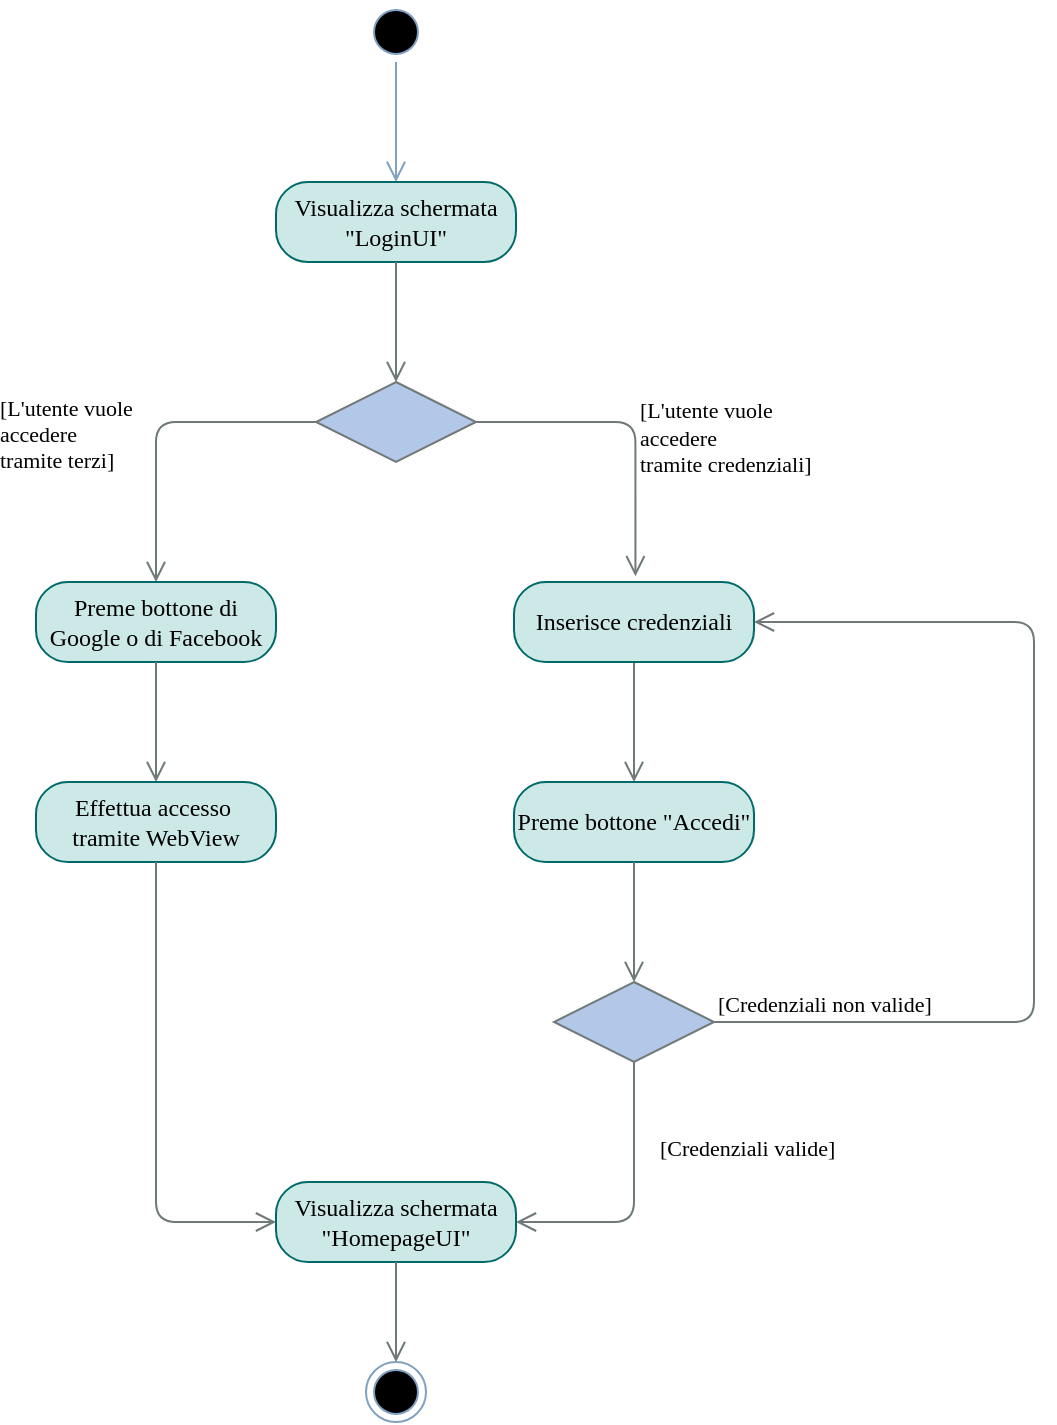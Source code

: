 <mxfile pages="7">
    <diagram id="DfZXAu3wmzwe0IcZCl70" name="Login/Login social">
        <mxGraphModel dx="1075" dy="649" grid="1" gridSize="10" guides="1" tooltips="1" connect="1" arrows="1" fold="1" page="1" pageScale="1" pageWidth="827" pageHeight="1169" math="0" shadow="0">
            <root>
                <mxCell id="0"/>
                <mxCell id="1" parent="0"/>
                <mxCell id="2" value="" style="ellipse;html=1;shape=startState;fillColor=#000000;strokeColor=#81A1C1;fontFamily=Fira Sans;fontSource=https%3A%2F%2Ffonts.googleapis.com%2Fcss%3Ffamily%3DFira%2BSans;" parent="1" vertex="1">
                    <mxGeometry x="645" y="30" width="30" height="30" as="geometry"/>
                </mxCell>
                <mxCell id="3" value="" style="edgeStyle=orthogonalEdgeStyle;html=1;verticalAlign=bottom;endArrow=open;endSize=8;strokeColor=#81A1C1;fontFamily=Fira Sans;fontSource=https%3A%2F%2Ffonts.googleapis.com%2Fcss%3Ffamily%3DFira%2BSans;entryX=0.5;entryY=0;entryDx=0;entryDy=0;exitX=0.5;exitY=1;exitDx=0;exitDy=0;" parent="1" source="2" target="6" edge="1">
                    <mxGeometry relative="1" as="geometry">
                        <mxPoint x="659" y="110" as="targetPoint"/>
                        <mxPoint x="660" y="70" as="sourcePoint"/>
                        <Array as="points"/>
                    </mxGeometry>
                </mxCell>
                <mxCell id="6" value="Visualizza schermata&lt;br&gt;&quot;LoginUI&quot;" style="rounded=1;whiteSpace=wrap;html=1;arcSize=40;fontColor=#000000;fillColor=#CCE8E7;strokeColor=#006A6A;fontFamily=Fira Sans;fontSource=https%3A%2F%2Ffonts.googleapis.com%2Fcss%3Ffamily%3DFira%2BSans;" parent="1" vertex="1">
                    <mxGeometry x="600" y="120" width="120" height="40" as="geometry"/>
                </mxCell>
                <mxCell id="7" value="" style="edgeStyle=orthogonalEdgeStyle;html=1;verticalAlign=bottom;endArrow=open;endSize=8;strokeColor=#6F7978;fontFamily=Fira Sans;fontSource=https%3A%2F%2Ffonts.googleapis.com%2Fcss%3Ffamily%3DFira%2BSans;entryX=0.5;entryY=0;entryDx=0;entryDy=0;" parent="1" source="6" target="36" edge="1">
                    <mxGeometry relative="1" as="geometry">
                        <mxPoint x="660" y="210" as="targetPoint"/>
                        <Array as="points"/>
                    </mxGeometry>
                </mxCell>
                <mxCell id="36" value="" style="rhombus;whiteSpace=wrap;html=1;fillColor=#B3C8E8;strokeColor=#6F7978;fontFamily=Fira Sans;fontSource=https%3A%2F%2Ffonts.googleapis.com%2Fcss%3Ffamily%3DFira%2BSans;" parent="1" vertex="1">
                    <mxGeometry x="620" y="220" width="80" height="40" as="geometry"/>
                </mxCell>
                <mxCell id="37" value="[L'utente vuole &lt;br&gt;accedere &lt;br&gt;tramite credenziali]" style="edgeStyle=orthogonalEdgeStyle;html=1;align=left;verticalAlign=bottom;endArrow=open;endSize=8;strokeColor=#6F7978;entryX=0.506;entryY=-0.072;entryDx=0;entryDy=0;entryPerimeter=0;fontFamily=Fira Sans;fontSource=https%3A%2F%2Ffonts.googleapis.com%2Fcss%3Ffamily%3DFira%2BSans;labelBackgroundColor=none;" parent="1" source="36" target="64" edge="1">
                    <mxGeometry x="0.399" relative="1" as="geometry">
                        <mxPoint x="780" y="300" as="targetPoint"/>
                        <mxPoint as="offset"/>
                    </mxGeometry>
                </mxCell>
                <mxCell id="38" value="[L'utente vuole &lt;br&gt;accedere &lt;br&gt;tramite terzi]" style="edgeStyle=orthogonalEdgeStyle;html=1;align=left;verticalAlign=top;endArrow=open;endSize=8;strokeColor=#6F7978;entryX=0.5;entryY=0;entryDx=0;entryDy=0;fontFamily=Fira Sans;fontSource=https%3A%2F%2Ffonts.googleapis.com%2Fcss%3Ffamily%3DFira%2BSans;labelBackgroundColor=none;" parent="1" source="36" target="39" edge="1">
                    <mxGeometry y="-82" relative="1" as="geometry">
                        <mxPoint x="540" y="300" as="targetPoint"/>
                        <Array as="points">
                            <mxPoint x="540" y="240"/>
                        </Array>
                        <mxPoint x="2" y="-20" as="offset"/>
                    </mxGeometry>
                </mxCell>
                <mxCell id="39" value="Preme bottone di Google o di Facebook" style="rounded=1;whiteSpace=wrap;html=1;arcSize=40;fontColor=#000000;fillColor=#CCE8E7;strokeColor=#006A6A;fontFamily=Fira Sans;fontSource=https%3A%2F%2Ffonts.googleapis.com%2Fcss%3Ffamily%3DFira%2BSans;" parent="1" vertex="1">
                    <mxGeometry x="480" y="320" width="120" height="40" as="geometry"/>
                </mxCell>
                <mxCell id="40" value="" style="edgeStyle=orthogonalEdgeStyle;html=1;verticalAlign=bottom;endArrow=open;endSize=8;strokeColor=#6F7978;fontFamily=Fira Sans;fontSource=https%3A%2F%2Ffonts.googleapis.com%2Fcss%3Ffamily%3DFira%2BSans;exitX=0.5;exitY=1;exitDx=0;exitDy=0;entryX=0.5;entryY=0;entryDx=0;entryDy=0;" parent="1" source="39" target="IKP4s8SIM8X3_A3ncpb--80" edge="1">
                    <mxGeometry relative="1" as="geometry">
                        <mxPoint x="540" y="420" as="targetPoint"/>
                        <mxPoint x="630" y="340" as="sourcePoint"/>
                    </mxGeometry>
                </mxCell>
                <mxCell id="55" value="" style="edgeStyle=orthogonalEdgeStyle;html=1;verticalAlign=bottom;endArrow=open;endSize=8;strokeColor=#6F7978;fontFamily=Fira Sans;fontSource=https%3A%2F%2Ffonts.googleapis.com%2Fcss%3Ffamily%3DFira%2BSans;" parent="1" source="64" edge="1">
                    <mxGeometry relative="1" as="geometry">
                        <mxPoint x="779" y="420" as="targetPoint"/>
                    </mxGeometry>
                </mxCell>
                <mxCell id="56" value="" style="rhombus;whiteSpace=wrap;html=1;fillColor=#B3C8E8;strokeColor=#6F7978;fontFamily=Fira Sans;fontSource=https%3A%2F%2Ffonts.googleapis.com%2Fcss%3Ffamily%3DFira%2BSans;" parent="1" vertex="1">
                    <mxGeometry x="739" y="520" width="80" height="40" as="geometry"/>
                </mxCell>
                <mxCell id="57" value="[Credenziali non valide]" style="edgeStyle=orthogonalEdgeStyle;html=1;align=left;verticalAlign=bottom;endArrow=open;endSize=8;strokeColor=#6F7978;entryX=1;entryY=0.5;entryDx=0;entryDy=0;fontFamily=Fira Sans;fontSource=https%3A%2F%2Ffonts.googleapis.com%2Fcss%3Ffamily%3DFira%2BSans;" parent="1" source="56" target="64" edge="1">
                    <mxGeometry x="-1" relative="1" as="geometry">
                        <mxPoint x="849.0" y="340" as="targetPoint"/>
                        <Array as="points">
                            <mxPoint x="979.0" y="540"/>
                            <mxPoint x="979.0" y="340"/>
                        </Array>
                    </mxGeometry>
                </mxCell>
                <mxCell id="58" value="[Credenziali valide]" style="edgeStyle=orthogonalEdgeStyle;html=1;align=left;verticalAlign=top;endArrow=open;endSize=8;strokeColor=#6F7978;fontFamily=Fira Sans;fontSource=https%3A%2F%2Ffonts.googleapis.com%2Fcss%3Ffamily%3DFira%2BSans;exitX=0.5;exitY=1;exitDx=0;exitDy=0;entryX=1;entryY=0.5;entryDx=0;entryDy=0;" parent="1" source="56" target="61" edge="1">
                    <mxGeometry x="-0.568" y="11" relative="1" as="geometry">
                        <mxPoint x="740" y="730" as="targetPoint"/>
                        <Array as="points">
                            <mxPoint x="779" y="640"/>
                        </Array>
                        <mxPoint as="offset"/>
                        <mxPoint x="580" y="510" as="sourcePoint"/>
                    </mxGeometry>
                </mxCell>
                <mxCell id="59" value="Preme bottone &quot;Accedi&quot;" style="rounded=1;whiteSpace=wrap;html=1;arcSize=40;fontColor=#000000;fillColor=#CCE8E7;strokeColor=#006A6A;fontFamily=Fira Sans;fontSource=https%3A%2F%2Ffonts.googleapis.com%2Fcss%3Ffamily%3DFira%2BSans;" parent="1" vertex="1">
                    <mxGeometry x="719" y="420" width="120" height="40" as="geometry"/>
                </mxCell>
                <mxCell id="60" value="" style="edgeStyle=orthogonalEdgeStyle;html=1;verticalAlign=bottom;endArrow=open;endSize=8;strokeColor=#6F7978;fontFamily=Fira Sans;fontSource=https%3A%2F%2Ffonts.googleapis.com%2Fcss%3Ffamily%3DFira%2BSans;" parent="1" source="59" edge="1">
                    <mxGeometry relative="1" as="geometry">
                        <mxPoint x="779" y="520" as="targetPoint"/>
                    </mxGeometry>
                </mxCell>
                <mxCell id="61" value="Visualizza schermata &quot;HomepageUI&quot;" style="rounded=1;whiteSpace=wrap;html=1;arcSize=40;fontColor=#000000;fillColor=#CCE8E7;strokeColor=#006A6A;fontFamily=Fira Sans;fontSource=https%3A%2F%2Ffonts.googleapis.com%2Fcss%3Ffamily%3DFira%2BSans;" parent="1" vertex="1">
                    <mxGeometry x="600" y="620" width="120" height="40" as="geometry"/>
                </mxCell>
                <mxCell id="63" value="" style="ellipse;html=1;shape=endState;fillColor=#000000;strokeColor=#81A1C1;fontFamily=Fira Sans;fontSource=https%3A%2F%2Ffonts.googleapis.com%2Fcss%3Ffamily%3DFira%2BSans;" parent="1" vertex="1">
                    <mxGeometry x="645" y="710" width="30" height="30" as="geometry"/>
                </mxCell>
                <mxCell id="64" value="Inserisce credenziali" style="rounded=1;whiteSpace=wrap;html=1;arcSize=40;fontColor=#000000;fillColor=#CCE8E7;strokeColor=#006A6A;fontFamily=Fira Sans;fontSource=https%3A%2F%2Ffonts.googleapis.com%2Fcss%3Ffamily%3DFira%2BSans;" parent="1" vertex="1">
                    <mxGeometry x="719" y="320" width="120" height="40" as="geometry"/>
                </mxCell>
                <mxCell id="66" value="" style="edgeStyle=orthogonalEdgeStyle;html=1;verticalAlign=bottom;endArrow=open;endSize=8;strokeColor=#6F7978;fontFamily=Fira Sans;fontSource=https%3A%2F%2Ffonts.googleapis.com%2Fcss%3Ffamily%3DFira%2BSans;exitX=0.5;exitY=1;exitDx=0;exitDy=0;entryX=0.5;entryY=0;entryDx=0;entryDy=0;" parent="1" source="61" target="63" edge="1">
                    <mxGeometry relative="1" as="geometry">
                        <mxPoint x="660" y="720" as="targetPoint"/>
                        <mxPoint x="659.5" y="670" as="sourcePoint"/>
                    </mxGeometry>
                </mxCell>
                <mxCell id="IKP4s8SIM8X3_A3ncpb--80" value="Effettua accesso&amp;nbsp;&lt;br&gt;tramite WebView" style="rounded=1;whiteSpace=wrap;html=1;arcSize=40;fontColor=#000000;fillColor=#CCE8E7;strokeColor=#006A6A;fontFamily=Fira Sans;fontSource=https%3A%2F%2Ffonts.googleapis.com%2Fcss%3Ffamily%3DFira%2BSans;" parent="1" vertex="1">
                    <mxGeometry x="480" y="420" width="120" height="40" as="geometry"/>
                </mxCell>
                <mxCell id="IKP4s8SIM8X3_A3ncpb--81" value="" style="edgeStyle=orthogonalEdgeStyle;html=1;verticalAlign=bottom;endArrow=open;endSize=8;strokeColor=#6F7978;fontFamily=Fira Sans;fontSource=https%3A%2F%2Ffonts.googleapis.com%2Fcss%3Ffamily%3DFira%2BSans;exitX=0.5;exitY=1;exitDx=0;exitDy=0;entryX=0;entryY=0.5;entryDx=0;entryDy=0;" parent="1" source="IKP4s8SIM8X3_A3ncpb--80" target="61" edge="1">
                    <mxGeometry relative="1" as="geometry">
                        <mxPoint x="539.66" y="530.0" as="targetPoint"/>
                        <mxPoint x="539.66" y="470" as="sourcePoint"/>
                    </mxGeometry>
                </mxCell>
            </root>
        </mxGraphModel>
    </diagram>
    <diagram id="ALaczC5mkR7BzvLYGRh7" name="Aggiungi itinerario">
        <mxGraphModel dx="2345" dy="2085" grid="1" gridSize="10" guides="1" tooltips="1" connect="1" arrows="1" fold="1" page="1" pageScale="1" pageWidth="827" pageHeight="1169" math="0" shadow="0">
            <root>
                <mxCell id="TtmnGCqJGLE9cN-NqqPR-0"/>
                <mxCell id="TtmnGCqJGLE9cN-NqqPR-1" parent="TtmnGCqJGLE9cN-NqqPR-0"/>
                <mxCell id="TtmnGCqJGLE9cN-NqqPR-2" value="f" style="ellipse;html=1;shape=endState;fillColor=#000000;strokeColor=#81A1C1;fontFamily=Fira Sans;fontSource=https%3A%2F%2Ffonts.googleapis.com%2Fcss%3Ffamily%3DFira%2BSans;" parent="TtmnGCqJGLE9cN-NqqPR-1" vertex="1">
                    <mxGeometry x="14" y="-1049" width="30" height="30" as="geometry"/>
                </mxCell>
                <mxCell id="JYeMRQZDa-Wc7VvY4UhI-0" value="Preme bottone &quot;Nuovo itinerario&quot;" style="rounded=1;whiteSpace=wrap;html=1;arcSize=40;fontColor=#000000;fillColor=#CCE8E7;strokeColor=#006A6A;fontFamily=Fira Sans;fontSource=https%3A%2F%2Ffonts.googleapis.com%2Fcss%3Ffamily%3DFira%2BSans;" parent="TtmnGCqJGLE9cN-NqqPR-1" vertex="1">
                    <mxGeometry x="-41" y="-959" width="140" height="40" as="geometry"/>
                </mxCell>
                <mxCell id="JYeMRQZDa-Wc7VvY4UhI-1" value="" style="edgeStyle=orthogonalEdgeStyle;html=1;verticalAlign=bottom;endArrow=open;endSize=8;strokeColor=#6F7978;fontFamily=Fira Sans;fontSource=https%3A%2F%2Ffonts.googleapis.com%2Fcss%3Ffamily%3DFira%2BSans;" parent="TtmnGCqJGLE9cN-NqqPR-1" source="JYeMRQZDa-Wc7VvY4UhI-0" edge="1">
                    <mxGeometry relative="1" as="geometry">
                        <mxPoint x="29" y="-859" as="targetPoint"/>
                    </mxGeometry>
                </mxCell>
                <mxCell id="JYeMRQZDa-Wc7VvY4UhI-2" value="" style="edgeStyle=orthogonalEdgeStyle;html=1;verticalAlign=bottom;endArrow=open;endSize=8;strokeColor=#81A1C1;fontFamily=Fira Sans;fontSource=https%3A%2F%2Ffonts.googleapis.com%2Fcss%3Ffamily%3DFira%2BSans;" parent="TtmnGCqJGLE9cN-NqqPR-1" edge="1">
                    <mxGeometry relative="1" as="geometry">
                        <mxPoint x="28.5" y="-959" as="targetPoint"/>
                        <mxPoint x="28.5" y="-1019" as="sourcePoint"/>
                    </mxGeometry>
                </mxCell>
                <mxCell id="JYeMRQZDa-Wc7VvY4UhI-3" value="Visualizza schermata &quot;CreateRouteInfoUI&quot;" style="rounded=1;whiteSpace=wrap;html=1;arcSize=40;fontColor=#000000;fillColor=#CCE8E7;strokeColor=#006A6A;fontFamily=Fira Sans;fontSource=https%3A%2F%2Ffonts.googleapis.com%2Fcss%3Ffamily%3DFira%2BSans;" parent="TtmnGCqJGLE9cN-NqqPR-1" vertex="1">
                    <mxGeometry x="-41" y="-859" width="140" height="40" as="geometry"/>
                </mxCell>
                <mxCell id="JYeMRQZDa-Wc7VvY4UhI-4" value="" style="edgeStyle=orthogonalEdgeStyle;html=1;verticalAlign=bottom;endArrow=open;endSize=8;strokeColor=#6F7978;fontFamily=Fira Sans;fontSource=https%3A%2F%2Ffonts.googleapis.com%2Fcss%3Ffamily%3DFira%2BSans;" parent="TtmnGCqJGLE9cN-NqqPR-1" source="JYeMRQZDa-Wc7VvY4UhI-3" edge="1">
                    <mxGeometry relative="1" as="geometry">
                        <mxPoint x="29" y="-759" as="targetPoint"/>
                    </mxGeometry>
                </mxCell>
                <mxCell id="JYeMRQZDa-Wc7VvY4UhI-8" value="Preme bottone &quot;Avanti&quot;" style="rounded=1;whiteSpace=wrap;html=1;arcSize=40;fontColor=#000000;fillColor=#CCE8E7;strokeColor=#006A6A;fontFamily=Fira Sans;fontSource=https%3A%2F%2Ffonts.googleapis.com%2Fcss%3Ffamily%3DFira%2BSans;" parent="TtmnGCqJGLE9cN-NqqPR-1" vertex="1">
                    <mxGeometry x="-42.25" y="-499" width="140" height="40" as="geometry"/>
                </mxCell>
                <mxCell id="JYeMRQZDa-Wc7VvY4UhI-13" value="" style="edgeStyle=orthogonalEdgeStyle;html=1;verticalAlign=bottom;endArrow=open;endSize=8;strokeColor=#6F7978;fontFamily=Fira Sans;fontSource=https%3A%2F%2Ffonts.googleapis.com%2Fcss%3Ffamily%3DFira%2BSans;startArrow=none;" parent="TtmnGCqJGLE9cN-NqqPR-1" source="jKUUu21Z-1auXmCxjBNN-30" edge="1">
                    <mxGeometry relative="1" as="geometry">
                        <mxPoint x="30" y="-499" as="targetPoint"/>
                        <mxPoint x="30" y="-479" as="sourcePoint"/>
                        <Array as="points">
                            <mxPoint x="30" y="-569"/>
                            <mxPoint x="30" y="-569"/>
                        </Array>
                    </mxGeometry>
                </mxCell>
                <mxCell id="baHo2-OKki2JLrSelUKf-1" value="Visualizza schermata&lt;br&gt;&quot;CreateRoutePhotosUI&quot;" style="rounded=1;whiteSpace=wrap;html=1;arcSize=40;fontColor=#000000;fillColor=#CCE8E7;strokeColor=#006A6A;fontFamily=Fira Sans;fontSource=https%3A%2F%2Ffonts.googleapis.com%2Fcss%3Ffamily%3DFira%2BSans;" parent="TtmnGCqJGLE9cN-NqqPR-1" vertex="1">
                    <mxGeometry x="-42.25" y="401" width="140" height="40" as="geometry"/>
                </mxCell>
                <mxCell id="baHo2-OKki2JLrSelUKf-2" value="" style="edgeStyle=orthogonalEdgeStyle;html=1;verticalAlign=bottom;endArrow=open;endSize=8;strokeColor=#6F7978;fontFamily=Fira Sans;fontSource=https%3A%2F%2Ffonts.googleapis.com%2Fcss%3Ffamily%3DFira%2BSans;" parent="TtmnGCqJGLE9cN-NqqPR-1" edge="1">
                    <mxGeometry relative="1" as="geometry">
                        <mxPoint x="29.6" y="501" as="targetPoint"/>
                        <mxPoint x="29.6" y="441" as="sourcePoint"/>
                    </mxGeometry>
                </mxCell>
                <mxCell id="baHo2-OKki2JLrSelUKf-7" value="Preme bottone &quot;Seleziona foto&quot;" style="rounded=1;whiteSpace=wrap;html=1;arcSize=40;fontColor=#000000;fillColor=#CCE8E7;strokeColor=#006A6A;fontFamily=Fira Sans;fontSource=https%3A%2F%2Ffonts.googleapis.com%2Fcss%3Ffamily%3DFira%2BSans;" parent="TtmnGCqJGLE9cN-NqqPR-1" vertex="1">
                    <mxGeometry x="-40.13" y="501" width="140" height="40" as="geometry"/>
                </mxCell>
                <mxCell id="baHo2-OKki2JLrSelUKf-9" value="" style="edgeStyle=orthogonalEdgeStyle;html=1;verticalAlign=bottom;endArrow=open;endSize=8;strokeColor=#6F7978;fontFamily=Fira Sans;fontSource=https%3A%2F%2Ffonts.googleapis.com%2Fcss%3Ffamily%3DFira%2BSans;" parent="TtmnGCqJGLE9cN-NqqPR-1" edge="1">
                    <mxGeometry relative="1" as="geometry">
                        <mxPoint x="29.72" y="-399" as="targetPoint"/>
                        <mxPoint x="29.72" y="-459" as="sourcePoint"/>
                    </mxGeometry>
                </mxCell>
                <mxCell id="baHo2-OKki2JLrSelUKf-12" value="" style="edgeStyle=orthogonalEdgeStyle;html=1;verticalAlign=bottom;endArrow=open;endSize=8;strokeColor=#6F7978;fontFamily=Fira Sans;fontSource=https%3A%2F%2Ffonts.googleapis.com%2Fcss%3Ffamily%3DFira%2BSans;" parent="TtmnGCqJGLE9cN-NqqPR-1" source="baHo2-OKki2JLrSelUKf-20" edge="1">
                    <mxGeometry relative="1" as="geometry">
                        <mxPoint x="29.87" y="-299" as="targetPoint"/>
                    </mxGeometry>
                </mxCell>
                <mxCell id="baHo2-OKki2JLrSelUKf-13" value="" style="rhombus;whiteSpace=wrap;html=1;fillColor=#B3C8E8;strokeColor=#6F7978;fontFamily=Fira Sans;fontSource=https%3A%2F%2Ffonts.googleapis.com%2Fcss%3Ffamily%3DFira%2BSans;" parent="TtmnGCqJGLE9cN-NqqPR-1" vertex="1">
                    <mxGeometry x="-10.13" y="-299" width="80" height="40" as="geometry"/>
                </mxCell>
                <mxCell id="baHo2-OKki2JLrSelUKf-15" value="&lt;div&gt;[L'utente vuole ricercare&lt;/div&gt;&lt;div&gt;una posizione su mappa]&lt;/div&gt;" style="edgeStyle=orthogonalEdgeStyle;html=1;align=left;verticalAlign=top;endArrow=open;endSize=8;strokeColor=#6F7978;fontFamily=Fira Sans;fontSource=https%3A%2F%2Ffonts.googleapis.com%2Fcss%3Ffamily%3DFira%2BSans;entryX=0.5;entryY=0;entryDx=0;entryDy=0;" parent="TtmnGCqJGLE9cN-NqqPR-1" source="baHo2-OKki2JLrSelUKf-13" target="baHo2-OKki2JLrSelUKf-16" edge="1">
                    <mxGeometry x="0.33" y="-41" relative="1" as="geometry">
                        <mxPoint x="-129.13" y="-199" as="targetPoint"/>
                        <Array as="points">
                            <mxPoint x="-128.88" y="-279"/>
                        </Array>
                        <mxPoint x="32" y="-40" as="offset"/>
                    </mxGeometry>
                </mxCell>
                <mxCell id="baHo2-OKki2JLrSelUKf-16" value="Preme barra di ricerca" style="rounded=1;whiteSpace=wrap;html=1;arcSize=40;fontColor=#000000;fillColor=#CCE8E7;strokeColor=#006A6A;fontFamily=Fira Sans;fontSource=https%3A%2F%2Ffonts.googleapis.com%2Fcss%3Ffamily%3DFira%2BSans;" parent="TtmnGCqJGLE9cN-NqqPR-1" vertex="1">
                    <mxGeometry x="-199.13" y="-219" width="140" height="40" as="geometry"/>
                </mxCell>
                <mxCell id="baHo2-OKki2JLrSelUKf-20" value="Visualizza schermata &quot;CreateRouteMapUI&quot;" style="rounded=1;whiteSpace=wrap;html=1;arcSize=40;fontColor=#000000;fillColor=#CCE8E7;strokeColor=#006A6A;fontFamily=Fira Sans;fontSource=https%3A%2F%2Ffonts.googleapis.com%2Fcss%3Ffamily%3DFira%2BSans;" parent="TtmnGCqJGLE9cN-NqqPR-1" vertex="1">
                    <mxGeometry x="-40.13" y="-399" width="140" height="40" as="geometry"/>
                </mxCell>
                <mxCell id="baHo2-OKki2JLrSelUKf-25" value="" style="edgeStyle=orthogonalEdgeStyle;html=1;align=left;verticalAlign=top;endArrow=open;endSize=8;strokeColor=#6F7978;exitX=0.5;exitY=1;exitDx=0;exitDy=0;fontFamily=Fira Sans;fontSource=https%3A%2F%2Ffonts.googleapis.com%2Fcss%3Ffamily%3DFira%2BSans;" parent="TtmnGCqJGLE9cN-NqqPR-1" edge="1">
                    <mxGeometry x="-1" y="20" relative="1" as="geometry">
                        <mxPoint x="-129.13" y="81" as="targetPoint"/>
                        <mxPoint x="-129.13" y="21" as="sourcePoint"/>
                        <Array as="points">
                            <mxPoint x="-129.13" y="71"/>
                            <mxPoint x="-129.13" y="71"/>
                        </Array>
                        <mxPoint as="offset"/>
                    </mxGeometry>
                </mxCell>
                <mxCell id="baHo2-OKki2JLrSelUKf-26" value="Seleziona tappe sulla mappa" style="rounded=1;whiteSpace=wrap;html=1;arcSize=40;fontColor=#000000;fillColor=#CCE8E7;strokeColor=#006A6A;fontFamily=Fira Sans;fontSource=https%3A%2F%2Ffonts.googleapis.com%2Fcss%3Ffamily%3DFira%2BSans;" parent="TtmnGCqJGLE9cN-NqqPR-1" vertex="1">
                    <mxGeometry x="-199.13" y="181" width="140" height="40" as="geometry"/>
                </mxCell>
                <mxCell id="baHo2-OKki2JLrSelUKf-27" value="Seleziona file" style="rounded=1;whiteSpace=wrap;html=1;arcSize=40;fontColor=#000000;fillColor=#CCE8E7;strokeColor=#006A6A;fontFamily=Fira Sans;fontSource=https%3A%2F%2Ffonts.googleapis.com%2Fcss%3Ffamily%3DFira%2BSans;" parent="TtmnGCqJGLE9cN-NqqPR-1" vertex="1">
                    <mxGeometry x="122.62" y="81" width="140" height="40" as="geometry"/>
                </mxCell>
                <mxCell id="baHo2-OKki2JLrSelUKf-28" value="" style="edgeStyle=orthogonalEdgeStyle;html=1;verticalAlign=bottom;endArrow=open;endSize=8;strokeColor=#6F7978;entryX=0;entryY=0.5;entryDx=0;entryDy=0;fontFamily=Fira Sans;fontSource=https%3A%2F%2Ffonts.googleapis.com%2Fcss%3Ffamily%3DFira%2BSans;exitX=0.5;exitY=1;exitDx=0;exitDy=0;" parent="TtmnGCqJGLE9cN-NqqPR-1" source="baHo2-OKki2JLrSelUKf-26" target="jKUUu21Z-1auXmCxjBNN-7" edge="1">
                    <mxGeometry relative="1" as="geometry">
                        <mxPoint x="-117.88" y="521" as="targetPoint"/>
                        <mxPoint x="-117.88" y="261" as="sourcePoint"/>
                        <Array as="points">
                            <mxPoint x="-129" y="241"/>
                            <mxPoint x="-130" y="241"/>
                            <mxPoint x="-130" y="321"/>
                        </Array>
                    </mxGeometry>
                </mxCell>
                <mxCell id="baHo2-OKki2JLrSelUKf-29" value="" style="edgeStyle=orthogonalEdgeStyle;html=1;verticalAlign=bottom;endArrow=open;endSize=8;strokeColor=#6F7978;exitX=0.5;exitY=1;exitDx=0;exitDy=0;fontFamily=Fira Sans;fontSource=https%3A%2F%2Ffonts.googleapis.com%2Fcss%3Ffamily%3DFira%2BSans;entryX=1;entryY=0.5;entryDx=0;entryDy=0;" parent="TtmnGCqJGLE9cN-NqqPR-1" source="baHo2-OKki2JLrSelUKf-27" target="jKUUu21Z-1auXmCxjBNN-7" edge="1">
                    <mxGeometry relative="1" as="geometry">
                        <mxPoint x="118.12" y="291" as="targetPoint"/>
                        <mxPoint x="189.12" y="231" as="sourcePoint"/>
                        <Array as="points">
                            <mxPoint x="193" y="321"/>
                        </Array>
                    </mxGeometry>
                </mxCell>
                <mxCell id="baHo2-OKki2JLrSelUKf-30" value="Preme bottone &quot;Inserisci itinerario&quot;" style="rounded=1;whiteSpace=wrap;html=1;arcSize=40;fontColor=#000000;fillColor=#CCE8E7;strokeColor=#006A6A;fontFamily=Fira Sans;fontSource=https%3A%2F%2Ffonts.googleapis.com%2Fcss%3Ffamily%3DFira%2BSans;" parent="TtmnGCqJGLE9cN-NqqPR-1" vertex="1">
                    <mxGeometry x="-39.63" y="901" width="140" height="40" as="geometry"/>
                </mxCell>
                <mxCell id="baHo2-OKki2JLrSelUKf-31" value="" style="edgeStyle=orthogonalEdgeStyle;html=1;verticalAlign=bottom;endArrow=open;endSize=8;strokeColor=#6F7978;fontFamily=Fira Sans;fontSource=https%3A%2F%2Ffonts.googleapis.com%2Fcss%3Ffamily%3DFira%2BSans;" parent="TtmnGCqJGLE9cN-NqqPR-1" source="baHo2-OKki2JLrSelUKf-30" edge="1">
                    <mxGeometry relative="1" as="geometry">
                        <mxPoint x="30.37" y="1001" as="targetPoint"/>
                    </mxGeometry>
                </mxCell>
                <mxCell id="baHo2-OKki2JLrSelUKf-32" value="" style="ellipse;html=1;shape=endState;fillColor=#000000;strokeColor=#6F7978;fontFamily=Fira Sans;fontSource=https%3A%2F%2Ffonts.googleapis.com%2Fcss%3Ffamily%3DFira%2BSans;" parent="TtmnGCqJGLE9cN-NqqPR-1" vertex="1">
                    <mxGeometry x="15.37" y="1001" width="30" height="30" as="geometry"/>
                </mxCell>
                <mxCell id="FS9ip7NS0fmkenPUV0VM-2" value="Apre menu a tendina" style="rounded=1;whiteSpace=wrap;html=1;arcSize=40;fontColor=#000000;fillColor=#CCE8E7;strokeColor=#006A6A;fontFamily=Fira Sans;fontSource=https%3A%2F%2Ffonts.googleapis.com%2Fcss%3Ffamily%3DFira%2BSans;" parent="TtmnGCqJGLE9cN-NqqPR-1" vertex="1">
                    <mxGeometry x="121.62" y="-119" width="141" height="40" as="geometry"/>
                </mxCell>
                <mxCell id="FS9ip7NS0fmkenPUV0VM-3" value="" style="edgeStyle=orthogonalEdgeStyle;html=1;verticalAlign=bottom;endArrow=open;endSize=8;strokeColor=#6F7978;fontFamily=Fira Sans;fontSource=https%3A%2F%2Ffonts.googleapis.com%2Fcss%3Ffamily%3DFira%2BSans;" parent="TtmnGCqJGLE9cN-NqqPR-1" source="FS9ip7NS0fmkenPUV0VM-2" edge="1">
                    <mxGeometry relative="1" as="geometry">
                        <mxPoint x="192.62" y="-19" as="targetPoint"/>
                    </mxGeometry>
                </mxCell>
                <mxCell id="FS9ip7NS0fmkenPUV0VM-4" value="Seleziona &lt;br&gt;&quot;Importa file GPX&quot;" style="rounded=1;whiteSpace=wrap;html=1;arcSize=40;fontColor=#000000;fillColor=#CCE8E7;strokeColor=#006A6A;fontFamily=Fira Sans;fontSource=https%3A%2F%2Ffonts.googleapis.com%2Fcss%3Ffamily%3DFira%2BSans;" parent="TtmnGCqJGLE9cN-NqqPR-1" vertex="1">
                    <mxGeometry x="121.62" y="-19" width="141" height="40" as="geometry"/>
                </mxCell>
                <mxCell id="FS9ip7NS0fmkenPUV0VM-5" value="" style="edgeStyle=orthogonalEdgeStyle;html=1;verticalAlign=bottom;endArrow=open;endSize=8;strokeColor=#6F7978;fontFamily=Fira Sans;fontSource=https%3A%2F%2Ffonts.googleapis.com%2Fcss%3Ffamily%3DFira%2BSans;" parent="TtmnGCqJGLE9cN-NqqPR-1" source="FS9ip7NS0fmkenPUV0VM-4" edge="1">
                    <mxGeometry relative="1" as="geometry">
                        <mxPoint x="192.62" y="81.0" as="targetPoint"/>
                    </mxGeometry>
                </mxCell>
                <mxCell id="jKUUu21Z-1auXmCxjBNN-0" value="Ricerca posizione desiderata" style="rounded=1;whiteSpace=wrap;html=1;arcSize=40;fontColor=#000000;fillColor=#CCE8E7;strokeColor=#006A6A;fontFamily=Fira Sans;fontSource=https%3A%2F%2Ffonts.googleapis.com%2Fcss%3Ffamily%3DFira%2BSans;" parent="TtmnGCqJGLE9cN-NqqPR-1" vertex="1">
                    <mxGeometry x="-199.13" y="-119" width="140" height="40" as="geometry"/>
                </mxCell>
                <mxCell id="jKUUu21Z-1auXmCxjBNN-1" value="" style="edgeStyle=orthogonalEdgeStyle;html=1;verticalAlign=bottom;endArrow=open;endSize=8;strokeColor=#6F7978;fontFamily=Fira Sans;fontSource=https%3A%2F%2Ffonts.googleapis.com%2Fcss%3Ffamily%3DFira%2BSans;" parent="TtmnGCqJGLE9cN-NqqPR-1" edge="1">
                    <mxGeometry relative="1" as="geometry">
                        <mxPoint x="-128.987" y="-119.0" as="targetPoint"/>
                        <mxPoint x="-129.47" y="-179" as="sourcePoint"/>
                        <Array as="points">
                            <mxPoint x="-129.47" y="-149"/>
                        </Array>
                    </mxGeometry>
                </mxCell>
                <mxCell id="jKUUu21Z-1auXmCxjBNN-2" value="Seleziona posizione desiderata" style="rounded=1;whiteSpace=wrap;html=1;arcSize=40;fontColor=#000000;fillColor=#CCE8E7;strokeColor=#006A6A;fontFamily=Fira Sans;fontSource=https%3A%2F%2Ffonts.googleapis.com%2Fcss%3Ffamily%3DFira%2BSans;" parent="TtmnGCqJGLE9cN-NqqPR-1" vertex="1">
                    <mxGeometry x="-199.13" y="-19" width="140" height="40" as="geometry"/>
                </mxCell>
                <mxCell id="jKUUu21Z-1auXmCxjBNN-3" value="" style="edgeStyle=orthogonalEdgeStyle;html=1;verticalAlign=bottom;endArrow=open;endSize=8;strokeColor=#6F7978;fontFamily=Fira Sans;fontSource=https%3A%2F%2Ffonts.googleapis.com%2Fcss%3Ffamily%3DFira%2BSans;" parent="TtmnGCqJGLE9cN-NqqPR-1" edge="1">
                    <mxGeometry relative="1" as="geometry">
                        <mxPoint x="-128.987" y="-19.0" as="targetPoint"/>
                        <mxPoint x="-129.47" y="-79.0" as="sourcePoint"/>
                        <Array as="points">
                            <mxPoint x="-129.47" y="-49"/>
                        </Array>
                    </mxGeometry>
                </mxCell>
                <mxCell id="jKUUu21Z-1auXmCxjBNN-4" value="&lt;div&gt;[L'utente non vuole ricercare&lt;/div&gt;&lt;div&gt;una posizione su mappa&lt;br&gt;&lt;/div&gt;" style="edgeStyle=orthogonalEdgeStyle;html=1;align=left;verticalAlign=top;endArrow=open;endSize=8;strokeColor=#6F7978;exitX=1;exitY=0.5;exitDx=0;exitDy=0;fontFamily=Fira Sans;fontSource=https%3A%2F%2Ffonts.googleapis.com%2Fcss%3Ffamily%3DFira%2BSans;" parent="TtmnGCqJGLE9cN-NqqPR-1" edge="1">
                    <mxGeometry x="-0.756" y="40" relative="1" as="geometry">
                        <mxPoint x="192.12" y="-219" as="targetPoint"/>
                        <mxPoint x="69.87" y="-279" as="sourcePoint"/>
                        <mxPoint as="offset"/>
                    </mxGeometry>
                </mxCell>
                <mxCell id="jKUUu21Z-1auXmCxjBNN-6" value="&lt;div&gt;[L'utente vuole selezionare &lt;br&gt;&lt;/div&gt;&lt;div&gt;manualmente le tappe]&lt;/div&gt;" style="edgeStyle=orthogonalEdgeStyle;html=1;align=left;verticalAlign=top;endArrow=open;endSize=8;strokeColor=#6F7978;fontFamily=Fira Sans;fontSource=https%3A%2F%2Ffonts.googleapis.com%2Fcss%3Ffamily%3DFira%2BSans;exitX=0;exitY=0.5;exitDx=0;exitDy=0;entryX=1;entryY=0.5;entryDx=0;entryDy=0;labelBackgroundColor=none;" parent="TtmnGCqJGLE9cN-NqqPR-1" source="jKUUu21Z-1auXmCxjBNN-63" target="baHo2-OKki2JLrSelUKf-26" edge="1">
                    <mxGeometry x="-0.666" y="-57" relative="1" as="geometry">
                        <mxPoint x="-100" y="261" as="targetPoint"/>
                        <Array as="points">
                            <mxPoint x="50" y="-199"/>
                            <mxPoint x="50" y="201"/>
                        </Array>
                        <mxPoint x="17" y="-40" as="offset"/>
                        <mxPoint x="152.12" y="-179" as="sourcePoint"/>
                    </mxGeometry>
                </mxCell>
                <mxCell id="jKUUu21Z-1auXmCxjBNN-7" value="Preme bottone &quot;Avanti&quot;" style="rounded=1;whiteSpace=wrap;html=1;arcSize=40;fontColor=#000000;fillColor=#CCE8E7;strokeColor=#006A6A;fontFamily=Fira Sans;fontSource=https%3A%2F%2Ffonts.googleapis.com%2Fcss%3Ffamily%3DFira%2BSans;" parent="TtmnGCqJGLE9cN-NqqPR-1" vertex="1">
                    <mxGeometry x="-42.25" y="301" width="140" height="40" as="geometry"/>
                </mxCell>
                <mxCell id="jKUUu21Z-1auXmCxjBNN-8" value="" style="edgeStyle=orthogonalEdgeStyle;html=1;verticalAlign=bottom;endArrow=open;endSize=8;strokeColor=#6F7978;fontFamily=Fira Sans;fontSource=https%3A%2F%2Ffonts.googleapis.com%2Fcss%3Ffamily%3DFira%2BSans;" parent="TtmnGCqJGLE9cN-NqqPR-1" edge="1">
                    <mxGeometry relative="1" as="geometry">
                        <mxPoint x="28.6" y="401" as="targetPoint"/>
                        <mxPoint x="28.6" y="341" as="sourcePoint"/>
                    </mxGeometry>
                </mxCell>
                <mxCell id="jKUUu21Z-1auXmCxjBNN-12" value="&lt;div&gt;[L'utente vuole inserire&lt;/div&gt;&lt;div&gt;un file GPX]&lt;/div&gt;" style="edgeStyle=orthogonalEdgeStyle;html=1;align=left;verticalAlign=top;endArrow=open;endSize=8;strokeColor=#6F7978;fontFamily=Fira Sans;fontSource=https%3A%2F%2Ffonts.googleapis.com%2Fcss%3Ffamily%3DFira%2BSans;exitX=0.5;exitY=1;exitDx=0;exitDy=0;labelBackgroundColor=none;" parent="TtmnGCqJGLE9cN-NqqPR-1" source="jKUUu21Z-1auXmCxjBNN-63" target="FS9ip7NS0fmkenPUV0VM-2" edge="1">
                    <mxGeometry x="-0.667" y="8" relative="1" as="geometry">
                        <mxPoint x="188.38" y="-119" as="targetPoint"/>
                        <Array as="points">
                            <mxPoint x="192.12" y="-119"/>
                            <mxPoint x="192.12" y="-119"/>
                        </Array>
                        <mxPoint as="offset"/>
                        <mxPoint x="188.38" y="-169" as="sourcePoint"/>
                    </mxGeometry>
                </mxCell>
                <mxCell id="jKUUu21Z-1auXmCxjBNN-19" value="" style="html=1;points=[];perimeter=orthogonalPerimeter;fillColor=#000000;strokeColor=none;direction=south;" parent="TtmnGCqJGLE9cN-NqqPR-1" vertex="1">
                    <mxGeometry x="-410" y="-759" width="880" height="5" as="geometry"/>
                </mxCell>
                <mxCell id="jKUUu21Z-1auXmCxjBNN-20" value="" style="edgeStyle=orthogonalEdgeStyle;html=1;verticalAlign=bottom;endArrow=open;endSize=8;strokeColor=#6F7978;fontFamily=Fira Sans;fontSource=https%3A%2F%2Ffonts.googleapis.com%2Fcss%3Ffamily%3DFira%2BSans;" parent="TtmnGCqJGLE9cN-NqqPR-1" edge="1">
                    <mxGeometry relative="1" as="geometry">
                        <mxPoint x="-370" y="-694" as="targetPoint"/>
                        <mxPoint x="-370" y="-754" as="sourcePoint"/>
                    </mxGeometry>
                </mxCell>
                <mxCell id="jKUUu21Z-1auXmCxjBNN-21" value="Inserisce titolo" style="rounded=1;whiteSpace=wrap;html=1;arcSize=40;fontColor=#000000;fillColor=#CCE8E7;strokeColor=#006A6A;fontFamily=Fira Sans;fontSource=https%3A%2F%2Ffonts.googleapis.com%2Fcss%3Ffamily%3DFira%2BSans;" parent="TtmnGCqJGLE9cN-NqqPR-1" vertex="1">
                    <mxGeometry x="-440" y="-694" width="140" height="40" as="geometry"/>
                </mxCell>
                <mxCell id="jKUUu21Z-1auXmCxjBNN-22" value="" style="edgeStyle=orthogonalEdgeStyle;html=1;verticalAlign=bottom;endArrow=open;endSize=8;strokeColor=#6F7978;fontFamily=Fira Sans;fontSource=https%3A%2F%2Ffonts.googleapis.com%2Fcss%3Ffamily%3DFira%2BSans;" parent="TtmnGCqJGLE9cN-NqqPR-1" edge="1">
                    <mxGeometry relative="1" as="geometry">
                        <mxPoint x="-170" y="-694" as="targetPoint"/>
                        <mxPoint x="-170" y="-754" as="sourcePoint"/>
                    </mxGeometry>
                </mxCell>
                <mxCell id="jKUUu21Z-1auXmCxjBNN-23" value="Inserisce descrizione" style="rounded=1;whiteSpace=wrap;html=1;arcSize=40;fontColor=#000000;fillColor=#CCE8E7;strokeColor=#006A6A;fontFamily=Fira Sans;fontSource=https%3A%2F%2Ffonts.googleapis.com%2Fcss%3Ffamily%3DFira%2BSans;" parent="TtmnGCqJGLE9cN-NqqPR-1" vertex="1">
                    <mxGeometry x="-240" y="-694" width="140" height="40" as="geometry"/>
                </mxCell>
                <mxCell id="jKUUu21Z-1auXmCxjBNN-24" value="" style="edgeStyle=orthogonalEdgeStyle;html=1;verticalAlign=bottom;endArrow=open;endSize=8;strokeColor=#6F7978;fontFamily=Fira Sans;fontSource=https%3A%2F%2Ffonts.googleapis.com%2Fcss%3Ffamily%3DFira%2BSans;" parent="TtmnGCqJGLE9cN-NqqPR-1" edge="1">
                    <mxGeometry relative="1" as="geometry">
                        <mxPoint x="230" y="-694" as="targetPoint"/>
                        <mxPoint x="230" y="-754" as="sourcePoint"/>
                    </mxGeometry>
                </mxCell>
                <mxCell id="jKUUu21Z-1auXmCxjBNN-25" value="Sceglie livello di difficoltà" style="rounded=1;whiteSpace=wrap;html=1;arcSize=40;fontColor=#000000;fillColor=#CCE8E7;strokeColor=#006A6A;fontFamily=Fira Sans;fontSource=https%3A%2F%2Ffonts.googleapis.com%2Fcss%3Ffamily%3DFira%2BSans;" parent="TtmnGCqJGLE9cN-NqqPR-1" vertex="1">
                    <mxGeometry x="160" y="-694" width="140" height="40" as="geometry"/>
                </mxCell>
                <mxCell id="jKUUu21Z-1auXmCxjBNN-26" value="" style="edgeStyle=orthogonalEdgeStyle;html=1;verticalAlign=bottom;endArrow=open;endSize=8;strokeColor=#6F7978;fontFamily=Fira Sans;fontSource=https%3A%2F%2Ffonts.googleapis.com%2Fcss%3Ffamily%3DFira%2BSans;" parent="TtmnGCqJGLE9cN-NqqPR-1" edge="1">
                    <mxGeometry relative="1" as="geometry">
                        <mxPoint x="430" y="-694" as="targetPoint"/>
                        <mxPoint x="430" y="-754" as="sourcePoint"/>
                    </mxGeometry>
                </mxCell>
                <mxCell id="jKUUu21Z-1auXmCxjBNN-27" value="Seleziona accessibilità ai disabili" style="rounded=1;whiteSpace=wrap;html=1;arcSize=40;fontColor=#000000;fillColor=#CCE8E7;strokeColor=#006A6A;fontFamily=Fira Sans;fontSource=https%3A%2F%2Ffonts.googleapis.com%2Fcss%3Ffamily%3DFira%2BSans;" parent="TtmnGCqJGLE9cN-NqqPR-1" vertex="1">
                    <mxGeometry x="360" y="-694" width="140" height="40" as="geometry"/>
                </mxCell>
                <mxCell id="jKUUu21Z-1auXmCxjBNN-28" value="" style="edgeStyle=orthogonalEdgeStyle;html=1;verticalAlign=bottom;endArrow=open;endSize=8;strokeColor=#6F7978;fontFamily=Fira Sans;fontSource=https%3A%2F%2Ffonts.googleapis.com%2Fcss%3Ffamily%3DFira%2BSans;" parent="TtmnGCqJGLE9cN-NqqPR-1" edge="1">
                    <mxGeometry relative="1" as="geometry">
                        <mxPoint x="30" y="-694" as="targetPoint"/>
                        <mxPoint x="30" y="-754" as="sourcePoint"/>
                    </mxGeometry>
                </mxCell>
                <mxCell id="jKUUu21Z-1auXmCxjBNN-29" value="Inserisce durata" style="rounded=1;whiteSpace=wrap;html=1;arcSize=40;fontColor=#000000;fillColor=#CCE8E7;strokeColor=#006A6A;fontFamily=Fira Sans;fontSource=https%3A%2F%2Ffonts.googleapis.com%2Fcss%3Ffamily%3DFira%2BSans;" parent="TtmnGCqJGLE9cN-NqqPR-1" vertex="1">
                    <mxGeometry x="-40" y="-694" width="140" height="40" as="geometry"/>
                </mxCell>
                <mxCell id="jKUUu21Z-1auXmCxjBNN-30" value="" style="html=1;points=[];perimeter=orthogonalPerimeter;fillColor=#000000;strokeColor=none;direction=south;" parent="TtmnGCqJGLE9cN-NqqPR-1" vertex="1">
                    <mxGeometry x="-411" y="-589" width="880" height="5" as="geometry"/>
                </mxCell>
                <mxCell id="jKUUu21Z-1auXmCxjBNN-42" value="" style="edgeStyle=orthogonalEdgeStyle;html=1;verticalAlign=bottom;endArrow=open;endSize=8;strokeColor=#6F7978;fontFamily=Fira Sans;fontSource=https%3A%2F%2Ffonts.googleapis.com%2Fcss%3Ffamily%3DFira%2BSans;entryX=0.24;entryY=0.044;entryDx=0;entryDy=0;entryPerimeter=0;" parent="TtmnGCqJGLE9cN-NqqPR-1" target="jKUUu21Z-1auXmCxjBNN-30" edge="1">
                    <mxGeometry relative="1" as="geometry">
                        <mxPoint x="430.0" y="-594" as="targetPoint"/>
                        <mxPoint x="430.0" y="-654" as="sourcePoint"/>
                    </mxGeometry>
                </mxCell>
                <mxCell id="jKUUu21Z-1auXmCxjBNN-43" value="" style="edgeStyle=orthogonalEdgeStyle;html=1;verticalAlign=bottom;endArrow=open;endSize=8;strokeColor=#6F7978;fontFamily=Fira Sans;fontSource=https%3A%2F%2Ffonts.googleapis.com%2Fcss%3Ffamily%3DFira%2BSans;entryX=0.16;entryY=0.271;entryDx=0;entryDy=0;entryPerimeter=0;" parent="TtmnGCqJGLE9cN-NqqPR-1" target="jKUUu21Z-1auXmCxjBNN-30" edge="1">
                    <mxGeometry relative="1" as="geometry">
                        <mxPoint x="230.0" y="-594" as="targetPoint"/>
                        <mxPoint x="230.0" y="-654" as="sourcePoint"/>
                    </mxGeometry>
                </mxCell>
                <mxCell id="jKUUu21Z-1auXmCxjBNN-44" value="" style="edgeStyle=orthogonalEdgeStyle;html=1;verticalAlign=bottom;endArrow=open;endSize=8;strokeColor=#6F7978;fontFamily=Fira Sans;fontSource=https%3A%2F%2Ffonts.googleapis.com%2Fcss%3Ffamily%3DFira%2BSans;exitX=0.5;exitY=1;exitDx=0;exitDy=0;" parent="TtmnGCqJGLE9cN-NqqPR-1" source="jKUUu21Z-1auXmCxjBNN-29" edge="1">
                    <mxGeometry relative="1" as="geometry">
                        <mxPoint x="29.8" y="-589" as="targetPoint"/>
                        <mxPoint x="29.8" y="-649" as="sourcePoint"/>
                    </mxGeometry>
                </mxCell>
                <mxCell id="jKUUu21Z-1auXmCxjBNN-45" value="" style="edgeStyle=orthogonalEdgeStyle;html=1;verticalAlign=bottom;endArrow=open;endSize=8;strokeColor=#6F7978;fontFamily=Fira Sans;fontSource=https%3A%2F%2Ffonts.googleapis.com%2Fcss%3Ffamily%3DFira%2BSans;entryX=0.16;entryY=0.727;entryDx=0;entryDy=0;entryPerimeter=0;" parent="TtmnGCqJGLE9cN-NqqPR-1" target="jKUUu21Z-1auXmCxjBNN-30" edge="1">
                    <mxGeometry relative="1" as="geometry">
                        <mxPoint x="-170.0" y="-594" as="targetPoint"/>
                        <mxPoint x="-170.0" y="-654" as="sourcePoint"/>
                    </mxGeometry>
                </mxCell>
                <mxCell id="jKUUu21Z-1auXmCxjBNN-46" value="" style="edgeStyle=orthogonalEdgeStyle;html=1;verticalAlign=bottom;endArrow=open;endSize=8;strokeColor=#6F7978;fontFamily=Fira Sans;fontSource=https%3A%2F%2Ffonts.googleapis.com%2Fcss%3Ffamily%3DFira%2BSans;entryX=-0.08;entryY=0.953;entryDx=0;entryDy=0;entryPerimeter=0;" parent="TtmnGCqJGLE9cN-NqqPR-1" target="jKUUu21Z-1auXmCxjBNN-30" edge="1">
                    <mxGeometry relative="1" as="geometry">
                        <mxPoint x="-370" y="-594" as="targetPoint"/>
                        <mxPoint x="-370" y="-654" as="sourcePoint"/>
                    </mxGeometry>
                </mxCell>
                <mxCell id="jKUUu21Z-1auXmCxjBNN-47" value="Visualizza posizione su mappa" style="rounded=1;whiteSpace=wrap;html=1;arcSize=40;fontColor=#000000;fillColor=#CCE8E7;strokeColor=#006A6A;fontFamily=Fira Sans;fontSource=https%3A%2F%2Ffonts.googleapis.com%2Fcss%3Ffamily%3DFira%2BSans;" parent="TtmnGCqJGLE9cN-NqqPR-1" vertex="1">
                    <mxGeometry x="-199.13" y="81" width="140" height="40" as="geometry"/>
                </mxCell>
                <mxCell id="jKUUu21Z-1auXmCxjBNN-49" value="" style="edgeStyle=orthogonalEdgeStyle;html=1;align=left;verticalAlign=top;endArrow=open;endSize=8;strokeColor=#6F7978;exitX=0.5;exitY=1;exitDx=0;exitDy=0;fontFamily=Fira Sans;fontSource=https%3A%2F%2Ffonts.googleapis.com%2Fcss%3Ffamily%3DFira%2BSans;" parent="TtmnGCqJGLE9cN-NqqPR-1" edge="1">
                    <mxGeometry x="-1" y="20" relative="1" as="geometry">
                        <mxPoint x="-129.45" y="181" as="targetPoint"/>
                        <mxPoint x="-129.45" y="121" as="sourcePoint"/>
                        <Array as="points">
                            <mxPoint x="-129.45" y="181"/>
                            <mxPoint x="-129.45" y="181"/>
                        </Array>
                        <mxPoint as="offset"/>
                    </mxGeometry>
                </mxCell>
                <mxCell id="jKUUu21Z-1auXmCxjBNN-51" value="" style="edgeStyle=orthogonalEdgeStyle;html=1;verticalAlign=bottom;endArrow=open;endSize=8;strokeColor=#6F7978;fontFamily=Fira Sans;fontSource=https%3A%2F%2Ffonts.googleapis.com%2Fcss%3Ffamily%3DFira%2BSans;" parent="TtmnGCqJGLE9cN-NqqPR-1" edge="1">
                    <mxGeometry relative="1" as="geometry">
                        <mxPoint x="30.37" y="601" as="targetPoint"/>
                        <mxPoint x="30.37" y="541" as="sourcePoint"/>
                    </mxGeometry>
                </mxCell>
                <mxCell id="jKUUu21Z-1auXmCxjBNN-52" value="Visualizza photo picker" style="rounded=1;whiteSpace=wrap;html=1;arcSize=40;fontColor=#000000;fillColor=#CCE8E7;strokeColor=#006A6A;fontFamily=Fira Sans;fontSource=https%3A%2F%2Ffonts.googleapis.com%2Fcss%3Ffamily%3DFira%2BSans;" parent="TtmnGCqJGLE9cN-NqqPR-1" vertex="1">
                    <mxGeometry x="-39.63" y="601" width="140" height="40" as="geometry"/>
                </mxCell>
                <mxCell id="jKUUu21Z-1auXmCxjBNN-53" value="" style="edgeStyle=orthogonalEdgeStyle;html=1;verticalAlign=bottom;endArrow=open;endSize=8;strokeColor=#6F7978;fontFamily=Fira Sans;fontSource=https%3A%2F%2Ffonts.googleapis.com%2Fcss%3Ffamily%3DFira%2BSans;" parent="TtmnGCqJGLE9cN-NqqPR-1" edge="1">
                    <mxGeometry relative="1" as="geometry">
                        <mxPoint x="30.37" y="701" as="targetPoint"/>
                        <mxPoint x="30.37" y="641" as="sourcePoint"/>
                    </mxGeometry>
                </mxCell>
                <mxCell id="jKUUu21Z-1auXmCxjBNN-54" value="Seleziona foto" style="rounded=1;whiteSpace=wrap;html=1;arcSize=40;fontColor=#000000;fillColor=#CCE8E7;strokeColor=#006A6A;fontFamily=Fira Sans;fontSource=https%3A%2F%2Ffonts.googleapis.com%2Fcss%3Ffamily%3DFira%2BSans;" parent="TtmnGCqJGLE9cN-NqqPR-1" vertex="1">
                    <mxGeometry x="-39.63" y="701" width="140" height="40" as="geometry"/>
                </mxCell>
                <mxCell id="jKUUu21Z-1auXmCxjBNN-55" value="" style="edgeStyle=orthogonalEdgeStyle;html=1;verticalAlign=bottom;endArrow=open;endSize=8;strokeColor=#6F7978;fontFamily=Fira Sans;fontSource=https%3A%2F%2Ffonts.googleapis.com%2Fcss%3Ffamily%3DFira%2BSans;" parent="TtmnGCqJGLE9cN-NqqPR-1" edge="1">
                    <mxGeometry relative="1" as="geometry">
                        <mxPoint x="29.37" y="801" as="targetPoint"/>
                        <mxPoint x="29.37" y="741" as="sourcePoint"/>
                    </mxGeometry>
                </mxCell>
                <mxCell id="jKUUu21Z-1auXmCxjBNN-56" value="Preme bottone &quot;Fatto&quot;" style="rounded=1;whiteSpace=wrap;html=1;arcSize=40;fontColor=#000000;fillColor=#CCE8E7;strokeColor=#006A6A;fontFamily=Fira Sans;fontSource=https%3A%2F%2Ffonts.googleapis.com%2Fcss%3Ffamily%3DFira%2BSans;" parent="TtmnGCqJGLE9cN-NqqPR-1" vertex="1">
                    <mxGeometry x="-40.63" y="801" width="140" height="40" as="geometry"/>
                </mxCell>
                <mxCell id="jKUUu21Z-1auXmCxjBNN-62" value="" style="edgeStyle=orthogonalEdgeStyle;html=1;verticalAlign=bottom;endArrow=open;endSize=8;strokeColor=#6F7978;fontFamily=Fira Sans;fontSource=https%3A%2F%2Ffonts.googleapis.com%2Fcss%3Ffamily%3DFira%2BSans;" parent="TtmnGCqJGLE9cN-NqqPR-1" edge="1">
                    <mxGeometry relative="1" as="geometry">
                        <mxPoint x="30.24" y="901" as="targetPoint"/>
                        <mxPoint x="30.24" y="841" as="sourcePoint"/>
                    </mxGeometry>
                </mxCell>
                <mxCell id="jKUUu21Z-1auXmCxjBNN-63" value="" style="rhombus;whiteSpace=wrap;html=1;fillColor=#B3C8E8;strokeColor=#6F7978;fontFamily=Fira Sans;fontSource=https%3A%2F%2Ffonts.googleapis.com%2Fcss%3Ffamily%3DFira%2BSans;" parent="TtmnGCqJGLE9cN-NqqPR-1" vertex="1">
                    <mxGeometry x="152.12" y="-219" width="80" height="40" as="geometry"/>
                </mxCell>
            </root>
        </mxGraphModel>
    </diagram>
    <diagram id="7l6BQprPGVEzvf7-SVZ5" name="Ricerca itinerario">
        <mxGraphModel dx="2117" dy="779" grid="1" gridSize="10" guides="1" tooltips="1" connect="1" arrows="1" fold="1" page="1" pageScale="1" pageWidth="827" pageHeight="1169" math="0" shadow="0">
            <root>
                <mxCell id="dLDWb3RigVGhBTeoKTjL-0"/>
                <mxCell id="dLDWb3RigVGhBTeoKTjL-1" parent="dLDWb3RigVGhBTeoKTjL-0"/>
                <mxCell id="dLDWb3RigVGhBTeoKTjL-2" value="Preme barra di ricerca" style="rounded=1;whiteSpace=wrap;html=1;arcSize=40;fontColor=#000000;fillColor=#CCE8E7;strokeColor=#006A6A;fontFamily=Fira Sans;fontSource=https%3A%2F%2Ffonts.googleapis.com%2Fcss%3Ffamily%3DFira%2BSans;" parent="dLDWb3RigVGhBTeoKTjL-1" vertex="1">
                    <mxGeometry x="270" y="130" width="120" height="40" as="geometry"/>
                </mxCell>
                <mxCell id="dLDWb3RigVGhBTeoKTjL-3" value="" style="edgeStyle=orthogonalEdgeStyle;html=1;verticalAlign=bottom;endArrow=open;endSize=8;strokeColor=#6F7978;fontFamily=Fira Sans;fontSource=https%3A%2F%2Ffonts.googleapis.com%2Fcss%3Ffamily%3DFira%2BSans;" parent="dLDWb3RigVGhBTeoKTjL-1" source="dLDWb3RigVGhBTeoKTjL-2" edge="1">
                    <mxGeometry relative="1" as="geometry">
                        <mxPoint x="330" y="230" as="targetPoint"/>
                    </mxGeometry>
                </mxCell>
                <mxCell id="dLDWb3RigVGhBTeoKTjL-4" value="" style="ellipse;html=1;shape=startState;fillColor=#000000;strokeColor=#81A1C1;fontFamily=Fira Sans;fontSource=https%3A%2F%2Ffonts.googleapis.com%2Fcss%3Ffamily%3DFira%2BSans;" parent="dLDWb3RigVGhBTeoKTjL-1" vertex="1">
                    <mxGeometry x="315" y="40" width="30" height="30" as="geometry"/>
                </mxCell>
                <mxCell id="dLDWb3RigVGhBTeoKTjL-5" value="" style="edgeStyle=orthogonalEdgeStyle;html=1;verticalAlign=bottom;endArrow=open;endSize=8;strokeColor=#81A1C1;entryX=0.5;entryY=0;entryDx=0;entryDy=0;fontFamily=Fira Sans;fontSource=https%3A%2F%2Ffonts.googleapis.com%2Fcss%3Ffamily%3DFira%2BSans;" parent="dLDWb3RigVGhBTeoKTjL-1" source="dLDWb3RigVGhBTeoKTjL-4" target="dLDWb3RigVGhBTeoKTjL-2" edge="1">
                    <mxGeometry relative="1" as="geometry">
                        <mxPoint x="325" y="70" as="targetPoint"/>
                    </mxGeometry>
                </mxCell>
                <mxCell id="dLDWb3RigVGhBTeoKTjL-10" value="Inserisce&lt;br&gt;chiave di ricerca" style="rounded=1;whiteSpace=wrap;html=1;arcSize=40;fontColor=#000000;fillColor=#CCE8E7;strokeColor=#006A6A;fontFamily=Fira Sans;fontSource=https%3A%2F%2Ffonts.googleapis.com%2Fcss%3Ffamily%3DFira%2BSans;" parent="dLDWb3RigVGhBTeoKTjL-1" vertex="1">
                    <mxGeometry x="270" y="330" width="120" height="40" as="geometry"/>
                </mxCell>
                <mxCell id="dLDWb3RigVGhBTeoKTjL-11" value="" style="edgeStyle=orthogonalEdgeStyle;html=1;verticalAlign=bottom;endArrow=open;endSize=8;strokeColor=#6F7978;fontFamily=Fira Sans;fontSource=https%3A%2F%2Ffonts.googleapis.com%2Fcss%3Ffamily%3DFira%2BSans;" parent="dLDWb3RigVGhBTeoKTjL-1" source="dLDWb3RigVGhBTeoKTjL-10" edge="1">
                    <mxGeometry relative="1" as="geometry">
                        <mxPoint x="330" y="440" as="targetPoint"/>
                    </mxGeometry>
                </mxCell>
                <mxCell id="04aRdDE0cyexcvIGRXQk-0" value="Visualizza schermata &lt;br&gt;&quot;RouteSearchUI&quot;" style="rounded=1;whiteSpace=wrap;html=1;arcSize=40;fontColor=#000000;fillColor=#CCE8E7;strokeColor=#006A6A;fontFamily=Fira Sans;fontSource=https%3A%2F%2Ffonts.googleapis.com%2Fcss%3Ffamily%3DFira%2BSans;" parent="dLDWb3RigVGhBTeoKTjL-1" vertex="1">
                    <mxGeometry x="270" y="230" width="120" height="40" as="geometry"/>
                </mxCell>
                <mxCell id="04aRdDE0cyexcvIGRXQk-1" value="" style="edgeStyle=orthogonalEdgeStyle;html=1;verticalAlign=bottom;endArrow=open;endSize=8;strokeColor=#6F7978;fontFamily=Fira Sans;fontSource=https%3A%2F%2Ffonts.googleapis.com%2Fcss%3Ffamily%3DFira%2BSans;" parent="dLDWb3RigVGhBTeoKTjL-1" source="04aRdDE0cyexcvIGRXQk-0" edge="1">
                    <mxGeometry relative="1" as="geometry">
                        <mxPoint x="330" y="330" as="targetPoint"/>
                    </mxGeometry>
                </mxCell>
                <mxCell id="alX90IPVaUkYEJBgWnZ0-0" value="" style="rhombus;whiteSpace=wrap;html=1;fillColor=#B3C8E8;strokeColor=#6F7978;fontFamily=Fira Sans;fontSource=https%3A%2F%2Ffonts.googleapis.com%2Fcss%3Ffamily%3DFira%2BSans;" parent="dLDWb3RigVGhBTeoKTjL-1" vertex="1">
                    <mxGeometry x="290" y="440" width="80" height="40" as="geometry"/>
                </mxCell>
                <mxCell id="alX90IPVaUkYEJBgWnZ0-1" value="[Non vuole filtrare &lt;br&gt;la ricerca]" style="edgeStyle=orthogonalEdgeStyle;html=1;align=left;verticalAlign=bottom;endArrow=open;endSize=8;strokeColor=#6F7978;fontFamily=Fira Sans;fontSource=https%3A%2F%2Ffonts.googleapis.com%2Fcss%3Ffamily%3DFira%2BSans;entryX=1;entryY=0.5;entryDx=0;entryDy=0;labelBackgroundColor=none;" parent="dLDWb3RigVGhBTeoKTjL-1" source="alX90IPVaUkYEJBgWnZ0-0" target="alX90IPVaUkYEJBgWnZ0-3" edge="1">
                    <mxGeometry x="-0.376" relative="1" as="geometry">
                        <mxPoint x="550" y="1100" as="targetPoint"/>
                        <Array as="points">
                            <mxPoint x="680" y="460"/>
                            <mxPoint x="680" y="1060"/>
                        </Array>
                        <mxPoint as="offset"/>
                    </mxGeometry>
                </mxCell>
                <mxCell id="alX90IPVaUkYEJBgWnZ0-2" value="&lt;div&gt;[L'utente vuole &lt;br&gt;&lt;/div&gt;&lt;div&gt;filtrare la ricerca]&lt;/div&gt;" style="edgeStyle=orthogonalEdgeStyle;html=1;align=right;verticalAlign=top;endArrow=open;endSize=8;strokeColor=#6F7978;fontFamily=Fira Sans;fontSource=https%3A%2F%2Ffonts.googleapis.com%2Fcss%3Ffamily%3DFira%2BSans;" parent="dLDWb3RigVGhBTeoKTjL-1" source="alX90IPVaUkYEJBgWnZ0-0" edge="1">
                    <mxGeometry x="0.067" y="-14" relative="1" as="geometry">
                        <mxPoint x="210" y="530" as="targetPoint"/>
                        <Array as="points">
                            <mxPoint x="210" y="460"/>
                            <mxPoint x="210" y="530"/>
                        </Array>
                        <mxPoint x="4" y="-10" as="offset"/>
                    </mxGeometry>
                </mxCell>
                <mxCell id="alX90IPVaUkYEJBgWnZ0-3" value="Visualizza risultati" style="rounded=1;whiteSpace=wrap;html=1;arcSize=40;fontColor=#000000;fillColor=#CCE8E7;strokeColor=#006A6A;fontFamily=Fira Sans;fontSource=https%3A%2F%2Ffonts.googleapis.com%2Fcss%3Ffamily%3DFira%2BSans;" parent="dLDWb3RigVGhBTeoKTjL-1" vertex="1">
                    <mxGeometry x="380" y="1040" width="120" height="40" as="geometry"/>
                </mxCell>
                <mxCell id="alX90IPVaUkYEJBgWnZ0-5" value="" style="ellipse;html=1;shape=endState;fillColor=#000000;strokeColor=#81A1C1;fontFamily=Fira Sans;fontSource=https%3A%2F%2Ffonts.googleapis.com%2Fcss%3Ffamily%3DFira%2BSans;" parent="dLDWb3RigVGhBTeoKTjL-1" vertex="1">
                    <mxGeometry x="425" y="1169" width="30" height="30" as="geometry"/>
                </mxCell>
                <mxCell id="dKVsMG5GlroyLpXpNK57-0" value="Preme icona filtri" style="rounded=1;whiteSpace=wrap;html=1;arcSize=40;fontColor=#000000;fillColor=#CCE8E7;strokeColor=#006A6A;fontFamily=Fira Sans;fontSource=https%3A%2F%2Ffonts.googleapis.com%2Fcss%3Ffamily%3DFira%2BSans;" parent="dLDWb3RigVGhBTeoKTjL-1" vertex="1">
                    <mxGeometry x="150" y="530" width="120" height="40" as="geometry"/>
                </mxCell>
                <mxCell id="alX90IPVaUkYEJBgWnZ0-6" value="" style="edgeStyle=orthogonalEdgeStyle;html=1;verticalAlign=bottom;endArrow=open;endSize=8;strokeColor=#6F7978;fontFamily=Fira Sans;fontSource=https%3A%2F%2Ffonts.googleapis.com%2Fcss%3Ffamily%3DFira%2BSans;" parent="dLDWb3RigVGhBTeoKTjL-1" edge="1">
                    <mxGeometry relative="1" as="geometry">
                        <mxPoint x="209.71" y="630" as="targetPoint"/>
                        <mxPoint x="209.71" y="570" as="sourcePoint"/>
                    </mxGeometry>
                </mxCell>
                <mxCell id="alX90IPVaUkYEJBgWnZ0-8" value="" style="edgeStyle=orthogonalEdgeStyle;html=1;verticalAlign=bottom;endArrow=open;endSize=8;strokeColor=#6F7978;fontFamily=Fira Sans;fontSource=https%3A%2F%2Ffonts.googleapis.com%2Fcss%3Ffamily%3DFira%2BSans;" parent="dLDWb3RigVGhBTeoKTjL-1" edge="1">
                    <mxGeometry relative="1" as="geometry">
                        <mxPoint x="209.71" y="965" as="targetPoint"/>
                        <mxPoint x="209.71" y="905" as="sourcePoint"/>
                        <Array as="points">
                            <mxPoint x="210" y="935"/>
                            <mxPoint x="210" y="935"/>
                        </Array>
                    </mxGeometry>
                </mxCell>
                <mxCell id="alX90IPVaUkYEJBgWnZ0-9" value="Preme bottone &quot;Fatto&quot;" style="rounded=1;whiteSpace=wrap;html=1;arcSize=40;fontColor=#000000;fillColor=#CCE8E7;strokeColor=#006A6A;fontFamily=Fira Sans;fontSource=https%3A%2F%2Ffonts.googleapis.com%2Fcss%3Ffamily%3DFira%2BSans;" parent="dLDWb3RigVGhBTeoKTjL-1" vertex="1">
                    <mxGeometry x="150" y="965" width="120" height="40" as="geometry"/>
                </mxCell>
                <mxCell id="alX90IPVaUkYEJBgWnZ0-12" value="" style="edgeStyle=orthogonalEdgeStyle;html=1;verticalAlign=bottom;endArrow=open;endSize=8;strokeColor=#6F7978;exitX=0.5;exitY=1;exitDx=0;exitDy=0;entryX=0;entryY=0.5;entryDx=0;entryDy=0;fontFamily=Fira Sans;fontSource=https%3A%2F%2Ffonts.googleapis.com%2Fcss%3Ffamily%3DFira%2BSans;" parent="dLDWb3RigVGhBTeoKTjL-1" source="alX90IPVaUkYEJBgWnZ0-9" target="alX90IPVaUkYEJBgWnZ0-3" edge="1">
                    <mxGeometry relative="1" as="geometry">
                        <mxPoint x="330" y="1175" as="targetPoint"/>
                        <mxPoint x="209.58" y="1005" as="sourcePoint"/>
                        <Array as="points">
                            <mxPoint x="210" y="1060"/>
                        </Array>
                    </mxGeometry>
                </mxCell>
                <mxCell id="alX90IPVaUkYEJBgWnZ0-13" value="" style="edgeStyle=orthogonalEdgeStyle;html=1;verticalAlign=bottom;endArrow=open;endSize=8;strokeColor=#6F7978;fontFamily=Fira Sans;fontSource=https%3A%2F%2Ffonts.googleapis.com%2Fcss%3Ffamily%3DFira%2BSans;exitX=0.5;exitY=1;exitDx=0;exitDy=0;entryX=0.5;entryY=0;entryDx=0;entryDy=0;" parent="dLDWb3RigVGhBTeoKTjL-1" source="alX90IPVaUkYEJBgWnZ0-3" target="alX90IPVaUkYEJBgWnZ0-5" edge="1">
                    <mxGeometry relative="1" as="geometry">
                        <mxPoint x="329.17" y="1265" as="targetPoint"/>
                        <mxPoint x="329" y="1225" as="sourcePoint"/>
                    </mxGeometry>
                </mxCell>
                <mxCell id="Zs850nrpCLpgvv1j8uj2-0" value="Visualizza dialog &quot;FilterBottomSheet&quot;" style="rounded=1;whiteSpace=wrap;html=1;arcSize=40;fontColor=#000000;fillColor=#CCE8E7;strokeColor=#006A6A;fontFamily=Fira Sans;fontSource=https%3A%2F%2Ffonts.googleapis.com%2Fcss%3Ffamily%3DFira%2BSans;" parent="dLDWb3RigVGhBTeoKTjL-1" vertex="1">
                    <mxGeometry x="150" y="630" width="120" height="40" as="geometry"/>
                </mxCell>
                <mxCell id="B5Jbw6jTQovaH3Unn6u7-0" value="" style="edgeStyle=orthogonalEdgeStyle;html=1;verticalAlign=bottom;endArrow=open;endSize=8;strokeColor=#6F7978;fontFamily=Fira Sans;fontSource=https%3A%2F%2Ffonts.googleapis.com%2Fcss%3Ffamily%3DFira%2BSans;" parent="dLDWb3RigVGhBTeoKTjL-1" edge="1">
                    <mxGeometry relative="1" as="geometry">
                        <mxPoint x="209.8" y="730" as="targetPoint"/>
                        <mxPoint x="209.8" y="670" as="sourcePoint"/>
                    </mxGeometry>
                </mxCell>
                <mxCell id="B5Jbw6jTQovaH3Unn6u7-1" value="" style="html=1;points=[];perimeter=orthogonalPerimeter;fillColor=#000000;strokeColor=none;direction=south;" parent="dLDWb3RigVGhBTeoKTjL-1" vertex="1">
                    <mxGeometry x="-150" y="730" width="720" height="5" as="geometry"/>
                </mxCell>
                <mxCell id="B5Jbw6jTQovaH3Unn6u7-4" value="" style="edgeStyle=orthogonalEdgeStyle;html=1;verticalAlign=bottom;endArrow=open;endSize=8;strokeColor=#6F7978;fontFamily=Fira Sans;fontSource=https%3A%2F%2Ffonts.googleapis.com%2Fcss%3Ffamily%3DFira%2BSans;" parent="dLDWb3RigVGhBTeoKTjL-1" edge="1">
                    <mxGeometry relative="1" as="geometry">
                        <mxPoint x="-70.42" y="795.0" as="targetPoint"/>
                        <mxPoint x="-70.42" y="735.0" as="sourcePoint"/>
                    </mxGeometry>
                </mxCell>
                <mxCell id="B5Jbw6jTQovaH3Unn6u7-5" value="Inserisce area geografica" style="rounded=1;whiteSpace=wrap;html=1;arcSize=40;fontColor=#000000;fillColor=#CCE8E7;strokeColor=#006A6A;fontFamily=Fira Sans;fontSource=https%3A%2F%2Ffonts.googleapis.com%2Fcss%3Ffamily%3DFira%2BSans;" parent="dLDWb3RigVGhBTeoKTjL-1" vertex="1">
                    <mxGeometry x="-140" y="795" width="140" height="40" as="geometry"/>
                </mxCell>
                <mxCell id="B5Jbw6jTQovaH3Unn6u7-6" value="" style="edgeStyle=orthogonalEdgeStyle;html=1;verticalAlign=bottom;endArrow=open;endSize=8;strokeColor=#6F7978;fontFamily=Fira Sans;fontSource=https%3A%2F%2Ffonts.googleapis.com%2Fcss%3Ffamily%3DFira%2BSans;" parent="dLDWb3RigVGhBTeoKTjL-1" edge="1">
                    <mxGeometry relative="1" as="geometry">
                        <mxPoint x="309.58" y="795.0" as="targetPoint"/>
                        <mxPoint x="309.58" y="735.0" as="sourcePoint"/>
                    </mxGeometry>
                </mxCell>
                <mxCell id="B5Jbw6jTQovaH3Unn6u7-7" value="Sceglie livello di difficoltà minimo" style="rounded=1;whiteSpace=wrap;html=1;arcSize=40;fontColor=#000000;fillColor=#CCE8E7;strokeColor=#006A6A;fontFamily=Fira Sans;fontSource=https%3A%2F%2Ffonts.googleapis.com%2Fcss%3Ffamily%3DFira%2BSans;" parent="dLDWb3RigVGhBTeoKTjL-1" vertex="1">
                    <mxGeometry x="240" y="795" width="140" height="40" as="geometry"/>
                </mxCell>
                <mxCell id="B5Jbw6jTQovaH3Unn6u7-8" value="" style="edgeStyle=orthogonalEdgeStyle;html=1;verticalAlign=bottom;endArrow=open;endSize=8;strokeColor=#6F7978;fontFamily=Fira Sans;fontSource=https%3A%2F%2Ffonts.googleapis.com%2Fcss%3Ffamily%3DFira%2BSans;" parent="dLDWb3RigVGhBTeoKTjL-1" edge="1">
                    <mxGeometry relative="1" as="geometry">
                        <mxPoint x="489.58" y="795.0" as="targetPoint"/>
                        <mxPoint x="489.58" y="735.0" as="sourcePoint"/>
                    </mxGeometry>
                </mxCell>
                <mxCell id="B5Jbw6jTQovaH3Unn6u7-9" value="Seleziona accessibilità ai disabili" style="rounded=1;whiteSpace=wrap;html=1;arcSize=40;fontColor=#000000;fillColor=#CCE8E7;strokeColor=#006A6A;fontFamily=Fira Sans;fontSource=https%3A%2F%2Ffonts.googleapis.com%2Fcss%3Ffamily%3DFira%2BSans;" parent="dLDWb3RigVGhBTeoKTjL-1" vertex="1">
                    <mxGeometry x="420" y="795" width="140" height="40" as="geometry"/>
                </mxCell>
                <mxCell id="B5Jbw6jTQovaH3Unn6u7-10" value="" style="edgeStyle=orthogonalEdgeStyle;html=1;verticalAlign=bottom;endArrow=open;endSize=8;strokeColor=#6F7978;fontFamily=Fira Sans;fontSource=https%3A%2F%2Ffonts.googleapis.com%2Fcss%3Ffamily%3DFira%2BSans;" parent="dLDWb3RigVGhBTeoKTjL-1" edge="1">
                    <mxGeometry relative="1" as="geometry">
                        <mxPoint x="116" y="795.0" as="targetPoint"/>
                        <mxPoint x="116" y="735.0" as="sourcePoint"/>
                    </mxGeometry>
                </mxCell>
                <mxCell id="B5Jbw6jTQovaH3Unn6u7-11" value="Inserisce durata minima" style="rounded=1;whiteSpace=wrap;html=1;arcSize=40;fontColor=#000000;fillColor=#CCE8E7;strokeColor=#006A6A;fontFamily=Fira Sans;fontSource=https%3A%2F%2Ffonts.googleapis.com%2Fcss%3Ffamily%3DFira%2BSans;" parent="dLDWb3RigVGhBTeoKTjL-1" vertex="1">
                    <mxGeometry x="46.5" y="795" width="140" height="40" as="geometry"/>
                </mxCell>
                <mxCell id="B5Jbw6jTQovaH3Unn6u7-12" value="" style="html=1;points=[];perimeter=orthogonalPerimeter;fillColor=#000000;strokeColor=none;direction=south;" parent="dLDWb3RigVGhBTeoKTjL-1" vertex="1">
                    <mxGeometry x="-150" y="900" width="720" height="5" as="geometry"/>
                </mxCell>
                <mxCell id="B5Jbw6jTQovaH3Unn6u7-14" value="" style="edgeStyle=orthogonalEdgeStyle;html=1;verticalAlign=bottom;endArrow=open;endSize=8;strokeColor=#6F7978;fontFamily=Fira Sans;fontSource=https%3A%2F%2Ffonts.googleapis.com%2Fcss%3Ffamily%3DFira%2BSans;" parent="dLDWb3RigVGhBTeoKTjL-1" edge="1">
                    <mxGeometry relative="1" as="geometry">
                        <mxPoint x="309.58" y="900" as="targetPoint"/>
                        <mxPoint x="309.58" y="835.0" as="sourcePoint"/>
                    </mxGeometry>
                </mxCell>
                <mxCell id="B5Jbw6jTQovaH3Unn6u7-15" value="" style="edgeStyle=orthogonalEdgeStyle;html=1;verticalAlign=bottom;endArrow=open;endSize=8;strokeColor=#6F7978;fontFamily=Fira Sans;fontSource=https%3A%2F%2Ffonts.googleapis.com%2Fcss%3Ffamily%3DFira%2BSans;exitX=0.5;exitY=1;exitDx=0;exitDy=0;entryX=0.733;entryY=0.629;entryDx=0;entryDy=0;entryPerimeter=0;" parent="dLDWb3RigVGhBTeoKTjL-1" source="B5Jbw6jTQovaH3Unn6u7-11" target="B5Jbw6jTQovaH3Unn6u7-12" edge="1">
                    <mxGeometry relative="1" as="geometry">
                        <mxPoint x="99.8" y="900.0" as="targetPoint"/>
                        <mxPoint x="99.8" y="840" as="sourcePoint"/>
                    </mxGeometry>
                </mxCell>
                <mxCell id="B5Jbw6jTQovaH3Unn6u7-16" value="" style="edgeStyle=orthogonalEdgeStyle;html=1;verticalAlign=bottom;endArrow=open;endSize=8;strokeColor=#6F7978;fontFamily=Fira Sans;fontSource=https%3A%2F%2Ffonts.googleapis.com%2Fcss%3Ffamily%3DFira%2BSans;" parent="dLDWb3RigVGhBTeoKTjL-1" edge="1">
                    <mxGeometry relative="1" as="geometry">
                        <mxPoint x="-70.42" y="900" as="targetPoint"/>
                        <mxPoint x="-70.42" y="835.0" as="sourcePoint"/>
                    </mxGeometry>
                </mxCell>
                <mxCell id="B5Jbw6jTQovaH3Unn6u7-19" value="" style="edgeStyle=orthogonalEdgeStyle;html=1;verticalAlign=bottom;endArrow=open;endSize=8;strokeColor=#6F7978;fontFamily=Fira Sans;fontSource=https%3A%2F%2Ffonts.googleapis.com%2Fcss%3Ffamily%3DFira%2BSans;" parent="dLDWb3RigVGhBTeoKTjL-1" edge="1">
                    <mxGeometry relative="1" as="geometry">
                        <mxPoint x="489.58" y="900.0" as="targetPoint"/>
                        <mxPoint x="489.58" y="835" as="sourcePoint"/>
                    </mxGeometry>
                </mxCell>
            </root>
        </mxGraphModel>
    </diagram>
    <diagram id="Ylbr5xX_-nYyxPoIokil" name="Registrazione">
        <mxGraphModel dx="1290" dy="1948" grid="1" gridSize="10" guides="1" tooltips="1" connect="1" arrows="1" fold="1" page="1" pageScale="1" pageWidth="827" pageHeight="1169" math="0" shadow="0">
            <root>
                <mxCell id="6BR2JrZ1X4PfegnLqz2E-0"/>
                <mxCell id="6BR2JrZ1X4PfegnLqz2E-1" parent="6BR2JrZ1X4PfegnLqz2E-0"/>
                <mxCell id="OOPq8lXjvhI3xpM1xjOq-0" value="" style="edgeStyle=orthogonalEdgeStyle;html=1;align=left;verticalAlign=top;endArrow=open;endSize=8;strokeColor=#6F7978;fontFamily=Fira Sans;fontSource=https%3A%2F%2Ffonts.googleapis.com%2Fcss%3Ffamily%3DFira%2BSans;exitX=0.5;exitY=1;exitDx=0;exitDy=0;entryX=0.5;entryY=0;entryDx=0;entryDy=0;" parent="6BR2JrZ1X4PfegnLqz2E-1" source="43n9t6GVvynivrk02gIN-2" target="OOPq8lXjvhI3xpM1xjOq-1" edge="1">
                    <mxGeometry x="-0.554" y="-183" relative="1" as="geometry">
                        <mxPoint x="459.89" y="-950" as="targetPoint"/>
                        <Array as="points"/>
                        <mxPoint as="offset"/>
                        <mxPoint x="459.89" y="-1020" as="sourcePoint"/>
                    </mxGeometry>
                </mxCell>
                <mxCell id="OOPq8lXjvhI3xpM1xjOq-1" value="Preme bottone &quot;Registrati&quot;" style="rounded=1;whiteSpace=wrap;html=1;arcSize=40;fontColor=#000000;fillColor=#CCE8E7;strokeColor=#006A6A;fontFamily=Fira Sans;fontSource=https%3A%2F%2Ffonts.googleapis.com%2Fcss%3Ffamily%3DFira%2BSans;" parent="6BR2JrZ1X4PfegnLqz2E-1" vertex="1">
                    <mxGeometry x="399.89" y="-950" width="120" height="40" as="geometry"/>
                </mxCell>
                <mxCell id="OOPq8lXjvhI3xpM1xjOq-2" value="" style="edgeStyle=orthogonalEdgeStyle;html=1;verticalAlign=bottom;endArrow=open;endSize=8;strokeColor=#6F7978;fontFamily=Fira Sans;fontSource=https%3A%2F%2Ffonts.googleapis.com%2Fcss%3Ffamily%3DFira%2BSans;" parent="6BR2JrZ1X4PfegnLqz2E-1" source="OOPq8lXjvhI3xpM1xjOq-1" edge="1">
                    <mxGeometry relative="1" as="geometry">
                        <mxPoint x="459.89" y="-850" as="targetPoint"/>
                    </mxGeometry>
                </mxCell>
                <mxCell id="OOPq8lXjvhI3xpM1xjOq-3" value="Visualizza schermata &quot;SignUpUI&quot;" style="rounded=1;whiteSpace=wrap;html=1;arcSize=40;fontColor=#000000;fillColor=#CCE8E7;strokeColor=#006A6A;fontFamily=Fira Sans;fontSource=https%3A%2F%2Ffonts.googleapis.com%2Fcss%3Ffamily%3DFira%2BSans;" parent="6BR2JrZ1X4PfegnLqz2E-1" vertex="1">
                    <mxGeometry x="399.89" y="-850" width="120" height="40" as="geometry"/>
                </mxCell>
                <mxCell id="OOPq8lXjvhI3xpM1xjOq-4" value="" style="edgeStyle=orthogonalEdgeStyle;html=1;verticalAlign=bottom;endArrow=open;endSize=8;strokeColor=#6F7978;fontFamily=Fira Sans;fontSource=https%3A%2F%2Ffonts.googleapis.com%2Fcss%3Ffamily%3DFira%2BSans;" parent="6BR2JrZ1X4PfegnLqz2E-1" source="OOPq8lXjvhI3xpM1xjOq-3" edge="1">
                    <mxGeometry relative="1" as="geometry">
                        <mxPoint x="459.89" y="-750" as="targetPoint"/>
                    </mxGeometry>
                </mxCell>
                <mxCell id="OOPq8lXjvhI3xpM1xjOq-5" value="Inserisce credenziali" style="rounded=1;whiteSpace=wrap;html=1;arcSize=40;fontColor=#000000;fillColor=#CCE8E7;strokeColor=#006A6A;fontFamily=Fira Sans;fontSource=https%3A%2F%2Ffonts.googleapis.com%2Fcss%3Ffamily%3DFira%2BSans;" parent="6BR2JrZ1X4PfegnLqz2E-1" vertex="1">
                    <mxGeometry x="399.89" y="-750" width="120" height="40" as="geometry"/>
                </mxCell>
                <mxCell id="OOPq8lXjvhI3xpM1xjOq-6" value="" style="edgeStyle=orthogonalEdgeStyle;html=1;verticalAlign=bottom;endArrow=open;endSize=8;strokeColor=#6F7978;fontFamily=Fira Sans;fontSource=https%3A%2F%2Ffonts.googleapis.com%2Fcss%3Ffamily%3DFira%2BSans;" parent="6BR2JrZ1X4PfegnLqz2E-1" source="OOPq8lXjvhI3xpM1xjOq-5" edge="1">
                    <mxGeometry relative="1" as="geometry">
                        <mxPoint x="459.89" y="-650" as="targetPoint"/>
                    </mxGeometry>
                </mxCell>
                <mxCell id="OOPq8lXjvhI3xpM1xjOq-7" value="" style="rhombus;whiteSpace=wrap;html=1;fillColor=#B3C8E8;strokeColor=#6F7978;fontFamily=Fira Sans;fontSource=https%3A%2F%2Ffonts.googleapis.com%2Fcss%3Ffamily%3DFira%2BSans;" parent="6BR2JrZ1X4PfegnLqz2E-1" vertex="1">
                    <mxGeometry x="419.89" y="-550" width="80" height="40" as="geometry"/>
                </mxCell>
                <mxCell id="OOPq8lXjvhI3xpM1xjOq-8" value="[Credenziali non valide]" style="edgeStyle=orthogonalEdgeStyle;html=1;align=left;verticalAlign=bottom;endArrow=open;endSize=8;strokeColor=#6F7978;entryX=0;entryY=0.5;entryDx=0;entryDy=0;fontFamily=Fira Sans;fontSource=https%3A%2F%2Ffonts.googleapis.com%2Fcss%3Ffamily%3DFira%2BSans;" parent="6BR2JrZ1X4PfegnLqz2E-1" source="OOPq8lXjvhI3xpM1xjOq-7" target="OOPq8lXjvhI3xpM1xjOq-5" edge="1">
                    <mxGeometry x="-0.4" relative="1" as="geometry">
                        <mxPoint x="339.89" y="-710" as="targetPoint"/>
                        <Array as="points">
                            <mxPoint x="259.89" y="-530"/>
                            <mxPoint x="259.89" y="-730"/>
                        </Array>
                        <mxPoint as="offset"/>
                    </mxGeometry>
                </mxCell>
                <mxCell id="OOPq8lXjvhI3xpM1xjOq-9" value="[Credenziali valide]" style="edgeStyle=orthogonalEdgeStyle;html=1;align=left;verticalAlign=top;endArrow=open;endSize=8;strokeColor=#6F7978;fontFamily=Fira Sans;fontSource=https%3A%2F%2Ffonts.googleapis.com%2Fcss%3Ffamily%3DFira%2BSans;exitX=0.5;exitY=1;exitDx=0;exitDy=0;entryX=0.5;entryY=0;entryDx=0;entryDy=0;" parent="6BR2JrZ1X4PfegnLqz2E-1" source="OOPq8lXjvhI3xpM1xjOq-7" target="OOPq8lXjvhI3xpM1xjOq-12" edge="1">
                    <mxGeometry x="-0.429" relative="1" as="geometry">
                        <mxPoint x="599.89" y="-450" as="targetPoint"/>
                        <Array as="points">
                            <mxPoint x="459.89" y="-500"/>
                            <mxPoint x="459.89" y="-500"/>
                        </Array>
                        <mxPoint as="offset"/>
                        <mxPoint x="459.89" y="-500" as="sourcePoint"/>
                    </mxGeometry>
                </mxCell>
                <mxCell id="OOPq8lXjvhI3xpM1xjOq-10" value="Preme bottone &quot;Registrati&quot;" style="rounded=1;whiteSpace=wrap;html=1;arcSize=40;fontColor=#000000;fillColor=#CCE8E7;strokeColor=#006A6A;fontFamily=Fira Sans;fontSource=https%3A%2F%2Ffonts.googleapis.com%2Fcss%3Ffamily%3DFira%2BSans;" parent="6BR2JrZ1X4PfegnLqz2E-1" vertex="1">
                    <mxGeometry x="399.89" y="-650" width="120" height="40" as="geometry"/>
                </mxCell>
                <mxCell id="OOPq8lXjvhI3xpM1xjOq-11" value="" style="edgeStyle=orthogonalEdgeStyle;html=1;verticalAlign=bottom;endArrow=open;endSize=8;strokeColor=#6F7978;fontFamily=Fira Sans;fontSource=https%3A%2F%2Ffonts.googleapis.com%2Fcss%3Ffamily%3DFira%2BSans;" parent="6BR2JrZ1X4PfegnLqz2E-1" source="OOPq8lXjvhI3xpM1xjOq-10" edge="1">
                    <mxGeometry relative="1" as="geometry">
                        <mxPoint x="459.89" y="-550" as="targetPoint"/>
                    </mxGeometry>
                </mxCell>
                <mxCell id="OOPq8lXjvhI3xpM1xjOq-12" value="Visualizza schermata &quot;SignUpConfirmationUI&quot;" style="rounded=1;whiteSpace=wrap;html=1;arcSize=40;fontColor=#000000;fillColor=#CCE8E7;strokeColor=#006A6A;fontFamily=Fira Sans;fontSource=https%3A%2F%2Ffonts.googleapis.com%2Fcss%3Ffamily%3DFira%2BSans;" parent="6BR2JrZ1X4PfegnLqz2E-1" vertex="1">
                    <mxGeometry x="389.89" y="-440" width="140" height="40" as="geometry"/>
                </mxCell>
                <mxCell id="OOPq8lXjvhI3xpM1xjOq-13" value="" style="edgeStyle=orthogonalEdgeStyle;html=1;align=left;verticalAlign=top;endArrow=open;endSize=8;strokeColor=#6F7978;fontFamily=Fira Sans;fontSource=https%3A%2F%2Ffonts.googleapis.com%2Fcss%3Ffamily%3DFira%2BSans;exitX=0.5;exitY=1;exitDx=0;exitDy=0;entryX=0.5;entryY=0;entryDx=0;entryDy=0;" parent="6BR2JrZ1X4PfegnLqz2E-1" source="OOPq8lXjvhI3xpM1xjOq-12" target="OOPq8lXjvhI3xpM1xjOq-14" edge="1">
                    <mxGeometry x="-0.429" relative="1" as="geometry">
                        <mxPoint x="459.89" y="-340" as="targetPoint"/>
                        <Array as="points"/>
                        <mxPoint as="offset"/>
                        <mxPoint x="459.6" y="-390" as="sourcePoint"/>
                    </mxGeometry>
                </mxCell>
                <mxCell id="OOPq8lXjvhI3xpM1xjOq-14" value="Inserisce codice &lt;br&gt;di conferma" style="rounded=1;whiteSpace=wrap;html=1;arcSize=40;fontColor=#000000;fillColor=#CCE8E7;strokeColor=#006A6A;fontFamily=Fira Sans;fontSource=https%3A%2F%2Ffonts.googleapis.com%2Fcss%3Ffamily%3DFira%2BSans;" parent="6BR2JrZ1X4PfegnLqz2E-1" vertex="1">
                    <mxGeometry x="399.89" y="-340" width="120" height="40" as="geometry"/>
                </mxCell>
                <mxCell id="OOPq8lXjvhI3xpM1xjOq-15" value="" style="edgeStyle=orthogonalEdgeStyle;html=1;align=left;verticalAlign=top;endArrow=open;endSize=8;strokeColor=#6F7978;fontFamily=Fira Sans;fontSource=https%3A%2F%2Ffonts.googleapis.com%2Fcss%3Ffamily%3DFira%2BSans;entryX=0.5;entryY=0;entryDx=0;entryDy=0;exitX=0.5;exitY=1;exitDx=0;exitDy=0;" parent="6BR2JrZ1X4PfegnLqz2E-1" source="OOPq8lXjvhI3xpM1xjOq-14" target="OOPq8lXjvhI3xpM1xjOq-16" edge="1">
                    <mxGeometry x="-0.429" relative="1" as="geometry">
                        <mxPoint x="459.89" y="-240" as="targetPoint"/>
                        <Array as="points"/>
                        <mxPoint as="offset"/>
                        <mxPoint x="459.98" y="-290" as="sourcePoint"/>
                    </mxGeometry>
                </mxCell>
                <mxCell id="OOPq8lXjvhI3xpM1xjOq-16" value="Preme bottone&lt;br&gt;&quot;Conferma&quot;" style="rounded=1;whiteSpace=wrap;html=1;arcSize=40;fontColor=#000000;fillColor=#CCE8E7;strokeColor=#006A6A;fontFamily=Fira Sans;fontSource=https%3A%2F%2Ffonts.googleapis.com%2Fcss%3Ffamily%3DFira%2BSans;" parent="6BR2JrZ1X4PfegnLqz2E-1" vertex="1">
                    <mxGeometry x="399.89" y="-240" width="120" height="40" as="geometry"/>
                </mxCell>
                <mxCell id="OOPq8lXjvhI3xpM1xjOq-17" value="" style="rhombus;whiteSpace=wrap;html=1;fillColor=#B3C8E8;strokeColor=#6F7978;fontFamily=Fira Sans;fontSource=https%3A%2F%2Ffonts.googleapis.com%2Fcss%3Ffamily%3DFira%2BSans;" parent="6BR2JrZ1X4PfegnLqz2E-1" vertex="1">
                    <mxGeometry x="419.89" y="-140" width="80" height="40" as="geometry"/>
                </mxCell>
                <mxCell id="OOPq8lXjvhI3xpM1xjOq-18" value="[Codice di conferma non valido]" style="edgeStyle=orthogonalEdgeStyle;html=1;align=left;verticalAlign=bottom;endArrow=open;endSize=8;strokeColor=#6F7978;fontFamily=Fira Sans;fontSource=https%3A%2F%2Ffonts.googleapis.com%2Fcss%3Ffamily%3DFira%2BSans;exitX=0;exitY=0.5;exitDx=0;exitDy=0;entryX=0;entryY=0.5;entryDx=0;entryDy=0;" parent="6BR2JrZ1X4PfegnLqz2E-1" source="OOPq8lXjvhI3xpM1xjOq-17" target="OOPq8lXjvhI3xpM1xjOq-14" edge="1">
                    <mxGeometry x="-0.364" y="30" relative="1" as="geometry">
                        <mxPoint x="359.98" y="-320" as="targetPoint"/>
                        <Array as="points">
                            <mxPoint x="262.98" y="-120"/>
                            <mxPoint x="262.98" y="-320"/>
                        </Array>
                        <mxPoint x="7" y="20" as="offset"/>
                        <mxPoint x="413.07" y="-120" as="sourcePoint"/>
                    </mxGeometry>
                </mxCell>
                <mxCell id="OOPq8lXjvhI3xpM1xjOq-19" value="[Codice di conferma valido]" style="edgeStyle=orthogonalEdgeStyle;html=1;align=left;verticalAlign=top;endArrow=open;endSize=8;strokeColor=#6F7978;fontFamily=Fira Sans;fontSource=https%3A%2F%2Ffonts.googleapis.com%2Fcss%3Ffamily%3DFira%2BSans;exitX=0.5;exitY=1;exitDx=0;exitDy=0;entryX=0.5;entryY=0;entryDx=0;entryDy=0;" parent="6BR2JrZ1X4PfegnLqz2E-1" source="OOPq8lXjvhI3xpM1xjOq-17" target="Nz2LGBR-1U30JrZ93LWP-0" edge="1">
                    <mxGeometry x="-0.429" relative="1" as="geometry">
                        <mxPoint x="459.89" y="-30" as="targetPoint"/>
                        <Array as="points"/>
                        <mxPoint as="offset"/>
                        <mxPoint x="459.89" y="-90" as="sourcePoint"/>
                    </mxGeometry>
                </mxCell>
                <mxCell id="OOPq8lXjvhI3xpM1xjOq-20" value="" style="edgeStyle=orthogonalEdgeStyle;html=1;verticalAlign=bottom;endArrow=open;endSize=8;strokeColor=#6F7978;fontFamily=Fira Sans;fontSource=https%3A%2F%2Ffonts.googleapis.com%2Fcss%3Ffamily%3DFira%2BSans;exitX=0.5;exitY=1;exitDx=0;exitDy=0;entryX=0.5;entryY=0;entryDx=0;entryDy=0;" parent="6BR2JrZ1X4PfegnLqz2E-1" source="OOPq8lXjvhI3xpM1xjOq-16" target="OOPq8lXjvhI3xpM1xjOq-17" edge="1">
                    <mxGeometry relative="1" as="geometry">
                        <mxPoint x="459.98" y="-150" as="targetPoint"/>
                        <mxPoint x="459.89" y="-200" as="sourcePoint"/>
                    </mxGeometry>
                </mxCell>
                <mxCell id="43n9t6GVvynivrk02gIN-0" value="" style="ellipse;html=1;shape=startState;fillColor=#000000;strokeColor=#81A1C1;fontFamily=Fira Sans;fontSource=https%3A%2F%2Ffonts.googleapis.com%2Fcss%3Ffamily%3DFira%2BSans;" parent="6BR2JrZ1X4PfegnLqz2E-1" vertex="1">
                    <mxGeometry x="444.89" y="-1140" width="30" height="30" as="geometry"/>
                </mxCell>
                <mxCell id="43n9t6GVvynivrk02gIN-1" value="" style="edgeStyle=orthogonalEdgeStyle;html=1;verticalAlign=bottom;endArrow=open;endSize=8;strokeColor=#81A1C1;fontFamily=Fira Sans;fontSource=https%3A%2F%2Ffonts.googleapis.com%2Fcss%3Ffamily%3DFira%2BSans;" parent="6BR2JrZ1X4PfegnLqz2E-1" source="43n9t6GVvynivrk02gIN-0" edge="1">
                    <mxGeometry relative="1" as="geometry">
                        <mxPoint x="459.89" y="-1050" as="targetPoint"/>
                    </mxGeometry>
                </mxCell>
                <mxCell id="43n9t6GVvynivrk02gIN-2" value="Visualizza schermata&lt;br&gt;&quot;LoginUI&quot;" style="rounded=1;whiteSpace=wrap;html=1;arcSize=40;fontColor=#000000;fillColor=#CCE8E7;strokeColor=#006A6A;fontFamily=Fira Sans;fontSource=https%3A%2F%2Ffonts.googleapis.com%2Fcss%3Ffamily%3DFira%2BSans;" parent="6BR2JrZ1X4PfegnLqz2E-1" vertex="1">
                    <mxGeometry x="399.89" y="-1050" width="120" height="40" as="geometry"/>
                </mxCell>
                <mxCell id="Nz2LGBR-1U30JrZ93LWP-0" value="Visualizza schermata&lt;br&gt;&quot;LoginUI&quot;" style="rounded=1;whiteSpace=wrap;html=1;arcSize=40;fontColor=#000000;fillColor=#CCE8E7;strokeColor=#006A6A;fontFamily=Fira Sans;fontSource=https%3A%2F%2Ffonts.googleapis.com%2Fcss%3Ffamily%3DFira%2BSans;" parent="6BR2JrZ1X4PfegnLqz2E-1" vertex="1">
                    <mxGeometry x="399.89" y="-30" width="120" height="40" as="geometry"/>
                </mxCell>
                <mxCell id="19wbr0KumHUnvIjVABRX-0" value="" style="ellipse;html=1;shape=endState;fillColor=#000000;strokeColor=#81A1C1;fontFamily=Fira Sans;fontSource=https%3A%2F%2Ffonts.googleapis.com%2Fcss%3Ffamily%3DFira%2BSans;" parent="6BR2JrZ1X4PfegnLqz2E-1" vertex="1">
                    <mxGeometry x="444.89" y="70" width="30" height="30" as="geometry"/>
                </mxCell>
                <mxCell id="19wbr0KumHUnvIjVABRX-1" value="" style="edgeStyle=orthogonalEdgeStyle;html=1;verticalAlign=bottom;endArrow=open;endSize=8;strokeColor=#6F7978;fontFamily=Fira Sans;fontSource=https%3A%2F%2Ffonts.googleapis.com%2Fcss%3Ffamily%3DFira%2BSans;exitX=0.5;exitY=1;exitDx=0;exitDy=0;entryX=0.5;entryY=0;entryDx=0;entryDy=0;" parent="6BR2JrZ1X4PfegnLqz2E-1" source="Nz2LGBR-1U30JrZ93LWP-0" target="19wbr0KumHUnvIjVABRX-0" edge="1">
                    <mxGeometry relative="1" as="geometry">
                        <mxPoint x="459.39" y="70" as="targetPoint"/>
                        <mxPoint x="459" y="20" as="sourcePoint"/>
                    </mxGeometry>
                </mxCell>
            </root>
        </mxGraphModel>
    </diagram>
    <diagram id="QUKzvLeXMS2aJ45x-tr6" name="Aggiungi post">
        <mxGraphModel dx="1290" dy="779" grid="1" gridSize="10" guides="1" tooltips="1" connect="1" arrows="1" fold="1" page="1" pageScale="1" pageWidth="827" pageHeight="1169" math="0" shadow="0">
            <root>
                <mxCell id="dUMQv47TxoFAQjfW9hHm-0"/>
                <mxCell id="dUMQv47TxoFAQjfW9hHm-1" parent="dUMQv47TxoFAQjfW9hHm-0"/>
                <mxCell id="X7e9zwVAlnghb1rYC3Kg-0" value="Preme bottone &quot;Nuovo post&quot;" style="rounded=1;whiteSpace=wrap;html=1;arcSize=40;fontColor=#000000;fillColor=#CCE8E7;strokeColor=#006A6A;fontFamily=Fira Sans;fontSource=https%3A%2F%2Ffonts.googleapis.com%2Fcss%3Ffamily%3DFira%2BSans;" parent="dUMQv47TxoFAQjfW9hHm-1" vertex="1">
                    <mxGeometry x="294" y="130" width="120" height="40" as="geometry"/>
                </mxCell>
                <mxCell id="X7e9zwVAlnghb1rYC3Kg-1" value="" style="edgeStyle=orthogonalEdgeStyle;html=1;verticalAlign=bottom;endArrow=open;endSize=8;strokeColor=#6F7978;fontFamily=Fira Sans;fontSource=https%3A%2F%2Ffonts.googleapis.com%2Fcss%3Ffamily%3DFira%2BSans;" parent="dUMQv47TxoFAQjfW9hHm-1" source="X7e9zwVAlnghb1rYC3Kg-0" edge="1">
                    <mxGeometry relative="1" as="geometry">
                        <mxPoint x="354" y="230" as="targetPoint"/>
                    </mxGeometry>
                </mxCell>
                <mxCell id="X7e9zwVAlnghb1rYC3Kg-9" value="Inserisce luogo" style="rounded=1;whiteSpace=wrap;html=1;arcSize=40;fontColor=#000000;fillColor=#CCE8E7;strokeColor=#006A6A;fontFamily=Fira Sans;fontSource=https%3A%2F%2Ffonts.googleapis.com%2Fcss%3Ffamily%3DFira%2BSans;" parent="dUMQv47TxoFAQjfW9hHm-1" vertex="1">
                    <mxGeometry x="94.5" y="290" width="120" height="40" as="geometry"/>
                </mxCell>
                <mxCell id="X7e9zwVAlnghb1rYC3Kg-11" value="Preme bottone &quot;Pubblica post&quot;" style="rounded=1;whiteSpace=wrap;html=1;arcSize=40;fontColor=#000000;fillColor=#CCE8E7;strokeColor=#006A6A;fontFamily=Fira Sans;fontSource=https%3A%2F%2Ffonts.googleapis.com%2Fcss%3Ffamily%3DFira%2BSans;" parent="dUMQv47TxoFAQjfW9hHm-1" vertex="1">
                    <mxGeometry x="294" y="780" width="120" height="40" as="geometry"/>
                </mxCell>
                <mxCell id="X7e9zwVAlnghb1rYC3Kg-12" value="" style="ellipse;html=1;shape=endState;fillColor=#000000;strokeColor=#B3C8E8;fontFamily=Fira Sans;fontSource=https%3A%2F%2Ffonts.googleapis.com%2Fcss%3Ffamily%3DFira%2BSans;" parent="dUMQv47TxoFAQjfW9hHm-1" vertex="1">
                    <mxGeometry x="339" y="1000" width="30" height="30" as="geometry"/>
                </mxCell>
                <mxCell id="X7e9zwVAlnghb1rYC3Kg-13" value="" style="edgeStyle=orthogonalEdgeStyle;html=1;verticalAlign=bottom;endArrow=open;endSize=8;strokeColor=#6F7978;fontFamily=Fira Sans;fontSource=https%3A%2F%2Ffonts.googleapis.com%2Fcss%3Ffamily%3DFira%2BSans;" parent="dUMQv47TxoFAQjfW9hHm-1" edge="1">
                    <mxGeometry relative="1" as="geometry">
                        <mxPoint x="353.29" y="880" as="targetPoint"/>
                        <mxPoint x="353.29" y="820" as="sourcePoint"/>
                    </mxGeometry>
                </mxCell>
                <mxCell id="tVXlssdiVBYdzfdB-8MH-0" value="" style="ellipse;html=1;shape=startState;fillColor=#000000;strokeColor=#81A1C1;fontFamily=Fira Sans;fontSource=https%3A%2F%2Ffonts.googleapis.com%2Fcss%3Ffamily%3DFira%2BSans;" parent="dUMQv47TxoFAQjfW9hHm-1" vertex="1">
                    <mxGeometry x="339" y="40" width="30" height="30" as="geometry"/>
                </mxCell>
                <mxCell id="tVXlssdiVBYdzfdB-8MH-1" value="" style="edgeStyle=orthogonalEdgeStyle;html=1;verticalAlign=bottom;endArrow=open;endSize=8;strokeColor=#81A1C1;fontFamily=Fira Sans;fontSource=https%3A%2F%2Ffonts.googleapis.com%2Fcss%3Ffamily%3DFira%2BSans;entryX=0.5;entryY=0;entryDx=0;entryDy=0;exitX=0.5;exitY=1;exitDx=0;exitDy=0;" parent="dUMQv47TxoFAQjfW9hHm-1" source="tVXlssdiVBYdzfdB-8MH-0" edge="1">
                    <mxGeometry relative="1" as="geometry">
                        <mxPoint x="354" y="130" as="targetPoint"/>
                        <mxPoint x="354" y="80" as="sourcePoint"/>
                        <Array as="points"/>
                    </mxGeometry>
                </mxCell>
                <mxCell id="WZhRemcya8ZtpJBJUBAg-0" value="" style="edgeStyle=orthogonalEdgeStyle;html=1;verticalAlign=bottom;endArrow=open;endSize=8;strokeColor=#6F7978;fontFamily=Fira Sans;fontSource=https%3A%2F%2Ffonts.googleapis.com%2Fcss%3Ffamily%3DFira%2BSans;" parent="dUMQv47TxoFAQjfW9hHm-1" edge="1">
                    <mxGeometry relative="1" as="geometry">
                        <mxPoint x="555.5" y="390" as="targetPoint"/>
                        <mxPoint x="555.5" y="330" as="sourcePoint"/>
                    </mxGeometry>
                </mxCell>
                <mxCell id="WZhRemcya8ZtpJBJUBAg-1" value="Visualizza photo picker" style="rounded=1;whiteSpace=wrap;html=1;arcSize=40;fontColor=#000000;fillColor=#CCE8E7;strokeColor=#006A6A;fontFamily=Fira Sans;fontSource=https%3A%2F%2Ffonts.googleapis.com%2Fcss%3Ffamily%3DFira%2BSans;" parent="dUMQv47TxoFAQjfW9hHm-1" vertex="1">
                    <mxGeometry x="485.5" y="390" width="140" height="40" as="geometry"/>
                </mxCell>
                <mxCell id="WZhRemcya8ZtpJBJUBAg-2" value="" style="edgeStyle=orthogonalEdgeStyle;html=1;verticalAlign=bottom;endArrow=open;endSize=8;strokeColor=#6F7978;fontFamily=Fira Sans;fontSource=https%3A%2F%2Ffonts.googleapis.com%2Fcss%3Ffamily%3DFira%2BSans;" parent="dUMQv47TxoFAQjfW9hHm-1" edge="1">
                    <mxGeometry relative="1" as="geometry">
                        <mxPoint x="555.5" y="490" as="targetPoint"/>
                        <mxPoint x="555.5" y="430" as="sourcePoint"/>
                    </mxGeometry>
                </mxCell>
                <mxCell id="WZhRemcya8ZtpJBJUBAg-3" value="Seleziona foto" style="rounded=1;whiteSpace=wrap;html=1;arcSize=40;fontColor=#000000;fillColor=#CCE8E7;strokeColor=#006A6A;fontFamily=Fira Sans;fontSource=https%3A%2F%2Ffonts.googleapis.com%2Fcss%3Ffamily%3DFira%2BSans;" parent="dUMQv47TxoFAQjfW9hHm-1" vertex="1">
                    <mxGeometry x="485.5" y="490" width="140" height="40" as="geometry"/>
                </mxCell>
                <mxCell id="WZhRemcya8ZtpJBJUBAg-4" value="" style="edgeStyle=orthogonalEdgeStyle;html=1;verticalAlign=bottom;endArrow=open;endSize=8;strokeColor=#6F7978;fontFamily=Fira Sans;fontSource=https%3A%2F%2Ffonts.googleapis.com%2Fcss%3Ffamily%3DFira%2BSans;" parent="dUMQv47TxoFAQjfW9hHm-1" edge="1">
                    <mxGeometry relative="1" as="geometry">
                        <mxPoint x="554.5" y="590" as="targetPoint"/>
                        <mxPoint x="554.5" y="530" as="sourcePoint"/>
                    </mxGeometry>
                </mxCell>
                <mxCell id="WZhRemcya8ZtpJBJUBAg-5" value="Preme bottone &quot;Fatto&quot;" style="rounded=1;whiteSpace=wrap;html=1;arcSize=40;fontColor=#000000;fillColor=#CCE8E7;strokeColor=#006A6A;fontFamily=Fira Sans;fontSource=https%3A%2F%2Ffonts.googleapis.com%2Fcss%3Ffamily%3DFira%2BSans;" parent="dUMQv47TxoFAQjfW9hHm-1" vertex="1">
                    <mxGeometry x="484.5" y="590" width="140" height="40" as="geometry"/>
                </mxCell>
                <mxCell id="WZhRemcya8ZtpJBJUBAg-6" value="Inserisce descrizione" style="rounded=1;whiteSpace=wrap;html=1;arcSize=40;fontColor=#000000;fillColor=#CCE8E7;strokeColor=#006A6A;fontFamily=Fira Sans;fontSource=https%3A%2F%2Ffonts.googleapis.com%2Fcss%3Ffamily%3DFira%2BSans;" parent="dUMQv47TxoFAQjfW9hHm-1" vertex="1">
                    <mxGeometry x="295.5" y="290" width="120" height="40" as="geometry"/>
                </mxCell>
                <mxCell id="BzqRXXfBba23IS5v1qWr-0" value="Preme bottone &quot;Seleziona foto&quot;" style="rounded=1;whiteSpace=wrap;html=1;arcSize=40;fontColor=#000000;fillColor=#CCE8E7;strokeColor=#006A6A;fontFamily=Fira Sans;fontSource=https%3A%2F%2Ffonts.googleapis.com%2Fcss%3Ffamily%3DFira%2BSans;" parent="dUMQv47TxoFAQjfW9hHm-1" vertex="1">
                    <mxGeometry x="495.5" y="290" width="120" height="40" as="geometry"/>
                </mxCell>
                <mxCell id="lHlhHWTcEHJdILfGhw8_-0" value="" style="html=1;points=[];perimeter=orthogonalPerimeter;fillColor=#000000;strokeColor=none;direction=south;" parent="dUMQv47TxoFAQjfW9hHm-1" vertex="1">
                    <mxGeometry x="115.5" y="230" width="479" height="5" as="geometry"/>
                </mxCell>
                <mxCell id="lHlhHWTcEHJdILfGhw8_-1" value="" style="edgeStyle=orthogonalEdgeStyle;html=1;verticalAlign=bottom;endArrow=open;endSize=8;strokeColor=#6F7978;fontFamily=Fira Sans;fontSource=https%3A%2F%2Ffonts.googleapis.com%2Fcss%3Ffamily%3DFira%2BSans;" parent="dUMQv47TxoFAQjfW9hHm-1" edge="1">
                    <mxGeometry relative="1" as="geometry">
                        <mxPoint x="154.5" y="290" as="targetPoint"/>
                        <mxPoint x="154.5" y="235" as="sourcePoint"/>
                    </mxGeometry>
                </mxCell>
                <mxCell id="lHlhHWTcEHJdILfGhw8_-3" value="" style="edgeStyle=orthogonalEdgeStyle;html=1;verticalAlign=bottom;endArrow=open;endSize=8;strokeColor=#6F7978;fontFamily=Fira Sans;fontSource=https%3A%2F%2Ffonts.googleapis.com%2Fcss%3Ffamily%3DFira%2BSans;" parent="dUMQv47TxoFAQjfW9hHm-1" edge="1">
                    <mxGeometry relative="1" as="geometry">
                        <mxPoint x="554.5" y="290" as="targetPoint"/>
                        <mxPoint x="554.5" y="235" as="sourcePoint"/>
                    </mxGeometry>
                </mxCell>
                <mxCell id="lHlhHWTcEHJdILfGhw8_-7" value="" style="html=1;points=[];perimeter=orthogonalPerimeter;fillColor=#000000;strokeColor=none;direction=south;" parent="dUMQv47TxoFAQjfW9hHm-1" vertex="1">
                    <mxGeometry x="114.5" y="690" width="480" height="5" as="geometry"/>
                </mxCell>
                <mxCell id="lHlhHWTcEHJdILfGhw8_-8" value="" style="edgeStyle=orthogonalEdgeStyle;html=1;verticalAlign=bottom;endArrow=open;endSize=8;strokeColor=#6F7978;fontFamily=Fira Sans;fontSource=https%3A%2F%2Ffonts.googleapis.com%2Fcss%3Ffamily%3DFira%2BSans;startArrow=none;" parent="dUMQv47TxoFAQjfW9hHm-1" source="lHlhHWTcEHJdILfGhw8_-7" edge="1">
                    <mxGeometry relative="1" as="geometry">
                        <mxPoint x="354.5" y="780" as="targetPoint"/>
                        <mxPoint x="555.5" y="800" as="sourcePoint"/>
                        <Array as="points">
                            <mxPoint x="354.5" y="780"/>
                        </Array>
                    </mxGeometry>
                </mxCell>
                <mxCell id="lHlhHWTcEHJdILfGhw8_-11" value="" style="edgeStyle=orthogonalEdgeStyle;html=1;verticalAlign=bottom;endArrow=open;endSize=8;strokeColor=#6F7978;fontFamily=Fira Sans;fontSource=https%3A%2F%2Ffonts.googleapis.com%2Fcss%3Ffamily%3DFira%2BSans;exitX=0.5;exitY=1;exitDx=0;exitDy=0;entryX=-0.2;entryY=0.498;entryDx=0;entryDy=0;entryPerimeter=0;" parent="dUMQv47TxoFAQjfW9hHm-1" source="WZhRemcya8ZtpJBJUBAg-6" target="lHlhHWTcEHJdILfGhw8_-7" edge="1">
                    <mxGeometry relative="1" as="geometry">
                        <mxPoint x="354.38" y="400" as="targetPoint"/>
                        <mxPoint x="354.38" y="340" as="sourcePoint"/>
                    </mxGeometry>
                </mxCell>
                <mxCell id="lHlhHWTcEHJdILfGhw8_-14" value="" style="edgeStyle=orthogonalEdgeStyle;html=1;verticalAlign=bottom;endArrow=open;endSize=8;strokeColor=#6F7978;fontFamily=Fira Sans;fontSource=https%3A%2F%2Ffonts.googleapis.com%2Fcss%3Ffamily%3DFira%2BSans;" parent="dUMQv47TxoFAQjfW9hHm-1" edge="1">
                    <mxGeometry relative="1" as="geometry">
                        <mxPoint x="354.26" y="290" as="targetPoint"/>
                        <mxPoint x="354.26" y="235" as="sourcePoint"/>
                    </mxGeometry>
                </mxCell>
                <mxCell id="lHlhHWTcEHJdILfGhw8_-16" value="" style="edgeStyle=orthogonalEdgeStyle;html=1;verticalAlign=bottom;endArrow=open;endSize=8;strokeColor=#6F7978;fontFamily=Fira Sans;fontSource=https%3A%2F%2Ffonts.googleapis.com%2Fcss%3Ffamily%3DFira%2BSans;exitX=0.5;exitY=1;exitDx=0;exitDy=0;entryX=-0.2;entryY=0.916;entryDx=0;entryDy=0;entryPerimeter=0;" parent="dUMQv47TxoFAQjfW9hHm-1" source="X7e9zwVAlnghb1rYC3Kg-9" target="lHlhHWTcEHJdILfGhw8_-7" edge="1">
                    <mxGeometry relative="1" as="geometry">
                        <mxPoint x="154" y="490" as="targetPoint"/>
                        <mxPoint x="154" y="435" as="sourcePoint"/>
                    </mxGeometry>
                </mxCell>
                <mxCell id="lHlhHWTcEHJdILfGhw8_-17" value="" style="edgeStyle=orthogonalEdgeStyle;html=1;verticalAlign=bottom;endArrow=open;endSize=8;strokeColor=#6F7978;fontFamily=Fira Sans;fontSource=https%3A%2F%2Ffonts.googleapis.com%2Fcss%3Ffamily%3DFira%2BSans;" parent="dUMQv47TxoFAQjfW9hHm-1" edge="1">
                    <mxGeometry relative="1" as="geometry">
                        <mxPoint x="555" y="690" as="targetPoint"/>
                        <mxPoint x="555" y="630" as="sourcePoint"/>
                    </mxGeometry>
                </mxCell>
                <mxCell id="TPPBQjm5yiMK1ewn55HO-2" value="Visualizza snackbar di avvenuta rimozione" style="rounded=1;whiteSpace=wrap;html=1;arcSize=40;fontColor=#000000;fillColor=#CCE8E7;strokeColor=#006A6A;fontFamily=Fira Sans;fontSource=https%3A%2F%2Ffonts.googleapis.com%2Fcss%3Ffamily%3DFira%2BSans;" parent="dUMQv47TxoFAQjfW9hHm-1" vertex="1">
                    <mxGeometry x="294" y="880" width="120" height="60" as="geometry"/>
                </mxCell>
                <mxCell id="ouFL5kny2U8OdQC1swUx-0" value="" style="edgeStyle=orthogonalEdgeStyle;html=1;verticalAlign=bottom;endArrow=open;endSize=8;strokeColor=#6F7978;fontFamily=Fira Sans;fontSource=https%3A%2F%2Ffonts.googleapis.com%2Fcss%3Ffamily%3DFira%2BSans;" parent="dUMQv47TxoFAQjfW9hHm-1" edge="1">
                    <mxGeometry relative="1" as="geometry">
                        <mxPoint x="353.58" y="1000" as="targetPoint"/>
                        <mxPoint x="353.58" y="940" as="sourcePoint"/>
                    </mxGeometry>
                </mxCell>
            </root>
        </mxGraphModel>
    </diagram>
    <diagram id="TI0PU63D7kY89RuAU9J1" name="Elimina post">
        <mxGraphModel dx="1290" dy="779" grid="1" gridSize="10" guides="1" tooltips="1" connect="1" arrows="1" fold="1" page="1" pageScale="1" pageWidth="827" pageHeight="1169" math="0" shadow="0">
            <root>
                <mxCell id="ry1aEKEoHnwkeTdVPNZ9-0"/>
                <mxCell id="ry1aEKEoHnwkeTdVPNZ9-1" parent="ry1aEKEoHnwkeTdVPNZ9-0"/>
                <mxCell id="lR5vYP5wxUgRtQ-h4tPl-0" value="Preme icona cestino" style="rounded=1;whiteSpace=wrap;html=1;arcSize=40;fontColor=#000000;fillColor=#CCE8E7;strokeColor=#006A6A;fontFamily=Fira Sans;fontSource=https%3A%2F%2Ffonts.googleapis.com%2Fcss%3Ffamily%3DFira%2BSans;" parent="ry1aEKEoHnwkeTdVPNZ9-1" vertex="1">
                    <mxGeometry x="380" y="300" width="120" height="40" as="geometry"/>
                </mxCell>
                <mxCell id="lR5vYP5wxUgRtQ-h4tPl-1" value="" style="edgeStyle=orthogonalEdgeStyle;html=1;verticalAlign=bottom;endArrow=open;endSize=8;strokeColor=#6F7978;exitX=0.5;exitY=1;exitDx=0;exitDy=0;fontFamily=Fira Sans;fontSource=https%3A%2F%2Ffonts.googleapis.com%2Fcss%3Ffamily%3DFira%2BSans;" parent="ry1aEKEoHnwkeTdVPNZ9-1" source="lR5vYP5wxUgRtQ-h4tPl-0" edge="1">
                    <mxGeometry relative="1" as="geometry">
                        <mxPoint x="440" y="400" as="targetPoint"/>
                        <mxPoint x="440" y="420" as="sourcePoint"/>
                    </mxGeometry>
                </mxCell>
                <mxCell id="lR5vYP5wxUgRtQ-h4tPl-2" value="Visualizza dialog di conferma &quot;DeletePostDialog&quot;" style="rounded=1;whiteSpace=wrap;html=1;arcSize=40;fontColor=#000000;fillColor=#CCE8E7;strokeColor=#006A6A;fontFamily=Fira Sans;fontSource=https%3A%2F%2Ffonts.googleapis.com%2Fcss%3Ffamily%3DFira%2BSans;" parent="ry1aEKEoHnwkeTdVPNZ9-1" vertex="1">
                    <mxGeometry x="380" y="400" width="120" height="40" as="geometry"/>
                </mxCell>
                <mxCell id="lR5vYP5wxUgRtQ-h4tPl-3" value="Preme bottone &quot;Elimina&quot;" style="rounded=1;whiteSpace=wrap;html=1;arcSize=40;fontColor=#000000;fillColor=#CCE8E7;strokeColor=#006A6A;fontFamily=Fira Sans;fontSource=https%3A%2F%2Ffonts.googleapis.com%2Fcss%3Ffamily%3DFira%2BSans;" parent="ry1aEKEoHnwkeTdVPNZ9-1" vertex="1">
                    <mxGeometry x="380" y="500" width="120" height="40" as="geometry"/>
                </mxCell>
                <mxCell id="lR5vYP5wxUgRtQ-h4tPl-4" value="" style="edgeStyle=orthogonalEdgeStyle;html=1;verticalAlign=bottom;endArrow=open;endSize=8;strokeColor=#6F7978;fontFamily=Fira Sans;fontSource=https%3A%2F%2Ffonts.googleapis.com%2Fcss%3Ffamily%3DFira%2BSans;" parent="ry1aEKEoHnwkeTdVPNZ9-1" source="lR5vYP5wxUgRtQ-h4tPl-2" edge="1">
                    <mxGeometry relative="1" as="geometry">
                        <mxPoint x="440" y="500" as="targetPoint"/>
                    </mxGeometry>
                </mxCell>
                <mxCell id="lR5vYP5wxUgRtQ-h4tPl-5" value="" style="edgeStyle=orthogonalEdgeStyle;html=1;verticalAlign=bottom;endArrow=open;endSize=8;strokeColor=#6F7978;fontFamily=Fira Sans;fontSource=https%3A%2F%2Ffonts.googleapis.com%2Fcss%3Ffamily%3DFira%2BSans;" parent="ry1aEKEoHnwkeTdVPNZ9-1" source="lR5vYP5wxUgRtQ-h4tPl-3" edge="1">
                    <mxGeometry relative="1" as="geometry">
                        <mxPoint x="440" y="600" as="targetPoint"/>
                    </mxGeometry>
                </mxCell>
                <mxCell id="lR5vYP5wxUgRtQ-h4tPl-7" value="" style="edgeStyle=orthogonalEdgeStyle;html=1;verticalAlign=bottom;endArrow=open;endSize=8;strokeColor=#6F7978;fontFamily=Fira Sans;fontSource=https%3A%2F%2Ffonts.googleapis.com%2Fcss%3Ffamily%3DFira%2BSans;" parent="ry1aEKEoHnwkeTdVPNZ9-1" edge="1">
                    <mxGeometry relative="1" as="geometry">
                        <mxPoint x="440" y="720" as="targetPoint"/>
                        <mxPoint x="440" y="660" as="sourcePoint"/>
                    </mxGeometry>
                </mxCell>
                <mxCell id="lR5vYP5wxUgRtQ-h4tPl-8" value="" style="ellipse;html=1;shape=endState;fillColor=#000000;strokeColor=#B3C8E8;fontFamily=Fira Sans;fontSource=https%3A%2F%2Ffonts.googleapis.com%2Fcss%3Ffamily%3DFira%2BSans;" parent="ry1aEKEoHnwkeTdVPNZ9-1" vertex="1">
                    <mxGeometry x="425" y="720" width="30" height="30" as="geometry"/>
                </mxCell>
                <mxCell id="lR5vYP5wxUgRtQ-h4tPl-10" value="Visualizza snackbar di avvenuta rimozione" style="rounded=1;whiteSpace=wrap;html=1;arcSize=40;fontColor=#000000;fillColor=#CCE8E7;strokeColor=#006A6A;fontFamily=Fira Sans;fontSource=https%3A%2F%2Ffonts.googleapis.com%2Fcss%3Ffamily%3DFira%2BSans;" parent="ry1aEKEoHnwkeTdVPNZ9-1" vertex="1">
                    <mxGeometry x="380" y="600" width="120" height="60" as="geometry"/>
                </mxCell>
                <mxCell id="6HkA2UAKR2MYpWT6tVrM-0" value="" style="ellipse;html=1;shape=startState;fillColor=#000000;strokeColor=#81A1C1;fontFamily=Fira Sans;fontSource=https%3A%2F%2Ffonts.googleapis.com%2Fcss%3Ffamily%3DFira%2BSans;" parent="ry1aEKEoHnwkeTdVPNZ9-1" vertex="1">
                    <mxGeometry x="425" y="210" width="30" height="30" as="geometry"/>
                </mxCell>
                <mxCell id="6HkA2UAKR2MYpWT6tVrM-1" value="" style="edgeStyle=orthogonalEdgeStyle;html=1;verticalAlign=bottom;endArrow=open;endSize=8;strokeColor=#81A1C1;fontFamily=Fira Sans;fontSource=https%3A%2F%2Ffonts.googleapis.com%2Fcss%3Ffamily%3DFira%2BSans;entryX=0.5;entryY=0;entryDx=0;entryDy=0;exitX=0.5;exitY=1;exitDx=0;exitDy=0;" parent="ry1aEKEoHnwkeTdVPNZ9-1" source="6HkA2UAKR2MYpWT6tVrM-0" edge="1">
                    <mxGeometry relative="1" as="geometry">
                        <mxPoint x="440" y="300" as="targetPoint"/>
                        <mxPoint x="440" y="250" as="sourcePoint"/>
                        <Array as="points"/>
                    </mxGeometry>
                </mxCell>
            </root>
        </mxGraphModel>
    </diagram>
    <diagram id="jO8LBYwJ7D9gjlDJ1BYu" name="Modifica foto profilo">
        <mxGraphModel dx="1290" dy="779" grid="1" gridSize="10" guides="1" tooltips="1" connect="1" arrows="1" fold="1" page="1" pageScale="1" pageWidth="827" pageHeight="1169" math="0" shadow="0">
            <root>
                <mxCell id="JYfhbAmIsnzSgSpRyJHz-0"/>
                <mxCell id="JYfhbAmIsnzSgSpRyJHz-1" parent="JYfhbAmIsnzSgSpRyJHz-0"/>
                <mxCell id="V23e9ZtpLghFEVAOVPeA-0" value="[L'utente vuole &lt;br&gt;modificare la foto]" style="edgeStyle=orthogonalEdgeStyle;html=1;align=left;verticalAlign=bottom;endArrow=open;endSize=8;strokeColor=#6F7978;fontFamily=Fira Sans;fontSource=https%3A%2F%2Ffonts.googleapis.com%2Fcss%3Ffamily%3DFira%2BSans;entryX=0.5;entryY=0;entryDx=0;entryDy=0;labelBackgroundColor=none;" parent="JYfhbAmIsnzSgSpRyJHz-1" source="V23e9ZtpLghFEVAOVPeA-8" target="V23e9ZtpLghFEVAOVPeA-3" edge="1">
                    <mxGeometry x="0.5" y="10" relative="1" as="geometry">
                        <mxPoint x="660" y="530" as="targetPoint"/>
                        <Array as="points">
                            <mxPoint x="640" y="360"/>
                            <mxPoint x="640" y="430"/>
                        </Array>
                        <mxPoint as="offset"/>
                    </mxGeometry>
                </mxCell>
                <mxCell id="V23e9ZtpLghFEVAOVPeA-1" value="[L'utente vuole &lt;br&gt;eliminare la foto]" style="edgeStyle=orthogonalEdgeStyle;html=1;align=left;verticalAlign=top;endArrow=open;endSize=8;strokeColor=#6F7978;fontFamily=Fira Sans;fontSource=https%3A%2F%2Ffonts.googleapis.com%2Fcss%3Ffamily%3DFira%2BSans;labelBackgroundColor=none;entryX=0.5;entryY=0;entryDx=0;entryDy=0;" parent="JYfhbAmIsnzSgSpRyJHz-1" source="V23e9ZtpLghFEVAOVPeA-8" target="MAZQJZAdNgNqTuwwaiN2-1" edge="1">
                    <mxGeometry x="0.2" y="-91" relative="1" as="geometry">
                        <mxPoint x="320" y="450" as="targetPoint"/>
                        <mxPoint x="1" y="-10" as="offset"/>
                        <Array as="points">
                            <mxPoint x="320" y="360"/>
                        </Array>
                    </mxGeometry>
                </mxCell>
                <mxCell id="V23e9ZtpLghFEVAOVPeA-2" value="" style="edgeStyle=orthogonalEdgeStyle;html=1;verticalAlign=bottom;endArrow=open;endSize=8;strokeColor=#6F7978;entryX=0.5;entryY=0;entryDx=0;entryDy=0;fontFamily=Fira Sans;fontSource=https%3A%2F%2Ffonts.googleapis.com%2Fcss%3Ffamily%3DFira%2BSans;exitX=0.5;exitY=1;exitDx=0;exitDy=0;" parent="JYfhbAmIsnzSgSpRyJHz-1" source="MAZQJZAdNgNqTuwwaiN2-1" target="V23e9ZtpLghFEVAOVPeA-5" edge="1">
                    <mxGeometry relative="1" as="geometry">
                        <mxPoint x="360" y="640" as="targetPoint"/>
                        <Array as="points">
                            <mxPoint x="320" y="640"/>
                            <mxPoint x="480" y="640"/>
                        </Array>
                        <mxPoint x="360" y="580" as="sourcePoint"/>
                    </mxGeometry>
                </mxCell>
                <mxCell id="V23e9ZtpLghFEVAOVPeA-3" value="Seleziona &lt;br&gt;&quot;Modifica foto profilo&quot;&amp;nbsp;" style="rounded=1;whiteSpace=wrap;html=1;arcSize=40;fontColor=#000000;fillColor=#CCE8E7;strokeColor=#006A6A;fontFamily=Fira Sans;fontSource=https%3A%2F%2Ffonts.googleapis.com%2Fcss%3Ffamily%3DFira%2BSans;" parent="JYfhbAmIsnzSgSpRyJHz-1" vertex="1">
                    <mxGeometry x="580" y="440" width="120" height="40" as="geometry"/>
                </mxCell>
                <mxCell id="V23e9ZtpLghFEVAOVPeA-4" value="" style="edgeStyle=orthogonalEdgeStyle;html=1;verticalAlign=bottom;endArrow=open;endSize=8;strokeColor=#6F7978;exitX=0.5;exitY=1;exitDx=0;exitDy=0;fontFamily=Fira Sans;fontSource=https%3A%2F%2Ffonts.googleapis.com%2Fcss%3Ffamily%3DFira%2BSans;" parent="JYfhbAmIsnzSgSpRyJHz-1" source="V23e9ZtpLghFEVAOVPeA-3" edge="1">
                    <mxGeometry relative="1" as="geometry">
                        <mxPoint x="640" y="540" as="targetPoint"/>
                    </mxGeometry>
                </mxCell>
                <mxCell id="V23e9ZtpLghFEVAOVPeA-5" value="" style="ellipse;html=1;shape=endState;fillColor=#000000;strokeColor=#B3C8E8;fontFamily=Fira Sans;fontSource=https%3A%2F%2Ffonts.googleapis.com%2Fcss%3Ffamily%3DFira%2BSans;" parent="JYfhbAmIsnzSgSpRyJHz-1" vertex="1">
                    <mxGeometry x="465" y="730" width="30" height="30" as="geometry"/>
                </mxCell>
                <mxCell id="V23e9ZtpLghFEVAOVPeA-6" value="Seleziona foto profilo" style="rounded=1;whiteSpace=wrap;html=1;arcSize=40;fontColor=#000000;fillColor=#CCE8E7;strokeColor=#006A6A;fontFamily=Fira Sans;fontSource=https%3A%2F%2Ffonts.googleapis.com%2Fcss%3Ffamily%3DFira%2BSans;" parent="JYfhbAmIsnzSgSpRyJHz-1" vertex="1">
                    <mxGeometry x="580" y="540" width="120" height="40" as="geometry"/>
                </mxCell>
                <mxCell id="V23e9ZtpLghFEVAOVPeA-8" value="" style="rhombus;whiteSpace=wrap;html=1;fillColor=#B3C8E8;strokeColor=#4B607C;fontFamily=Fira Sans;fontSource=https%3A%2F%2Ffonts.googleapis.com%2Fcss%3Ffamily%3DFira%2BSans;" parent="JYfhbAmIsnzSgSpRyJHz-1" vertex="1">
                    <mxGeometry x="440" y="340" width="80" height="40" as="geometry"/>
                </mxCell>
                <mxCell id="V23e9ZtpLghFEVAOVPeA-9" value="Visualizza bottomsheet &quot;ChangePhotoBottomSheet&quot;" style="rounded=1;whiteSpace=wrap;html=1;arcSize=40;fontColor=#000000;fillColor=#CCE8E7;strokeColor=#006A6A;fontFamily=Fira Sans;fontSource=https%3A%2F%2Ffonts.googleapis.com%2Fcss%3Ffamily%3DFira%2BSans;" parent="JYfhbAmIsnzSgSpRyJHz-1" vertex="1">
                    <mxGeometry x="400" y="240" width="170" height="40" as="geometry"/>
                </mxCell>
                <mxCell id="V23e9ZtpLghFEVAOVPeA-10" value="Preme icona macchina fotografica" style="rounded=1;whiteSpace=wrap;html=1;arcSize=40;fontColor=#000000;fillColor=#CCE8E7;strokeColor=#006A6A;fontFamily=Fira Sans;fontSource=https%3A%2F%2Ffonts.googleapis.com%2Fcss%3Ffamily%3DFira%2BSans;" parent="JYfhbAmIsnzSgSpRyJHz-1" vertex="1">
                    <mxGeometry x="420" y="140" width="120" height="40" as="geometry"/>
                </mxCell>
                <mxCell id="V23e9ZtpLghFEVAOVPeA-11" value="" style="edgeStyle=orthogonalEdgeStyle;html=1;verticalAlign=bottom;endArrow=open;endSize=8;strokeColor=#6F7978;exitX=0.5;exitY=1;exitDx=0;exitDy=0;fontFamily=Fira Sans;fontSource=https%3A%2F%2Ffonts.googleapis.com%2Fcss%3Ffamily%3DFira%2BSans;" parent="JYfhbAmIsnzSgSpRyJHz-1" source="V23e9ZtpLghFEVAOVPeA-10" edge="1">
                    <mxGeometry relative="1" as="geometry">
                        <mxPoint x="480" y="240" as="targetPoint"/>
                    </mxGeometry>
                </mxCell>
                <mxCell id="4urOwRYIeo37R-DrsqLD-0" value="" style="ellipse;html=1;shape=startState;fillColor=#000000;strokeColor=#81A1C1;fontFamily=Fira Sans;fontSource=https%3A%2F%2Ffonts.googleapis.com%2Fcss%3Ffamily%3DFira%2BSans;" parent="JYfhbAmIsnzSgSpRyJHz-1" vertex="1">
                    <mxGeometry x="465" y="50" width="30" height="30" as="geometry"/>
                </mxCell>
                <mxCell id="4urOwRYIeo37R-DrsqLD-1" value="" style="edgeStyle=orthogonalEdgeStyle;html=1;verticalAlign=bottom;endArrow=open;endSize=8;strokeColor=#81A1C1;fontFamily=Fira Sans;fontSource=https%3A%2F%2Ffonts.googleapis.com%2Fcss%3Ffamily%3DFira%2BSans;entryX=0.5;entryY=0;entryDx=0;entryDy=0;exitX=0.5;exitY=1;exitDx=0;exitDy=0;" parent="JYfhbAmIsnzSgSpRyJHz-1" source="4urOwRYIeo37R-DrsqLD-0" edge="1">
                    <mxGeometry relative="1" as="geometry">
                        <mxPoint x="480" y="140" as="targetPoint"/>
                        <mxPoint x="480" y="90" as="sourcePoint"/>
                        <Array as="points"/>
                    </mxGeometry>
                </mxCell>
                <mxCell id="MAZQJZAdNgNqTuwwaiN2-0" value="" style="edgeStyle=orthogonalEdgeStyle;html=1;verticalAlign=bottom;endArrow=open;endSize=8;strokeColor=#6F7978;exitX=0.5;exitY=1;exitDx=0;exitDy=0;fontFamily=Fira Sans;fontSource=https%3A%2F%2Ffonts.googleapis.com%2Fcss%3Ffamily%3DFira%2BSans;" parent="JYfhbAmIsnzSgSpRyJHz-1" edge="1">
                    <mxGeometry relative="1" as="geometry">
                        <mxPoint x="479.5" y="340" as="targetPoint"/>
                        <mxPoint x="479.5" y="280" as="sourcePoint"/>
                    </mxGeometry>
                </mxCell>
                <mxCell id="MAZQJZAdNgNqTuwwaiN2-1" value="Seleziona &lt;br&gt;&quot;Elimina foto profilo&quot;&amp;nbsp;" style="rounded=1;whiteSpace=wrap;html=1;arcSize=40;fontColor=#000000;fillColor=#CCE8E7;strokeColor=#006A6A;fontFamily=Fira Sans;fontSource=https%3A%2F%2Ffonts.googleapis.com%2Fcss%3Ffamily%3DFira%2BSans;" parent="JYfhbAmIsnzSgSpRyJHz-1" vertex="1">
                    <mxGeometry x="260" y="440" width="120" height="40" as="geometry"/>
                </mxCell>
                <mxCell id="MAZQJZAdNgNqTuwwaiN2-3" value="" style="edgeStyle=orthogonalEdgeStyle;html=1;verticalAlign=bottom;endArrow=open;endSize=8;strokeColor=#6F7978;fontFamily=Fira Sans;fontSource=https%3A%2F%2Ffonts.googleapis.com%2Fcss%3Ffamily%3DFira%2BSans;exitX=0.5;exitY=1;exitDx=0;exitDy=0;entryX=0.5;entryY=0;entryDx=0;entryDy=0;" parent="JYfhbAmIsnzSgSpRyJHz-1" source="V23e9ZtpLghFEVAOVPeA-6" target="V23e9ZtpLghFEVAOVPeA-5" edge="1">
                    <mxGeometry relative="1" as="geometry">
                        <mxPoint x="520" y="850" as="targetPoint"/>
                        <Array as="points">
                            <mxPoint x="640" y="640"/>
                            <mxPoint x="480" y="640"/>
                        </Array>
                        <mxPoint x="650" y="600" as="sourcePoint"/>
                    </mxGeometry>
                </mxCell>
            </root>
        </mxGraphModel>
    </diagram>
    <diagram id="U3woQbnmEcNs6vc8NSyr" name="Elimina compilation">
        <mxGraphModel dx="1290" dy="779" grid="1" gridSize="10" guides="1" tooltips="1" connect="1" arrows="1" fold="1" page="1" pageScale="1" pageWidth="827" pageHeight="1169" math="0" shadow="0">
            <root>
                <mxCell id="eLq7WyooJLvElDyCS6xM-0"/>
                <mxCell id="eLq7WyooJLvElDyCS6xM-1" parent="eLq7WyooJLvElDyCS6xM-0"/>
                <mxCell id="BR2UlbxDyNr_h-U23jhk-0" value="" style="ellipse;html=1;shape=startState;fillColor=#000000;strokeColor=#81A1C1;fontFamily=Fira Sans;fontSource=https%3A%2F%2Ffonts.googleapis.com%2Fcss%3Ffamily%3DFira%2BSans;" parent="eLq7WyooJLvElDyCS6xM-1" vertex="1">
                    <mxGeometry x="395" y="150" width="30" height="30" as="geometry"/>
                </mxCell>
                <mxCell id="BR2UlbxDyNr_h-U23jhk-1" value="" style="edgeStyle=orthogonalEdgeStyle;html=1;verticalAlign=bottom;endArrow=open;endSize=8;strokeColor=#81A1C1;fontFamily=Fira Sans;fontSource=https%3A%2F%2Ffonts.googleapis.com%2Fcss%3Ffamily%3DFira%2BSans;entryX=0.5;entryY=0;entryDx=0;entryDy=0;exitX=0.5;exitY=1;exitDx=0;exitDy=0;" parent="eLq7WyooJLvElDyCS6xM-1" source="BR2UlbxDyNr_h-U23jhk-0" edge="1">
                    <mxGeometry relative="1" as="geometry">
                        <mxPoint x="410" y="240" as="targetPoint"/>
                        <mxPoint x="410" y="190" as="sourcePoint"/>
                        <Array as="points"/>
                    </mxGeometry>
                </mxCell>
                <mxCell id="Js--KRhNboI0zNG05L81-0" value="Preme icona cestino" style="rounded=1;whiteSpace=wrap;html=1;arcSize=40;fontColor=#000000;fillColor=#CCE8E7;strokeColor=#006A6A;fontFamily=Fira Sans;fontSource=https%3A%2F%2Ffonts.googleapis.com%2Fcss%3Ffamily%3DFira%2BSans;" parent="eLq7WyooJLvElDyCS6xM-1" vertex="1">
                    <mxGeometry x="350" y="240" width="120" height="40" as="geometry"/>
                </mxCell>
                <mxCell id="Js--KRhNboI0zNG05L81-1" value="" style="edgeStyle=orthogonalEdgeStyle;html=1;verticalAlign=bottom;endArrow=open;endSize=8;strokeColor=#6F7978;exitX=0.5;exitY=1;exitDx=0;exitDy=0;fontFamily=Fira Sans;fontSource=https%3A%2F%2Ffonts.googleapis.com%2Fcss%3Ffamily%3DFira%2BSans;" parent="eLq7WyooJLvElDyCS6xM-1" source="Js--KRhNboI0zNG05L81-0" edge="1">
                    <mxGeometry relative="1" as="geometry">
                        <mxPoint x="410" y="340" as="targetPoint"/>
                        <mxPoint x="410" y="360" as="sourcePoint"/>
                    </mxGeometry>
                </mxCell>
                <mxCell id="Js--KRhNboI0zNG05L81-2" value="Visualizza dialog di conferma &quot;DeleteCompilationDialog&quot;" style="rounded=1;whiteSpace=wrap;html=1;arcSize=40;fontColor=#000000;fillColor=#CCE8E7;strokeColor=#006A6A;fontFamily=Fira Sans;fontSource=https%3A%2F%2Ffonts.googleapis.com%2Fcss%3Ffamily%3DFira%2BSans;" parent="eLq7WyooJLvElDyCS6xM-1" vertex="1">
                    <mxGeometry x="325" y="340" width="170" height="40" as="geometry"/>
                </mxCell>
                <mxCell id="Js--KRhNboI0zNG05L81-3" value="Preme bottone &quot;Elimina&quot;" style="rounded=1;whiteSpace=wrap;html=1;arcSize=40;fontColor=#000000;fillColor=#CCE8E7;strokeColor=#006A6A;fontFamily=Fira Sans;fontSource=https%3A%2F%2Ffonts.googleapis.com%2Fcss%3Ffamily%3DFira%2BSans;" parent="eLq7WyooJLvElDyCS6xM-1" vertex="1">
                    <mxGeometry x="350" y="440" width="120" height="40" as="geometry"/>
                </mxCell>
                <mxCell id="Js--KRhNboI0zNG05L81-4" value="" style="edgeStyle=orthogonalEdgeStyle;html=1;verticalAlign=bottom;endArrow=open;endSize=8;strokeColor=#6F7978;fontFamily=Fira Sans;fontSource=https%3A%2F%2Ffonts.googleapis.com%2Fcss%3Ffamily%3DFira%2BSans;" parent="eLq7WyooJLvElDyCS6xM-1" source="Js--KRhNboI0zNG05L81-2" edge="1">
                    <mxGeometry relative="1" as="geometry">
                        <mxPoint x="410" y="440" as="targetPoint"/>
                    </mxGeometry>
                </mxCell>
                <mxCell id="Js--KRhNboI0zNG05L81-5" value="" style="edgeStyle=orthogonalEdgeStyle;html=1;verticalAlign=bottom;endArrow=open;endSize=8;strokeColor=#6F7978;fontFamily=Fira Sans;fontSource=https%3A%2F%2Ffonts.googleapis.com%2Fcss%3Ffamily%3DFira%2BSans;" parent="eLq7WyooJLvElDyCS6xM-1" source="Js--KRhNboI0zNG05L81-3" edge="1">
                    <mxGeometry relative="1" as="geometry">
                        <mxPoint x="410" y="540" as="targetPoint"/>
                    </mxGeometry>
                </mxCell>
                <mxCell id="Js--KRhNboI0zNG05L81-6" value="" style="edgeStyle=orthogonalEdgeStyle;html=1;verticalAlign=bottom;endArrow=open;endSize=8;strokeColor=#6F7978;fontFamily=Fira Sans;fontSource=https%3A%2F%2Ffonts.googleapis.com%2Fcss%3Ffamily%3DFira%2BSans;" parent="eLq7WyooJLvElDyCS6xM-1" edge="1">
                    <mxGeometry relative="1" as="geometry">
                        <mxPoint x="410" y="660" as="targetPoint"/>
                        <mxPoint x="410" y="600" as="sourcePoint"/>
                    </mxGeometry>
                </mxCell>
                <mxCell id="Js--KRhNboI0zNG05L81-7" value="" style="ellipse;html=1;shape=endState;fillColor=#000000;strokeColor=#B3C8E8;fontFamily=Fira Sans;fontSource=https%3A%2F%2Ffonts.googleapis.com%2Fcss%3Ffamily%3DFira%2BSans;" parent="eLq7WyooJLvElDyCS6xM-1" vertex="1">
                    <mxGeometry x="395" y="660" width="30" height="30" as="geometry"/>
                </mxCell>
                <mxCell id="Js--KRhNboI0zNG05L81-8" value="Visualizza snackbar di avvenuta rimozione" style="rounded=1;whiteSpace=wrap;html=1;arcSize=40;fontColor=#000000;fillColor=#CCE8E7;strokeColor=#006A6A;fontFamily=Fira Sans;fontSource=https%3A%2F%2Ffonts.googleapis.com%2Fcss%3Ffamily%3DFira%2BSans;" parent="eLq7WyooJLvElDyCS6xM-1" vertex="1">
                    <mxGeometry x="350" y="540" width="120" height="60" as="geometry"/>
                </mxCell>
            </root>
        </mxGraphModel>
    </diagram>
    <diagram id="yGysFVhU8PrHvos9AwSv" name="Aggiungi compilation">
        <mxGraphModel dx="1290" dy="779" grid="1" gridSize="10" guides="1" tooltips="1" connect="1" arrows="1" fold="1" page="1" pageScale="1" pageWidth="827" pageHeight="1169" math="0" shadow="0">
            <root>
                <mxCell id="7c5-4p31zYj7Gnn7iXuu-0"/>
                <mxCell id="7c5-4p31zYj7Gnn7iXuu-1" parent="7c5-4p31zYj7Gnn7iXuu-0"/>
                <mxCell id="7c5-4p31zYj7Gnn7iXuu-2" value="Preme bottone &quot;Nuova compilation&quot;" style="rounded=1;whiteSpace=wrap;html=1;arcSize=40;fontColor=#000000;fillColor=#CCE8E7;strokeColor=#006A6A;fontFamily=Fira Sans;fontSource=https%3A%2F%2Ffonts.googleapis.com%2Fcss%3Ffamily%3DFira%2BSans;" parent="7c5-4p31zYj7Gnn7iXuu-1" vertex="1">
                    <mxGeometry x="419.5" y="240" width="120" height="40" as="geometry"/>
                </mxCell>
                <mxCell id="7c5-4p31zYj7Gnn7iXuu-3" value="" style="edgeStyle=orthogonalEdgeStyle;html=1;verticalAlign=bottom;endArrow=open;endSize=8;strokeColor=#6F7978;fontFamily=Fira Sans;fontSource=https%3A%2F%2Ffonts.googleapis.com%2Fcss%3Ffamily%3DFira%2BSans;" parent="7c5-4p31zYj7Gnn7iXuu-1" source="7c5-4p31zYj7Gnn7iXuu-2" edge="1">
                    <mxGeometry relative="1" as="geometry">
                        <mxPoint x="479.5" y="340" as="targetPoint"/>
                    </mxGeometry>
                </mxCell>
                <mxCell id="7c5-4p31zYj7Gnn7iXuu-4" value="Inserisce titolo" style="rounded=1;whiteSpace=wrap;html=1;arcSize=40;fontColor=#000000;fillColor=#CCE8E7;strokeColor=#006A6A;fontFamily=Fira Sans;fontSource=https%3A%2F%2Ffonts.googleapis.com%2Fcss%3Ffamily%3DFira%2BSans;" parent="7c5-4p31zYj7Gnn7iXuu-1" vertex="1">
                    <mxGeometry x="220" y="400" width="120" height="40" as="geometry"/>
                </mxCell>
                <mxCell id="7c5-4p31zYj7Gnn7iXuu-5" value="Preme bottone &quot;Pubblica compilation&quot;" style="rounded=1;whiteSpace=wrap;html=1;arcSize=40;fontColor=#000000;fillColor=#CCE8E7;strokeColor=#006A6A;fontFamily=Fira Sans;fontSource=https%3A%2F%2Ffonts.googleapis.com%2Fcss%3Ffamily%3DFira%2BSans;" parent="7c5-4p31zYj7Gnn7iXuu-1" vertex="1">
                    <mxGeometry x="419.5" y="890" width="120" height="40" as="geometry"/>
                </mxCell>
                <mxCell id="7c5-4p31zYj7Gnn7iXuu-6" value="" style="ellipse;html=1;shape=endState;fillColor=#000000;strokeColor=#B3C8E8;fontFamily=Fira Sans;fontSource=https%3A%2F%2Ffonts.googleapis.com%2Fcss%3Ffamily%3DFira%2BSans;" parent="7c5-4p31zYj7Gnn7iXuu-1" vertex="1">
                    <mxGeometry x="464.5" y="1110" width="30" height="30" as="geometry"/>
                </mxCell>
                <mxCell id="7c5-4p31zYj7Gnn7iXuu-7" value="" style="edgeStyle=orthogonalEdgeStyle;html=1;verticalAlign=bottom;endArrow=open;endSize=8;strokeColor=#6F7978;fontFamily=Fira Sans;fontSource=https%3A%2F%2Ffonts.googleapis.com%2Fcss%3Ffamily%3DFira%2BSans;" parent="7c5-4p31zYj7Gnn7iXuu-1" edge="1">
                    <mxGeometry relative="1" as="geometry">
                        <mxPoint x="478.79" y="990" as="targetPoint"/>
                        <mxPoint x="478.79" y="930" as="sourcePoint"/>
                    </mxGeometry>
                </mxCell>
                <mxCell id="7c5-4p31zYj7Gnn7iXuu-8" value="" style="ellipse;html=1;shape=startState;fillColor=#000000;strokeColor=#81A1C1;fontFamily=Fira Sans;fontSource=https%3A%2F%2Ffonts.googleapis.com%2Fcss%3Ffamily%3DFira%2BSans;" parent="7c5-4p31zYj7Gnn7iXuu-1" vertex="1">
                    <mxGeometry x="464.5" y="150" width="30" height="30" as="geometry"/>
                </mxCell>
                <mxCell id="7c5-4p31zYj7Gnn7iXuu-9" value="" style="edgeStyle=orthogonalEdgeStyle;html=1;verticalAlign=bottom;endArrow=open;endSize=8;strokeColor=#81A1C1;fontFamily=Fira Sans;fontSource=https%3A%2F%2Ffonts.googleapis.com%2Fcss%3Ffamily%3DFira%2BSans;entryX=0.5;entryY=0;entryDx=0;entryDy=0;exitX=0.5;exitY=1;exitDx=0;exitDy=0;" parent="7c5-4p31zYj7Gnn7iXuu-1" source="7c5-4p31zYj7Gnn7iXuu-8" edge="1">
                    <mxGeometry relative="1" as="geometry">
                        <mxPoint x="479.5" y="240" as="targetPoint"/>
                        <mxPoint x="479.5" y="190" as="sourcePoint"/>
                        <Array as="points"/>
                    </mxGeometry>
                </mxCell>
                <mxCell id="7c5-4p31zYj7Gnn7iXuu-10" value="" style="edgeStyle=orthogonalEdgeStyle;html=1;verticalAlign=bottom;endArrow=open;endSize=8;strokeColor=#6F7978;fontFamily=Fira Sans;fontSource=https%3A%2F%2Ffonts.googleapis.com%2Fcss%3Ffamily%3DFira%2BSans;" parent="7c5-4p31zYj7Gnn7iXuu-1" edge="1">
                    <mxGeometry relative="1" as="geometry">
                        <mxPoint x="681" y="500" as="targetPoint"/>
                        <mxPoint x="681" y="440" as="sourcePoint"/>
                    </mxGeometry>
                </mxCell>
                <mxCell id="7c5-4p31zYj7Gnn7iXuu-11" value="Visualizza photo picker" style="rounded=1;whiteSpace=wrap;html=1;arcSize=40;fontColor=#000000;fillColor=#CCE8E7;strokeColor=#006A6A;fontFamily=Fira Sans;fontSource=https%3A%2F%2Ffonts.googleapis.com%2Fcss%3Ffamily%3DFira%2BSans;" parent="7c5-4p31zYj7Gnn7iXuu-1" vertex="1">
                    <mxGeometry x="611" y="500" width="140" height="40" as="geometry"/>
                </mxCell>
                <mxCell id="7c5-4p31zYj7Gnn7iXuu-12" value="" style="edgeStyle=orthogonalEdgeStyle;html=1;verticalAlign=bottom;endArrow=open;endSize=8;strokeColor=#6F7978;fontFamily=Fira Sans;fontSource=https%3A%2F%2Ffonts.googleapis.com%2Fcss%3Ffamily%3DFira%2BSans;" parent="7c5-4p31zYj7Gnn7iXuu-1" edge="1">
                    <mxGeometry relative="1" as="geometry">
                        <mxPoint x="681" y="600" as="targetPoint"/>
                        <mxPoint x="681" y="540" as="sourcePoint"/>
                    </mxGeometry>
                </mxCell>
                <mxCell id="7c5-4p31zYj7Gnn7iXuu-13" value="Seleziona foto" style="rounded=1;whiteSpace=wrap;html=1;arcSize=40;fontColor=#000000;fillColor=#CCE8E7;strokeColor=#006A6A;fontFamily=Fira Sans;fontSource=https%3A%2F%2Ffonts.googleapis.com%2Fcss%3Ffamily%3DFira%2BSans;" parent="7c5-4p31zYj7Gnn7iXuu-1" vertex="1">
                    <mxGeometry x="611" y="600" width="140" height="40" as="geometry"/>
                </mxCell>
                <mxCell id="7c5-4p31zYj7Gnn7iXuu-14" value="" style="edgeStyle=orthogonalEdgeStyle;html=1;verticalAlign=bottom;endArrow=open;endSize=8;strokeColor=#6F7978;fontFamily=Fira Sans;fontSource=https%3A%2F%2Ffonts.googleapis.com%2Fcss%3Ffamily%3DFira%2BSans;" parent="7c5-4p31zYj7Gnn7iXuu-1" edge="1">
                    <mxGeometry relative="1" as="geometry">
                        <mxPoint x="680" y="700" as="targetPoint"/>
                        <mxPoint x="680" y="640" as="sourcePoint"/>
                    </mxGeometry>
                </mxCell>
                <mxCell id="7c5-4p31zYj7Gnn7iXuu-15" value="Preme bottone &quot;Fatto&quot;" style="rounded=1;whiteSpace=wrap;html=1;arcSize=40;fontColor=#000000;fillColor=#CCE8E7;strokeColor=#006A6A;fontFamily=Fira Sans;fontSource=https%3A%2F%2Ffonts.googleapis.com%2Fcss%3Ffamily%3DFira%2BSans;" parent="7c5-4p31zYj7Gnn7iXuu-1" vertex="1">
                    <mxGeometry x="610" y="700" width="140" height="40" as="geometry"/>
                </mxCell>
                <mxCell id="7c5-4p31zYj7Gnn7iXuu-16" value="Inserisce descrizione" style="rounded=1;whiteSpace=wrap;html=1;arcSize=40;fontColor=#000000;fillColor=#CCE8E7;strokeColor=#006A6A;fontFamily=Fira Sans;fontSource=https%3A%2F%2Ffonts.googleapis.com%2Fcss%3Ffamily%3DFira%2BSans;" parent="7c5-4p31zYj7Gnn7iXuu-1" vertex="1">
                    <mxGeometry x="421" y="400" width="120" height="40" as="geometry"/>
                </mxCell>
                <mxCell id="7c5-4p31zYj7Gnn7iXuu-17" value="Preme bottone &quot;Seleziona foto&quot;" style="rounded=1;whiteSpace=wrap;html=1;arcSize=40;fontColor=#000000;fillColor=#CCE8E7;strokeColor=#006A6A;fontFamily=Fira Sans;fontSource=https%3A%2F%2Ffonts.googleapis.com%2Fcss%3Ffamily%3DFira%2BSans;" parent="7c5-4p31zYj7Gnn7iXuu-1" vertex="1">
                    <mxGeometry x="621" y="400" width="120" height="40" as="geometry"/>
                </mxCell>
                <mxCell id="7c5-4p31zYj7Gnn7iXuu-18" value="" style="html=1;points=[];perimeter=orthogonalPerimeter;fillColor=#000000;strokeColor=none;direction=south;" parent="7c5-4p31zYj7Gnn7iXuu-1" vertex="1">
                    <mxGeometry x="241" y="340" width="479" height="5" as="geometry"/>
                </mxCell>
                <mxCell id="7c5-4p31zYj7Gnn7iXuu-19" value="" style="edgeStyle=orthogonalEdgeStyle;html=1;verticalAlign=bottom;endArrow=open;endSize=8;strokeColor=#6F7978;fontFamily=Fira Sans;fontSource=https%3A%2F%2Ffonts.googleapis.com%2Fcss%3Ffamily%3DFira%2BSans;" parent="7c5-4p31zYj7Gnn7iXuu-1" edge="1">
                    <mxGeometry relative="1" as="geometry">
                        <mxPoint x="280" y="400" as="targetPoint"/>
                        <mxPoint x="280" y="345" as="sourcePoint"/>
                    </mxGeometry>
                </mxCell>
                <mxCell id="7c5-4p31zYj7Gnn7iXuu-20" value="" style="edgeStyle=orthogonalEdgeStyle;html=1;verticalAlign=bottom;endArrow=open;endSize=8;strokeColor=#6F7978;fontFamily=Fira Sans;fontSource=https%3A%2F%2Ffonts.googleapis.com%2Fcss%3Ffamily%3DFira%2BSans;" parent="7c5-4p31zYj7Gnn7iXuu-1" edge="1">
                    <mxGeometry relative="1" as="geometry">
                        <mxPoint x="680" y="400" as="targetPoint"/>
                        <mxPoint x="680" y="345" as="sourcePoint"/>
                    </mxGeometry>
                </mxCell>
                <mxCell id="7c5-4p31zYj7Gnn7iXuu-21" value="" style="html=1;points=[];perimeter=orthogonalPerimeter;fillColor=#000000;strokeColor=none;direction=south;" parent="7c5-4p31zYj7Gnn7iXuu-1" vertex="1">
                    <mxGeometry x="240" y="800" width="480" height="5" as="geometry"/>
                </mxCell>
                <mxCell id="7c5-4p31zYj7Gnn7iXuu-22" value="" style="edgeStyle=orthogonalEdgeStyle;html=1;verticalAlign=bottom;endArrow=open;endSize=8;strokeColor=#6F7978;fontFamily=Fira Sans;fontSource=https%3A%2F%2Ffonts.googleapis.com%2Fcss%3Ffamily%3DFira%2BSans;startArrow=none;" parent="7c5-4p31zYj7Gnn7iXuu-1" source="7c5-4p31zYj7Gnn7iXuu-21" edge="1">
                    <mxGeometry relative="1" as="geometry">
                        <mxPoint x="480" y="890" as="targetPoint"/>
                        <mxPoint x="681" y="910" as="sourcePoint"/>
                        <Array as="points">
                            <mxPoint x="480" y="890"/>
                        </Array>
                    </mxGeometry>
                </mxCell>
                <mxCell id="7c5-4p31zYj7Gnn7iXuu-23" value="" style="edgeStyle=orthogonalEdgeStyle;html=1;verticalAlign=bottom;endArrow=open;endSize=8;strokeColor=#6F7978;fontFamily=Fira Sans;fontSource=https%3A%2F%2Ffonts.googleapis.com%2Fcss%3Ffamily%3DFira%2BSans;exitX=0.5;exitY=1;exitDx=0;exitDy=0;entryX=-0.2;entryY=0.498;entryDx=0;entryDy=0;entryPerimeter=0;" parent="7c5-4p31zYj7Gnn7iXuu-1" source="7c5-4p31zYj7Gnn7iXuu-16" target="7c5-4p31zYj7Gnn7iXuu-21" edge="1">
                    <mxGeometry relative="1" as="geometry">
                        <mxPoint x="479.88" y="510" as="targetPoint"/>
                        <mxPoint x="479.88" y="450" as="sourcePoint"/>
                    </mxGeometry>
                </mxCell>
                <mxCell id="7c5-4p31zYj7Gnn7iXuu-24" value="" style="edgeStyle=orthogonalEdgeStyle;html=1;verticalAlign=bottom;endArrow=open;endSize=8;strokeColor=#6F7978;fontFamily=Fira Sans;fontSource=https%3A%2F%2Ffonts.googleapis.com%2Fcss%3Ffamily%3DFira%2BSans;" parent="7c5-4p31zYj7Gnn7iXuu-1" edge="1">
                    <mxGeometry relative="1" as="geometry">
                        <mxPoint x="479.76" y="400" as="targetPoint"/>
                        <mxPoint x="479.76" y="345" as="sourcePoint"/>
                    </mxGeometry>
                </mxCell>
                <mxCell id="7c5-4p31zYj7Gnn7iXuu-25" value="" style="edgeStyle=orthogonalEdgeStyle;html=1;verticalAlign=bottom;endArrow=open;endSize=8;strokeColor=#6F7978;fontFamily=Fira Sans;fontSource=https%3A%2F%2Ffonts.googleapis.com%2Fcss%3Ffamily%3DFira%2BSans;exitX=0.5;exitY=1;exitDx=0;exitDy=0;entryX=-0.2;entryY=0.916;entryDx=0;entryDy=0;entryPerimeter=0;" parent="7c5-4p31zYj7Gnn7iXuu-1" source="7c5-4p31zYj7Gnn7iXuu-4" target="7c5-4p31zYj7Gnn7iXuu-21" edge="1">
                    <mxGeometry relative="1" as="geometry">
                        <mxPoint x="279.5" y="600" as="targetPoint"/>
                        <mxPoint x="279.5" y="545" as="sourcePoint"/>
                    </mxGeometry>
                </mxCell>
                <mxCell id="7c5-4p31zYj7Gnn7iXuu-26" value="" style="edgeStyle=orthogonalEdgeStyle;html=1;verticalAlign=bottom;endArrow=open;endSize=8;strokeColor=#6F7978;fontFamily=Fira Sans;fontSource=https%3A%2F%2Ffonts.googleapis.com%2Fcss%3Ffamily%3DFira%2BSans;" parent="7c5-4p31zYj7Gnn7iXuu-1" edge="1">
                    <mxGeometry relative="1" as="geometry">
                        <mxPoint x="680.5" y="800" as="targetPoint"/>
                        <mxPoint x="680.5" y="740" as="sourcePoint"/>
                    </mxGeometry>
                </mxCell>
                <mxCell id="7c5-4p31zYj7Gnn7iXuu-27" value="Visualizza snackbar di avvenuta rimozione" style="rounded=1;whiteSpace=wrap;html=1;arcSize=40;fontColor=#000000;fillColor=#CCE8E7;strokeColor=#006A6A;fontFamily=Fira Sans;fontSource=https%3A%2F%2Ffonts.googleapis.com%2Fcss%3Ffamily%3DFira%2BSans;" parent="7c5-4p31zYj7Gnn7iXuu-1" vertex="1">
                    <mxGeometry x="419.5" y="990" width="120" height="60" as="geometry"/>
                </mxCell>
                <mxCell id="7c5-4p31zYj7Gnn7iXuu-28" value="" style="edgeStyle=orthogonalEdgeStyle;html=1;verticalAlign=bottom;endArrow=open;endSize=8;strokeColor=#6F7978;fontFamily=Fira Sans;fontSource=https%3A%2F%2Ffonts.googleapis.com%2Fcss%3Ffamily%3DFira%2BSans;" parent="7c5-4p31zYj7Gnn7iXuu-1" edge="1">
                    <mxGeometry relative="1" as="geometry">
                        <mxPoint x="479.08" y="1110" as="targetPoint"/>
                        <mxPoint x="479.08" y="1050" as="sourcePoint"/>
                    </mxGeometry>
                </mxCell>
            </root>
        </mxGraphModel>
    </diagram>
    <diagram id="W4JXJfjZq04VhA8QPsCE" name="Elimina itinerario da compilation">
        <mxGraphModel dx="1290" dy="779" grid="1" gridSize="10" guides="1" tooltips="1" connect="1" arrows="1" fold="1" page="1" pageScale="1" pageWidth="827" pageHeight="1169" math="0" shadow="0">
            <root>
                <mxCell id="-4TK6eAM7ZrGE6lqiq0_-0"/>
                <mxCell id="-4TK6eAM7ZrGE6lqiq0_-1" parent="-4TK6eAM7ZrGE6lqiq0_-0"/>
                <mxCell id="-4TK6eAM7ZrGE6lqiq0_-2" value="" style="ellipse;html=1;shape=startState;fillColor=#000000;strokeColor=#81A1C1;fontFamily=Fira Sans;fontSource=https%3A%2F%2Ffonts.googleapis.com%2Fcss%3Ffamily%3DFira%2BSans;" parent="-4TK6eAM7ZrGE6lqiq0_-1" vertex="1">
                    <mxGeometry x="380" y="70" width="30" height="30" as="geometry"/>
                </mxCell>
                <mxCell id="-4TK6eAM7ZrGE6lqiq0_-3" value="" style="edgeStyle=orthogonalEdgeStyle;html=1;verticalAlign=bottom;endArrow=open;endSize=8;strokeColor=#81A1C1;fontFamily=Fira Sans;fontSource=https%3A%2F%2Ffonts.googleapis.com%2Fcss%3Ffamily%3DFira%2BSans;entryX=0.5;entryY=0;entryDx=0;entryDy=0;exitX=0.5;exitY=1;exitDx=0;exitDy=0;" parent="-4TK6eAM7ZrGE6lqiq0_-1" source="-4TK6eAM7ZrGE6lqiq0_-2" edge="1">
                    <mxGeometry relative="1" as="geometry">
                        <mxPoint x="395" y="160" as="targetPoint"/>
                        <mxPoint x="395" y="110" as="sourcePoint"/>
                        <Array as="points"/>
                    </mxGeometry>
                </mxCell>
                <mxCell id="-4TK6eAM7ZrGE6lqiq0_-4" value="Preme icona del cestino sulla card dell'itinerario" style="rounded=1;whiteSpace=wrap;html=1;arcSize=40;fontColor=#000000;fillColor=#CCE8E7;strokeColor=#006A6A;fontFamily=Fira Sans;fontSource=https%3A%2F%2Ffonts.googleapis.com%2Fcss%3Ffamily%3DFira%2BSans;" parent="-4TK6eAM7ZrGE6lqiq0_-1" vertex="1">
                    <mxGeometry x="335" y="160" width="120" height="40" as="geometry"/>
                </mxCell>
                <mxCell id="-4TK6eAM7ZrGE6lqiq0_-5" value="" style="edgeStyle=orthogonalEdgeStyle;html=1;verticalAlign=bottom;endArrow=open;endSize=8;strokeColor=#6F7978;exitX=0.5;exitY=1;exitDx=0;exitDy=0;fontFamily=Fira Sans;fontSource=https%3A%2F%2Ffonts.googleapis.com%2Fcss%3Ffamily%3DFira%2BSans;" parent="-4TK6eAM7ZrGE6lqiq0_-1" source="-4TK6eAM7ZrGE6lqiq0_-4" edge="1">
                    <mxGeometry relative="1" as="geometry">
                        <mxPoint x="395" y="260" as="targetPoint"/>
                        <mxPoint x="395" y="280" as="sourcePoint"/>
                    </mxGeometry>
                </mxCell>
                <mxCell id="-4TK6eAM7ZrGE6lqiq0_-6" value="Visualizza dialog di &lt;br&gt;conferma &lt;br&gt;&quot;DeleteRouteDialog&quot;" style="rounded=1;whiteSpace=wrap;html=1;arcSize=40;fontColor=#000000;fillColor=#CCE8E7;strokeColor=#006A6A;fontFamily=Fira Sans;fontSource=https%3A%2F%2Ffonts.googleapis.com%2Fcss%3Ffamily%3DFira%2BSans;" parent="-4TK6eAM7ZrGE6lqiq0_-1" vertex="1">
                    <mxGeometry x="325" y="260" width="140" height="40" as="geometry"/>
                </mxCell>
                <mxCell id="-4TK6eAM7ZrGE6lqiq0_-7" value="Preme bottone &quot;Elimina&quot;" style="rounded=1;whiteSpace=wrap;html=1;arcSize=40;fontColor=#000000;fillColor=#CCE8E7;strokeColor=#006A6A;fontFamily=Fira Sans;fontSource=https%3A%2F%2Ffonts.googleapis.com%2Fcss%3Ffamily%3DFira%2BSans;" parent="-4TK6eAM7ZrGE6lqiq0_-1" vertex="1">
                    <mxGeometry x="335" y="360" width="120" height="40" as="geometry"/>
                </mxCell>
                <mxCell id="-4TK6eAM7ZrGE6lqiq0_-8" value="" style="edgeStyle=orthogonalEdgeStyle;html=1;verticalAlign=bottom;endArrow=open;endSize=8;strokeColor=#6F7978;fontFamily=Fira Sans;fontSource=https%3A%2F%2Ffonts.googleapis.com%2Fcss%3Ffamily%3DFira%2BSans;" parent="-4TK6eAM7ZrGE6lqiq0_-1" source="-4TK6eAM7ZrGE6lqiq0_-6" edge="1">
                    <mxGeometry relative="1" as="geometry">
                        <mxPoint x="395" y="360" as="targetPoint"/>
                    </mxGeometry>
                </mxCell>
                <mxCell id="-4TK6eAM7ZrGE6lqiq0_-9" value="" style="edgeStyle=orthogonalEdgeStyle;html=1;verticalAlign=bottom;endArrow=open;endSize=8;strokeColor=#6F7978;fontFamily=Fira Sans;fontSource=https%3A%2F%2Ffonts.googleapis.com%2Fcss%3Ffamily%3DFira%2BSans;" parent="-4TK6eAM7ZrGE6lqiq0_-1" source="-4TK6eAM7ZrGE6lqiq0_-7" edge="1">
                    <mxGeometry relative="1" as="geometry">
                        <mxPoint x="395" y="460" as="targetPoint"/>
                    </mxGeometry>
                </mxCell>
                <mxCell id="-4TK6eAM7ZrGE6lqiq0_-10" value="" style="edgeStyle=orthogonalEdgeStyle;html=1;verticalAlign=bottom;endArrow=open;endSize=8;strokeColor=#6F7978;fontFamily=Fira Sans;fontSource=https%3A%2F%2Ffonts.googleapis.com%2Fcss%3Ffamily%3DFira%2BSans;" parent="-4TK6eAM7ZrGE6lqiq0_-1" edge="1">
                    <mxGeometry relative="1" as="geometry">
                        <mxPoint x="395" y="580" as="targetPoint"/>
                        <mxPoint x="395" y="520" as="sourcePoint"/>
                    </mxGeometry>
                </mxCell>
                <mxCell id="-4TK6eAM7ZrGE6lqiq0_-11" value="" style="ellipse;html=1;shape=endState;fillColor=#000000;strokeColor=#B3C8E8;fontFamily=Fira Sans;fontSource=https%3A%2F%2Ffonts.googleapis.com%2Fcss%3Ffamily%3DFira%2BSans;" parent="-4TK6eAM7ZrGE6lqiq0_-1" vertex="1">
                    <mxGeometry x="380" y="580" width="30" height="30" as="geometry"/>
                </mxCell>
                <mxCell id="-4TK6eAM7ZrGE6lqiq0_-12" value="Visualizza snackbar di avvenuta rimozione" style="rounded=1;whiteSpace=wrap;html=1;arcSize=40;fontColor=#000000;fillColor=#CCE8E7;strokeColor=#006A6A;fontFamily=Fira Sans;fontSource=https%3A%2F%2Ffonts.googleapis.com%2Fcss%3Ffamily%3DFira%2BSans;" parent="-4TK6eAM7ZrGE6lqiq0_-1" vertex="1">
                    <mxGeometry x="335" y="460" width="120" height="60" as="geometry"/>
                </mxCell>
            </root>
        </mxGraphModel>
    </diagram>
    <diagram id="n6xYRcIXXfSqcWubvp-I" name="Elimina itinerario">
        <mxGraphModel dx="1290" dy="779" grid="1" gridSize="10" guides="1" tooltips="1" connect="1" arrows="1" fold="1" page="1" pageScale="1" pageWidth="827" pageHeight="1169" math="0" shadow="0">
            <root>
                <mxCell id="lBjdLyUjNbWqXPNNiDgj-0"/>
                <mxCell id="lBjdLyUjNbWqXPNNiDgj-1" parent="lBjdLyUjNbWqXPNNiDgj-0"/>
                <mxCell id="lBjdLyUjNbWqXPNNiDgj-2" value="Preme icona cestino" style="rounded=1;whiteSpace=wrap;html=1;arcSize=40;fontColor=#000000;fillColor=#CCE8E7;strokeColor=#006A6A;fontFamily=Fira Sans;fontSource=https%3A%2F%2Ffonts.googleapis.com%2Fcss%3Ffamily%3DFira%2BSans;" parent="lBjdLyUjNbWqXPNNiDgj-1" vertex="1">
                    <mxGeometry x="340" y="260" width="120" height="40" as="geometry"/>
                </mxCell>
                <mxCell id="lBjdLyUjNbWqXPNNiDgj-3" value="" style="edgeStyle=orthogonalEdgeStyle;html=1;verticalAlign=bottom;endArrow=open;endSize=8;strokeColor=#6F7978;exitX=0.5;exitY=1;exitDx=0;exitDy=0;fontFamily=Fira Sans;fontSource=https%3A%2F%2Ffonts.googleapis.com%2Fcss%3Ffamily%3DFira%2BSans;" parent="lBjdLyUjNbWqXPNNiDgj-1" source="lBjdLyUjNbWqXPNNiDgj-2" edge="1">
                    <mxGeometry relative="1" as="geometry">
                        <mxPoint x="400" y="360" as="targetPoint"/>
                        <mxPoint x="400" y="380" as="sourcePoint"/>
                    </mxGeometry>
                </mxCell>
                <mxCell id="lBjdLyUjNbWqXPNNiDgj-4" value="Visualizza dialog di conferma &quot;DeleteRouteDialog&quot;" style="rounded=1;whiteSpace=wrap;html=1;arcSize=40;fontColor=#000000;fillColor=#CCE8E7;strokeColor=#006A6A;fontFamily=Fira Sans;fontSource=https%3A%2F%2Ffonts.googleapis.com%2Fcss%3Ffamily%3DFira%2BSans;" parent="lBjdLyUjNbWqXPNNiDgj-1" vertex="1">
                    <mxGeometry x="335" y="360" width="130" height="40" as="geometry"/>
                </mxCell>
                <mxCell id="lBjdLyUjNbWqXPNNiDgj-5" value="Preme bottone &quot;Elimina&quot;" style="rounded=1;whiteSpace=wrap;html=1;arcSize=40;fontColor=#000000;fillColor=#CCE8E7;strokeColor=#006A6A;fontFamily=Fira Sans;fontSource=https%3A%2F%2Ffonts.googleapis.com%2Fcss%3Ffamily%3DFira%2BSans;" parent="lBjdLyUjNbWqXPNNiDgj-1" vertex="1">
                    <mxGeometry x="340" y="460" width="120" height="40" as="geometry"/>
                </mxCell>
                <mxCell id="lBjdLyUjNbWqXPNNiDgj-6" value="" style="edgeStyle=orthogonalEdgeStyle;html=1;verticalAlign=bottom;endArrow=open;endSize=8;strokeColor=#6F7978;fontFamily=Fira Sans;fontSource=https%3A%2F%2Ffonts.googleapis.com%2Fcss%3Ffamily%3DFira%2BSans;" parent="lBjdLyUjNbWqXPNNiDgj-1" source="lBjdLyUjNbWqXPNNiDgj-4" edge="1">
                    <mxGeometry relative="1" as="geometry">
                        <mxPoint x="400" y="460" as="targetPoint"/>
                    </mxGeometry>
                </mxCell>
                <mxCell id="lBjdLyUjNbWqXPNNiDgj-7" value="" style="edgeStyle=orthogonalEdgeStyle;html=1;verticalAlign=bottom;endArrow=open;endSize=8;strokeColor=#6F7978;fontFamily=Fira Sans;fontSource=https%3A%2F%2Ffonts.googleapis.com%2Fcss%3Ffamily%3DFira%2BSans;" parent="lBjdLyUjNbWqXPNNiDgj-1" source="lBjdLyUjNbWqXPNNiDgj-5" edge="1">
                    <mxGeometry relative="1" as="geometry">
                        <mxPoint x="400" y="560" as="targetPoint"/>
                    </mxGeometry>
                </mxCell>
                <mxCell id="lBjdLyUjNbWqXPNNiDgj-8" value="" style="edgeStyle=orthogonalEdgeStyle;html=1;verticalAlign=bottom;endArrow=open;endSize=8;strokeColor=#6F7978;fontFamily=Fira Sans;fontSource=https%3A%2F%2Ffonts.googleapis.com%2Fcss%3Ffamily%3DFira%2BSans;" parent="lBjdLyUjNbWqXPNNiDgj-1" edge="1">
                    <mxGeometry relative="1" as="geometry">
                        <mxPoint x="400" y="680" as="targetPoint"/>
                        <mxPoint x="400" y="620" as="sourcePoint"/>
                    </mxGeometry>
                </mxCell>
                <mxCell id="lBjdLyUjNbWqXPNNiDgj-9" value="" style="ellipse;html=1;shape=endState;fillColor=#000000;strokeColor=#B3C8E8;fontFamily=Fira Sans;fontSource=https%3A%2F%2Ffonts.googleapis.com%2Fcss%3Ffamily%3DFira%2BSans;" parent="lBjdLyUjNbWqXPNNiDgj-1" vertex="1">
                    <mxGeometry x="385" y="680" width="30" height="30" as="geometry"/>
                </mxCell>
                <mxCell id="lBjdLyUjNbWqXPNNiDgj-10" value="Visualizza snackbar di avvenuta rimozione" style="rounded=1;whiteSpace=wrap;html=1;arcSize=40;fontColor=#000000;fillColor=#CCE8E7;strokeColor=#006A6A;fontFamily=Fira Sans;fontSource=https%3A%2F%2Ffonts.googleapis.com%2Fcss%3Ffamily%3DFira%2BSans;" parent="lBjdLyUjNbWqXPNNiDgj-1" vertex="1">
                    <mxGeometry x="340" y="560" width="120" height="60" as="geometry"/>
                </mxCell>
                <mxCell id="lBjdLyUjNbWqXPNNiDgj-11" value="" style="ellipse;html=1;shape=startState;fillColor=#000000;strokeColor=#81A1C1;fontFamily=Fira Sans;fontSource=https%3A%2F%2Ffonts.googleapis.com%2Fcss%3Ffamily%3DFira%2BSans;" parent="lBjdLyUjNbWqXPNNiDgj-1" vertex="1">
                    <mxGeometry x="385" y="170" width="30" height="30" as="geometry"/>
                </mxCell>
                <mxCell id="lBjdLyUjNbWqXPNNiDgj-12" value="" style="edgeStyle=orthogonalEdgeStyle;html=1;verticalAlign=bottom;endArrow=open;endSize=8;strokeColor=#81A1C1;fontFamily=Fira Sans;fontSource=https%3A%2F%2Ffonts.googleapis.com%2Fcss%3Ffamily%3DFira%2BSans;entryX=0.5;entryY=0;entryDx=0;entryDy=0;exitX=0.5;exitY=1;exitDx=0;exitDy=0;" parent="lBjdLyUjNbWqXPNNiDgj-1" source="lBjdLyUjNbWqXPNNiDgj-11" edge="1">
                    <mxGeometry relative="1" as="geometry">
                        <mxPoint x="400" y="260" as="targetPoint"/>
                        <mxPoint x="400" y="210" as="sourcePoint"/>
                        <Array as="points"/>
                    </mxGeometry>
                </mxCell>
            </root>
        </mxGraphModel>
    </diagram>
    <diagram id="NcBHEfGkNR4i0R0ypNDn" name="Valutazione itinerario">
        <mxGraphModel dx="1290" dy="779" grid="1" gridSize="10" guides="1" tooltips="1" connect="1" arrows="1" fold="1" page="1" pageScale="1" pageWidth="827" pageHeight="1169" math="0" shadow="0">
            <root>
                <mxCell id="dce4TCNAekWjrHnnmxvv-0"/>
                <mxCell id="dce4TCNAekWjrHnnmxvv-1" parent="dce4TCNAekWjrHnnmxvv-0"/>
                <mxCell id="8nXQynpczx93uBrqOZXu-4" value="Preme bottone &quot;Fatto&quot;" style="rounded=1;whiteSpace=wrap;html=1;arcSize=40;fontColor=#000000;fillColor=#CCE8E7;strokeColor=#006A6A;fontFamily=Fira Sans;fontSource=https%3A%2F%2Ffonts.googleapis.com%2Fcss%3Ffamily%3DFira%2BSans;" parent="dce4TCNAekWjrHnnmxvv-1" vertex="1">
                    <mxGeometry x="380" y="560" width="120" height="40" as="geometry"/>
                </mxCell>
                <mxCell id="8nXQynpczx93uBrqOZXu-5" value="" style="edgeStyle=orthogonalEdgeStyle;html=1;verticalAlign=bottom;endArrow=open;endSize=8;strokeColor=#6F7978;fontFamily=Fira Sans;fontSource=https%3A%2F%2Ffonts.googleapis.com%2Fcss%3Ffamily%3DFira%2BSans;" parent="dce4TCNAekWjrHnnmxvv-1" source="8nXQynpczx93uBrqOZXu-4" edge="1">
                    <mxGeometry relative="1" as="geometry">
                        <mxPoint x="440" y="671" as="targetPoint"/>
                    </mxGeometry>
                </mxCell>
                <mxCell id="8nXQynpczx93uBrqOZXu-6" value="Preme bottone &quot;Valuta itinerario&quot;" style="rounded=1;whiteSpace=wrap;html=1;arcSize=40;fontColor=#000000;fillColor=#CCE8E7;strokeColor=#006A6A;fontFamily=Fira Sans;fontSource=https%3A%2F%2Ffonts.googleapis.com%2Fcss%3Ffamily%3DFira%2BSans;" parent="dce4TCNAekWjrHnnmxvv-1" vertex="1">
                    <mxGeometry x="380" y="210" width="120" height="40" as="geometry"/>
                </mxCell>
                <mxCell id="HM1dMyNozzu466SMmFRW-0" value="" style="ellipse;html=1;shape=startState;fillColor=#000000;strokeColor=#81A1C1;fontFamily=Fira Sans;fontSource=https%3A%2F%2Ffonts.googleapis.com%2Fcss%3Ffamily%3DFira%2BSans;" parent="dce4TCNAekWjrHnnmxvv-1" vertex="1">
                    <mxGeometry x="425" y="120" width="30" height="30" as="geometry"/>
                </mxCell>
                <mxCell id="HM1dMyNozzu466SMmFRW-1" value="" style="edgeStyle=orthogonalEdgeStyle;html=1;verticalAlign=bottom;endArrow=open;endSize=8;strokeColor=#81A1C1;fontFamily=Fira Sans;fontSource=https%3A%2F%2Ffonts.googleapis.com%2Fcss%3Ffamily%3DFira%2BSans;entryX=0.5;entryY=0;entryDx=0;entryDy=0;exitX=0.5;exitY=1;exitDx=0;exitDy=0;" parent="dce4TCNAekWjrHnnmxvv-1" source="HM1dMyNozzu466SMmFRW-0" edge="1">
                    <mxGeometry relative="1" as="geometry">
                        <mxPoint x="440" y="210" as="targetPoint"/>
                        <mxPoint x="440" y="160" as="sourcePoint"/>
                        <Array as="points"/>
                    </mxGeometry>
                </mxCell>
                <mxCell id="xq_a7XXILH89xr0YgSOB-0" value="" style="ellipse;html=1;shape=endState;fillColor=#000000;strokeColor=#B3C8E8;fontFamily=Fira Sans;fontSource=https%3A%2F%2Ffonts.googleapis.com%2Fcss%3Ffamily%3DFira%2BSans;" parent="dce4TCNAekWjrHnnmxvv-1" vertex="1">
                    <mxGeometry x="425" y="671" width="30" height="30" as="geometry"/>
                </mxCell>
                <mxCell id="RS0gigdzC-tMn2va2gWB-0" value="" style="html=1;points=[];perimeter=orthogonalPerimeter;fillColor=#000000;strokeColor=none;direction=south;" parent="dce4TCNAekWjrHnnmxvv-1" vertex="1">
                    <mxGeometry x="280" y="310" width="320" height="5" as="geometry"/>
                </mxCell>
                <mxCell id="RS0gigdzC-tMn2va2gWB-5" value="" style="edgeStyle=orthogonalEdgeStyle;html=1;verticalAlign=bottom;endArrow=open;endSize=8;strokeColor=#6F7978;fontFamily=Fira Sans;fontSource=https%3A%2F%2Ffonts.googleapis.com%2Fcss%3Ffamily%3DFira%2BSans;" parent="dce4TCNAekWjrHnnmxvv-1" edge="1">
                    <mxGeometry relative="1" as="geometry">
                        <mxPoint x="540" y="375" as="targetPoint"/>
                        <mxPoint x="540" y="315" as="sourcePoint"/>
                    </mxGeometry>
                </mxCell>
                <mxCell id="RS0gigdzC-tMn2va2gWB-6" value="Sceglie livello di difficoltà" style="rounded=1;whiteSpace=wrap;html=1;arcSize=40;fontColor=#000000;fillColor=#CCE8E7;strokeColor=#006A6A;fontFamily=Fira Sans;fontSource=https%3A%2F%2Ffonts.googleapis.com%2Fcss%3Ffamily%3DFira%2BSans;" parent="dce4TCNAekWjrHnnmxvv-1" vertex="1">
                    <mxGeometry x="470" y="375" width="140" height="40" as="geometry"/>
                </mxCell>
                <mxCell id="RS0gigdzC-tMn2va2gWB-9" value="" style="edgeStyle=orthogonalEdgeStyle;html=1;verticalAlign=bottom;endArrow=open;endSize=8;strokeColor=#6F7978;fontFamily=Fira Sans;fontSource=https%3A%2F%2Ffonts.googleapis.com%2Fcss%3Ffamily%3DFira%2BSans;" parent="dce4TCNAekWjrHnnmxvv-1" edge="1">
                    <mxGeometry relative="1" as="geometry">
                        <mxPoint x="340" y="375" as="targetPoint"/>
                        <mxPoint x="340" y="315" as="sourcePoint"/>
                    </mxGeometry>
                </mxCell>
                <mxCell id="RS0gigdzC-tMn2va2gWB-10" value="Inserisce durata" style="rounded=1;whiteSpace=wrap;html=1;arcSize=40;fontColor=#000000;fillColor=#CCE8E7;strokeColor=#006A6A;fontFamily=Fira Sans;fontSource=https%3A%2F%2Ffonts.googleapis.com%2Fcss%3Ffamily%3DFira%2BSans;" parent="dce4TCNAekWjrHnnmxvv-1" vertex="1">
                    <mxGeometry x="270" y="375" width="140" height="40" as="geometry"/>
                </mxCell>
                <mxCell id="RS0gigdzC-tMn2va2gWB-11" value="" style="html=1;points=[];perimeter=orthogonalPerimeter;fillColor=#000000;strokeColor=none;direction=south;" parent="dce4TCNAekWjrHnnmxvv-1" vertex="1">
                    <mxGeometry x="280" y="480" width="320" height="5" as="geometry"/>
                </mxCell>
                <mxCell id="RS0gigdzC-tMn2va2gWB-14" value="" style="edgeStyle=orthogonalEdgeStyle;html=1;verticalAlign=bottom;endArrow=open;endSize=8;strokeColor=#6F7978;fontFamily=Fira Sans;fontSource=https%3A%2F%2Ffonts.googleapis.com%2Fcss%3Ffamily%3DFira%2BSans;exitX=0.5;exitY=1;exitDx=0;exitDy=0;" parent="dce4TCNAekWjrHnnmxvv-1" source="RS0gigdzC-tMn2va2gWB-10" edge="1">
                    <mxGeometry relative="1" as="geometry">
                        <mxPoint x="339.8" y="480" as="targetPoint"/>
                        <mxPoint x="339.8" y="420" as="sourcePoint"/>
                    </mxGeometry>
                </mxCell>
                <mxCell id="RS0gigdzC-tMn2va2gWB-17" value="" style="edgeStyle=orthogonalEdgeStyle;html=1;verticalAlign=bottom;endArrow=open;endSize=8;strokeColor=#6F7978;fontFamily=Fira Sans;fontSource=https%3A%2F%2Ffonts.googleapis.com%2Fcss%3Ffamily%3DFira%2BSans;" parent="dce4TCNAekWjrHnnmxvv-1" edge="1">
                    <mxGeometry relative="1" as="geometry">
                        <mxPoint x="439" y="310" as="targetPoint"/>
                        <mxPoint x="439" y="250" as="sourcePoint"/>
                    </mxGeometry>
                </mxCell>
                <mxCell id="W1S5v2xlJIPTD89x_Mxo-0" value="" style="edgeStyle=orthogonalEdgeStyle;html=1;verticalAlign=bottom;endArrow=open;endSize=8;strokeColor=#6F7978;fontFamily=Fira Sans;fontSource=https%3A%2F%2Ffonts.googleapis.com%2Fcss%3Ffamily%3DFira%2BSans;startArrow=none;" parent="dce4TCNAekWjrHnnmxvv-1" edge="1">
                    <mxGeometry relative="1" as="geometry">
                        <mxPoint x="440" y="560" as="targetPoint"/>
                        <mxPoint x="439.71" y="485" as="sourcePoint"/>
                        <Array as="points">
                            <mxPoint x="439.71" y="500"/>
                            <mxPoint x="439.71" y="500"/>
                        </Array>
                    </mxGeometry>
                </mxCell>
                <mxCell id="W1S5v2xlJIPTD89x_Mxo-1" value="" style="edgeStyle=orthogonalEdgeStyle;html=1;verticalAlign=bottom;endArrow=open;endSize=8;strokeColor=#6F7978;fontFamily=Fira Sans;fontSource=https%3A%2F%2Ffonts.googleapis.com%2Fcss%3Ffamily%3DFira%2BSans;entryX=0;entryY=0.188;entryDx=0;entryDy=0;entryPerimeter=0;" parent="dce4TCNAekWjrHnnmxvv-1" target="RS0gigdzC-tMn2va2gWB-11" edge="1">
                    <mxGeometry relative="1" as="geometry">
                        <mxPoint x="539.8" y="475" as="targetPoint"/>
                        <mxPoint x="539.8" y="415" as="sourcePoint"/>
                    </mxGeometry>
                </mxCell>
            </root>
        </mxGraphModel>
    </diagram>
    <diagram id="a3508p7V0ZJT7zX9BtBM" name="Salvataggio itinerario">
        <mxGraphModel dx="1290" dy="779" grid="1" gridSize="10" guides="1" tooltips="1" connect="1" arrows="1" fold="1" page="1" pageScale="1" pageWidth="827" pageHeight="1169" math="0" shadow="0">
            <root>
                <mxCell id="R7O7_TaBTZ-MIQyhQc2i-0"/>
                <mxCell id="R7O7_TaBTZ-MIQyhQc2i-1" parent="R7O7_TaBTZ-MIQyhQc2i-0"/>
                <mxCell id="5Czo8pv9qPwZ4SVNasxC-0" value="Preme icona segnalibro" style="rounded=1;whiteSpace=wrap;html=1;arcSize=40;fontColor=#000000;fillColor=#CCE8E7;strokeColor=#006A6A;fontFamily=Fira Sans;fontSource=https%3A%2F%2Ffonts.googleapis.com%2Fcss%3Ffamily%3DFira%2BSans;" parent="R7O7_TaBTZ-MIQyhQc2i-1" vertex="1">
                    <mxGeometry x="330" y="160" width="120" height="40" as="geometry"/>
                </mxCell>
                <mxCell id="5Czo8pv9qPwZ4SVNasxC-2" value="Visualizza dialog&amp;nbsp;&lt;br&gt;&quot;SaveItineraryDialog&quot;" style="rounded=1;whiteSpace=wrap;html=1;arcSize=40;fontColor=#000000;fillColor=#CCE8E7;strokeColor=#006A6A;fontFamily=Fira Sans;fontSource=https%3A%2F%2Ffonts.googleapis.com%2Fcss%3Ffamily%3DFira%2BSans;" parent="R7O7_TaBTZ-MIQyhQc2i-1" vertex="1">
                    <mxGeometry x="330" y="260" width="120" height="40" as="geometry"/>
                </mxCell>
                <mxCell id="5Czo8pv9qPwZ4SVNasxC-3" value="Seleziona la compilation desiderata" style="rounded=1;whiteSpace=wrap;html=1;arcSize=40;fontColor=#000000;fillColor=#CCE8E7;strokeColor=#006A6A;fontFamily=Fira Sans;fontSource=https%3A%2F%2Ffonts.googleapis.com%2Fcss%3Ffamily%3DFira%2BSans;" parent="R7O7_TaBTZ-MIQyhQc2i-1" vertex="1">
                    <mxGeometry x="330" y="360" width="120" height="40" as="geometry"/>
                </mxCell>
                <mxCell id="5Czo8pv9qPwZ4SVNasxC-4" value="" style="edgeStyle=orthogonalEdgeStyle;html=1;verticalAlign=bottom;endArrow=open;endSize=8;strokeColor=#6F7978;fontFamily=Fira Sans;fontSource=https%3A%2F%2Ffonts.googleapis.com%2Fcss%3Ffamily%3DFira%2BSans;" parent="R7O7_TaBTZ-MIQyhQc2i-1" source="5Czo8pv9qPwZ4SVNasxC-3" edge="1">
                    <mxGeometry relative="1" as="geometry">
                        <mxPoint x="390" y="460" as="targetPoint"/>
                    </mxGeometry>
                </mxCell>
                <mxCell id="5Czo8pv9qPwZ4SVNasxC-5" value="" style="edgeStyle=orthogonalEdgeStyle;html=1;verticalAlign=bottom;endArrow=open;endSize=8;strokeColor=#6F7978;fontFamily=Fira Sans;fontSource=https%3A%2F%2Ffonts.googleapis.com%2Fcss%3Ffamily%3DFira%2BSans;" parent="R7O7_TaBTZ-MIQyhQc2i-1" edge="1">
                    <mxGeometry relative="1" as="geometry">
                        <mxPoint x="389.58" y="360" as="targetPoint"/>
                        <mxPoint x="389.58" y="300" as="sourcePoint"/>
                    </mxGeometry>
                </mxCell>
                <mxCell id="5Czo8pv9qPwZ4SVNasxC-6" value="Preme bottone &quot;OK&quot;" style="rounded=1;whiteSpace=wrap;html=1;arcSize=40;fontColor=#000000;fillColor=#CCE8E7;strokeColor=#006A6A;fontFamily=Fira Sans;fontSource=https%3A%2F%2Ffonts.googleapis.com%2Fcss%3Ffamily%3DFira%2BSans;" parent="R7O7_TaBTZ-MIQyhQc2i-1" vertex="1">
                    <mxGeometry x="330" y="460" width="120" height="40" as="geometry"/>
                </mxCell>
                <mxCell id="5Czo8pv9qPwZ4SVNasxC-7" value="" style="edgeStyle=orthogonalEdgeStyle;html=1;verticalAlign=bottom;endArrow=open;endSize=8;strokeColor=#6F7978;fontFamily=Fira Sans;fontSource=https%3A%2F%2Ffonts.googleapis.com%2Fcss%3Ffamily%3DFira%2BSans;" parent="R7O7_TaBTZ-MIQyhQc2i-1" source="5Czo8pv9qPwZ4SVNasxC-6" edge="1">
                    <mxGeometry relative="1" as="geometry">
                        <mxPoint x="390" y="560" as="targetPoint"/>
                    </mxGeometry>
                </mxCell>
                <mxCell id="5Czo8pv9qPwZ4SVNasxC-8" value="" style="ellipse;html=1;shape=endState;fillColor=#000000;strokeColor=#B3C8E8;fontFamily=Fira Sans;fontSource=https%3A%2F%2Ffonts.googleapis.com%2Fcss%3Ffamily%3DFira%2BSans;" parent="R7O7_TaBTZ-MIQyhQc2i-1" vertex="1">
                    <mxGeometry x="375" y="560" width="30" height="30" as="geometry"/>
                </mxCell>
                <mxCell id="R2URJoevS4T3n0kI3fQH-0" value="" style="ellipse;html=1;shape=startState;fillColor=#000000;strokeColor=#81A1C1;fontFamily=Fira Sans;fontSource=https%3A%2F%2Ffonts.googleapis.com%2Fcss%3Ffamily%3DFira%2BSans;" parent="R7O7_TaBTZ-MIQyhQc2i-1" vertex="1">
                    <mxGeometry x="375" y="70" width="30" height="30" as="geometry"/>
                </mxCell>
                <mxCell id="R2URJoevS4T3n0kI3fQH-1" value="" style="edgeStyle=orthogonalEdgeStyle;html=1;verticalAlign=bottom;endArrow=open;endSize=8;strokeColor=#81A1C1;fontFamily=Fira Sans;fontSource=https%3A%2F%2Ffonts.googleapis.com%2Fcss%3Ffamily%3DFira%2BSans;entryX=0.5;entryY=0;entryDx=0;entryDy=0;exitX=0.5;exitY=1;exitDx=0;exitDy=0;" parent="R7O7_TaBTZ-MIQyhQc2i-1" source="R2URJoevS4T3n0kI3fQH-0" edge="1">
                    <mxGeometry relative="1" as="geometry">
                        <mxPoint x="390" y="160" as="targetPoint"/>
                        <mxPoint x="390" y="110" as="sourcePoint"/>
                        <Array as="points"/>
                    </mxGeometry>
                </mxCell>
                <mxCell id="R2URJoevS4T3n0kI3fQH-2" value="" style="edgeStyle=orthogonalEdgeStyle;html=1;verticalAlign=bottom;endArrow=open;endSize=8;strokeColor=#6F7978;fontFamily=Fira Sans;fontSource=https%3A%2F%2Ffonts.googleapis.com%2Fcss%3Ffamily%3DFira%2BSans;" parent="R7O7_TaBTZ-MIQyhQc2i-1" edge="1">
                    <mxGeometry relative="1" as="geometry">
                        <mxPoint x="389.86" y="260" as="targetPoint"/>
                        <mxPoint x="389.86" y="200" as="sourcePoint"/>
                    </mxGeometry>
                </mxCell>
            </root>
        </mxGraphModel>
    </diagram>
    <diagram id="ie_lqh1Fc-xyDNspV9t4" name="Segnalazione itinerario">
        <mxGraphModel dx="1290" dy="779" grid="1" gridSize="10" guides="1" tooltips="1" connect="1" arrows="1" fold="1" page="1" pageScale="1" pageWidth="827" pageHeight="1169" math="0" shadow="0">
            <root>
                <mxCell id="cX6v3XSXeTe6_hop3Ryr-0"/>
                <mxCell id="cX6v3XSXeTe6_hop3Ryr-1" parent="cX6v3XSXeTe6_hop3Ryr-0"/>
                <mxCell id="zPHabDzL3eOipQ8RGgXS-0" value="Preme bottone &quot;Fatto&quot;" style="rounded=1;whiteSpace=wrap;html=1;arcSize=40;fontColor=#000000;fillColor=#CCE8E7;strokeColor=#006A6A;fontFamily=Fira Sans;fontSource=https%3A%2F%2Ffonts.googleapis.com%2Fcss%3Ffamily%3DFira%2BSans;" parent="cX6v3XSXeTe6_hop3Ryr-1" vertex="1">
                    <mxGeometry x="380" y="730" width="120" height="40" as="geometry"/>
                </mxCell>
                <mxCell id="zPHabDzL3eOipQ8RGgXS-1" value="" style="edgeStyle=orthogonalEdgeStyle;html=1;verticalAlign=bottom;endArrow=open;endSize=8;strokeColor=#6F7978;fontFamily=Fira Sans;fontSource=https%3A%2F%2Ffonts.googleapis.com%2Fcss%3Ffamily%3DFira%2BSans;" parent="cX6v3XSXeTe6_hop3Ryr-1" source="zPHabDzL3eOipQ8RGgXS-0" edge="1">
                    <mxGeometry relative="1" as="geometry">
                        <mxPoint x="440" y="841" as="targetPoint"/>
                    </mxGeometry>
                </mxCell>
                <mxCell id="zPHabDzL3eOipQ8RGgXS-2" value="Preme icona segnalazione" style="rounded=1;whiteSpace=wrap;html=1;arcSize=40;fontColor=#000000;fillColor=#CCE8E7;strokeColor=#006A6A;fontFamily=Fira Sans;fontSource=https%3A%2F%2Ffonts.googleapis.com%2Fcss%3Ffamily%3DFira%2BSans;" parent="cX6v3XSXeTe6_hop3Ryr-1" vertex="1">
                    <mxGeometry x="380" y="280" width="120" height="40" as="geometry"/>
                </mxCell>
                <mxCell id="zPHabDzL3eOipQ8RGgXS-3" value="" style="ellipse;html=1;shape=startState;fillColor=#000000;strokeColor=#81A1C1;fontFamily=Fira Sans;fontSource=https%3A%2F%2Ffonts.googleapis.com%2Fcss%3Ffamily%3DFira%2BSans;" parent="cX6v3XSXeTe6_hop3Ryr-1" vertex="1">
                    <mxGeometry x="425" y="190" width="30" height="30" as="geometry"/>
                </mxCell>
                <mxCell id="zPHabDzL3eOipQ8RGgXS-4" value="" style="edgeStyle=orthogonalEdgeStyle;html=1;verticalAlign=bottom;endArrow=open;endSize=8;strokeColor=#81A1C1;fontFamily=Fira Sans;fontSource=https%3A%2F%2Ffonts.googleapis.com%2Fcss%3Ffamily%3DFira%2BSans;entryX=0.5;entryY=0;entryDx=0;entryDy=0;exitX=0.5;exitY=1;exitDx=0;exitDy=0;" parent="cX6v3XSXeTe6_hop3Ryr-1" source="zPHabDzL3eOipQ8RGgXS-3" edge="1">
                    <mxGeometry relative="1" as="geometry">
                        <mxPoint x="440" y="280" as="targetPoint"/>
                        <mxPoint x="440" y="230" as="sourcePoint"/>
                        <Array as="points"/>
                    </mxGeometry>
                </mxCell>
                <mxCell id="zPHabDzL3eOipQ8RGgXS-5" value="" style="ellipse;html=1;shape=endState;fillColor=#000000;strokeColor=#B3C8E8;fontFamily=Fira Sans;fontSource=https%3A%2F%2Ffonts.googleapis.com%2Fcss%3Ffamily%3DFira%2BSans;" parent="cX6v3XSXeTe6_hop3Ryr-1" vertex="1">
                    <mxGeometry x="425" y="970" width="30" height="30" as="geometry"/>
                </mxCell>
                <mxCell id="zPHabDzL3eOipQ8RGgXS-6" value="" style="html=1;points=[];perimeter=orthogonalPerimeter;fillColor=#000000;strokeColor=none;direction=south;" parent="cX6v3XSXeTe6_hop3Ryr-1" vertex="1">
                    <mxGeometry x="280" y="480" width="320" height="5" as="geometry"/>
                </mxCell>
                <mxCell id="zPHabDzL3eOipQ8RGgXS-7" value="" style="edgeStyle=orthogonalEdgeStyle;html=1;verticalAlign=bottom;endArrow=open;endSize=8;strokeColor=#6F7978;fontFamily=Fira Sans;fontSource=https%3A%2F%2Ffonts.googleapis.com%2Fcss%3Ffamily%3DFira%2BSans;" parent="cX6v3XSXeTe6_hop3Ryr-1" edge="1">
                    <mxGeometry relative="1" as="geometry">
                        <mxPoint x="540" y="545" as="targetPoint"/>
                        <mxPoint x="540" y="485" as="sourcePoint"/>
                    </mxGeometry>
                </mxCell>
                <mxCell id="zPHabDzL3eOipQ8RGgXS-8" value="Inserisce descrizione" style="rounded=1;whiteSpace=wrap;html=1;arcSize=40;fontColor=#000000;fillColor=#CCE8E7;strokeColor=#006A6A;fontFamily=Fira Sans;fontSource=https%3A%2F%2Ffonts.googleapis.com%2Fcss%3Ffamily%3DFira%2BSans;" parent="cX6v3XSXeTe6_hop3Ryr-1" vertex="1">
                    <mxGeometry x="470" y="545" width="140" height="40" as="geometry"/>
                </mxCell>
                <mxCell id="zPHabDzL3eOipQ8RGgXS-9" value="" style="edgeStyle=orthogonalEdgeStyle;html=1;verticalAlign=bottom;endArrow=open;endSize=8;strokeColor=#6F7978;fontFamily=Fira Sans;fontSource=https%3A%2F%2Ffonts.googleapis.com%2Fcss%3Ffamily%3DFira%2BSans;" parent="cX6v3XSXeTe6_hop3Ryr-1" edge="1">
                    <mxGeometry relative="1" as="geometry">
                        <mxPoint x="340" y="545" as="targetPoint"/>
                        <mxPoint x="340" y="485" as="sourcePoint"/>
                    </mxGeometry>
                </mxCell>
                <mxCell id="zPHabDzL3eOipQ8RGgXS-10" value="Inserisce titolo" style="rounded=1;whiteSpace=wrap;html=1;arcSize=40;fontColor=#000000;fillColor=#CCE8E7;strokeColor=#006A6A;fontFamily=Fira Sans;fontSource=https%3A%2F%2Ffonts.googleapis.com%2Fcss%3Ffamily%3DFira%2BSans;" parent="cX6v3XSXeTe6_hop3Ryr-1" vertex="1">
                    <mxGeometry x="270" y="545" width="140" height="40" as="geometry"/>
                </mxCell>
                <mxCell id="zPHabDzL3eOipQ8RGgXS-11" value="" style="html=1;points=[];perimeter=orthogonalPerimeter;fillColor=#000000;strokeColor=none;direction=south;" parent="cX6v3XSXeTe6_hop3Ryr-1" vertex="1">
                    <mxGeometry x="280" y="650" width="320" height="5" as="geometry"/>
                </mxCell>
                <mxCell id="zPHabDzL3eOipQ8RGgXS-12" value="" style="edgeStyle=orthogonalEdgeStyle;html=1;verticalAlign=bottom;endArrow=open;endSize=8;strokeColor=#6F7978;fontFamily=Fira Sans;fontSource=https%3A%2F%2Ffonts.googleapis.com%2Fcss%3Ffamily%3DFira%2BSans;exitX=0.5;exitY=1;exitDx=0;exitDy=0;" parent="cX6v3XSXeTe6_hop3Ryr-1" source="zPHabDzL3eOipQ8RGgXS-10" edge="1">
                    <mxGeometry relative="1" as="geometry">
                        <mxPoint x="339.8" y="650" as="targetPoint"/>
                        <mxPoint x="339.8" y="590" as="sourcePoint"/>
                    </mxGeometry>
                </mxCell>
                <mxCell id="zPHabDzL3eOipQ8RGgXS-13" value="" style="edgeStyle=orthogonalEdgeStyle;html=1;verticalAlign=bottom;endArrow=open;endSize=8;strokeColor=#6F7978;fontFamily=Fira Sans;fontSource=https%3A%2F%2Ffonts.googleapis.com%2Fcss%3Ffamily%3DFira%2BSans;" parent="cX6v3XSXeTe6_hop3Ryr-1" edge="1">
                    <mxGeometry relative="1" as="geometry">
                        <mxPoint x="439" y="380" as="targetPoint"/>
                        <mxPoint x="439" y="320" as="sourcePoint"/>
                    </mxGeometry>
                </mxCell>
                <mxCell id="zPHabDzL3eOipQ8RGgXS-14" value="" style="edgeStyle=orthogonalEdgeStyle;html=1;verticalAlign=bottom;endArrow=open;endSize=8;strokeColor=#6F7978;fontFamily=Fira Sans;fontSource=https%3A%2F%2Ffonts.googleapis.com%2Fcss%3Ffamily%3DFira%2BSans;startArrow=none;" parent="cX6v3XSXeTe6_hop3Ryr-1" edge="1">
                    <mxGeometry relative="1" as="geometry">
                        <mxPoint x="440" y="730" as="targetPoint"/>
                        <mxPoint x="439.71" y="655" as="sourcePoint"/>
                        <Array as="points">
                            <mxPoint x="439.71" y="670"/>
                            <mxPoint x="439.71" y="670"/>
                        </Array>
                    </mxGeometry>
                </mxCell>
                <mxCell id="zPHabDzL3eOipQ8RGgXS-15" value="" style="edgeStyle=orthogonalEdgeStyle;html=1;verticalAlign=bottom;endArrow=open;endSize=8;strokeColor=#6F7978;fontFamily=Fira Sans;fontSource=https%3A%2F%2Ffonts.googleapis.com%2Fcss%3Ffamily%3DFira%2BSans;entryX=0;entryY=0.188;entryDx=0;entryDy=0;entryPerimeter=0;" parent="cX6v3XSXeTe6_hop3Ryr-1" target="zPHabDzL3eOipQ8RGgXS-11" edge="1">
                    <mxGeometry relative="1" as="geometry">
                        <mxPoint x="539.8" y="645" as="targetPoint"/>
                        <mxPoint x="539.8" y="585" as="sourcePoint"/>
                    </mxGeometry>
                </mxCell>
                <mxCell id="Cwq3Og5ycLGvOWHQDqrm-0" value="Visualizza dialog &quot;ReportRouteDialog&quot;" style="rounded=1;whiteSpace=wrap;html=1;arcSize=40;fontColor=#000000;fillColor=#CCE8E7;strokeColor=#006A6A;fontFamily=Fira Sans;fontSource=https%3A%2F%2Ffonts.googleapis.com%2Fcss%3Ffamily%3DFira%2BSans;" parent="cX6v3XSXeTe6_hop3Ryr-1" vertex="1">
                    <mxGeometry x="380" y="380" width="120" height="40" as="geometry"/>
                </mxCell>
                <mxCell id="Cwq3Og5ycLGvOWHQDqrm-1" value="" style="edgeStyle=orthogonalEdgeStyle;html=1;verticalAlign=bottom;endArrow=open;endSize=8;strokeColor=#6F7978;fontFamily=Fira Sans;fontSource=https%3A%2F%2Ffonts.googleapis.com%2Fcss%3Ffamily%3DFira%2BSans;" parent="cX6v3XSXeTe6_hop3Ryr-1" edge="1">
                    <mxGeometry relative="1" as="geometry">
                        <mxPoint x="439" y="480" as="targetPoint"/>
                        <mxPoint x="439" y="420" as="sourcePoint"/>
                    </mxGeometry>
                </mxCell>
                <mxCell id="kb-yEVmqvljL2apHlfMz-0" value="Visualizza snackbar di avvenuta segnalazione" style="rounded=1;whiteSpace=wrap;html=1;arcSize=40;fontColor=#000000;fillColor=#CCE8E7;strokeColor=#006A6A;fontFamily=Fira Sans;fontSource=https%3A%2F%2Ffonts.googleapis.com%2Fcss%3Ffamily%3DFira%2BSans;" parent="cX6v3XSXeTe6_hop3Ryr-1" vertex="1">
                    <mxGeometry x="380" y="840" width="120" height="60" as="geometry"/>
                </mxCell>
                <mxCell id="kb-yEVmqvljL2apHlfMz-1" value="" style="edgeStyle=orthogonalEdgeStyle;html=1;verticalAlign=bottom;endArrow=open;endSize=8;strokeColor=#6F7978;fontFamily=Fira Sans;fontSource=https%3A%2F%2Ffonts.googleapis.com%2Fcss%3Ffamily%3DFira%2BSans;" parent="cX6v3XSXeTe6_hop3Ryr-1" edge="1">
                    <mxGeometry relative="1" as="geometry">
                        <mxPoint x="439.58" y="970" as="targetPoint"/>
                        <mxPoint x="439.58" y="899" as="sourcePoint"/>
                    </mxGeometry>
                </mxCell>
            </root>
        </mxGraphModel>
    </diagram>
    <diagram id="jDeAQLCV1aBL3iuT3EMw" name="Contatta autore itinerario">
        <mxGraphModel dx="1290" dy="779" grid="1" gridSize="10" guides="1" tooltips="1" connect="1" arrows="1" fold="1" page="1" pageScale="1" pageWidth="827" pageHeight="1169" math="0" shadow="0">
            <root>
                <mxCell id="cU-cEjl7cxG63g0dtqQo-0"/>
                <mxCell id="cU-cEjl7cxG63g0dtqQo-1" parent="cU-cEjl7cxG63g0dtqQo-0"/>
                <mxCell id="EB5nsqJmqbslm36g-fVt-0" value="Preme icona chat" style="rounded=1;whiteSpace=wrap;html=1;arcSize=40;fontColor=#000000;fillColor=#CCE8E7;strokeColor=#006A6A;fontFamily=Fira Sans;fontSource=https%3A%2F%2Ffonts.googleapis.com%2Fcss%3Ffamily%3DFira%2BSans;" parent="cU-cEjl7cxG63g0dtqQo-1" vertex="1">
                    <mxGeometry x="330" y="280" width="120" height="40" as="geometry"/>
                </mxCell>
                <mxCell id="EB5nsqJmqbslm36g-fVt-1" value="Visualizza schermata &quot;ChatUI&quot;" style="rounded=1;whiteSpace=wrap;html=1;arcSize=40;fontColor=#000000;fillColor=#CCE8E7;strokeColor=#006A6A;fontFamily=Fira Sans;fontSource=https%3A%2F%2Ffonts.googleapis.com%2Fcss%3Ffamily%3DFira%2BSans;" parent="cU-cEjl7cxG63g0dtqQo-1" vertex="1">
                    <mxGeometry x="330" y="380" width="120" height="40" as="geometry"/>
                </mxCell>
                <mxCell id="EB5nsqJmqbslm36g-fVt-6" value="" style="edgeStyle=orthogonalEdgeStyle;html=1;verticalAlign=bottom;endArrow=open;endSize=8;strokeColor=#6F7978;fontFamily=Fira Sans;fontSource=https%3A%2F%2Ffonts.googleapis.com%2Fcss%3Ffamily%3DFira%2BSans;" parent="cU-cEjl7cxG63g0dtqQo-1" edge="1">
                    <mxGeometry relative="1" as="geometry">
                        <mxPoint x="390" y="480" as="targetPoint"/>
                        <mxPoint x="390" y="420" as="sourcePoint"/>
                    </mxGeometry>
                </mxCell>
                <mxCell id="EB5nsqJmqbslm36g-fVt-7" value="" style="ellipse;html=1;shape=endState;fillColor=#000000;strokeColor=#B3C8E8;fontFamily=Fira Sans;fontSource=https%3A%2F%2Ffonts.googleapis.com%2Fcss%3Ffamily%3DFira%2BSans;" parent="cU-cEjl7cxG63g0dtqQo-1" vertex="1">
                    <mxGeometry x="375" y="480" width="30" height="30" as="geometry"/>
                </mxCell>
                <mxCell id="EB5nsqJmqbslm36g-fVt-8" value="" style="ellipse;html=1;shape=startState;fillColor=#000000;strokeColor=#81A1C1;fontFamily=Fira Sans;fontSource=https%3A%2F%2Ffonts.googleapis.com%2Fcss%3Ffamily%3DFira%2BSans;" parent="cU-cEjl7cxG63g0dtqQo-1" vertex="1">
                    <mxGeometry x="375" y="190" width="30" height="30" as="geometry"/>
                </mxCell>
                <mxCell id="EB5nsqJmqbslm36g-fVt-9" value="" style="edgeStyle=orthogonalEdgeStyle;html=1;verticalAlign=bottom;endArrow=open;endSize=8;strokeColor=#81A1C1;fontFamily=Fira Sans;fontSource=https%3A%2F%2Ffonts.googleapis.com%2Fcss%3Ffamily%3DFira%2BSans;entryX=0.5;entryY=0;entryDx=0;entryDy=0;exitX=0.5;exitY=1;exitDx=0;exitDy=0;" parent="cU-cEjl7cxG63g0dtqQo-1" source="EB5nsqJmqbslm36g-fVt-8" edge="1">
                    <mxGeometry relative="1" as="geometry">
                        <mxPoint x="390" y="280" as="targetPoint"/>
                        <mxPoint x="390" y="230" as="sourcePoint"/>
                        <Array as="points"/>
                    </mxGeometry>
                </mxCell>
                <mxCell id="EB5nsqJmqbslm36g-fVt-10" value="" style="edgeStyle=orthogonalEdgeStyle;html=1;verticalAlign=bottom;endArrow=open;endSize=8;strokeColor=#6F7978;fontFamily=Fira Sans;fontSource=https%3A%2F%2Ffonts.googleapis.com%2Fcss%3Ffamily%3DFira%2BSans;" parent="cU-cEjl7cxG63g0dtqQo-1" edge="1">
                    <mxGeometry relative="1" as="geometry">
                        <mxPoint x="389.86" y="380.0" as="targetPoint"/>
                        <mxPoint x="389.86" y="320.0" as="sourcePoint"/>
                    </mxGeometry>
                </mxCell>
            </root>
        </mxGraphModel>
    </diagram>
    <diagram id="SMVdkAbjtra_kLwY5jC1" name="Segnalazione post">
        <mxGraphModel dx="1290" dy="779" grid="1" gridSize="10" guides="1" tooltips="1" connect="1" arrows="1" fold="1" page="1" pageScale="1" pageWidth="827" pageHeight="1169" math="0" shadow="0">
            <root>
                <mxCell id="UIfj_nt49VQCcaPZd7n1-0"/>
                <mxCell id="UIfj_nt49VQCcaPZd7n1-1" parent="UIfj_nt49VQCcaPZd7n1-0"/>
                <mxCell id="bPYW2aZp9nzNevBsjJlZ-0" value="Preme icona segnalazione" style="rounded=1;whiteSpace=wrap;html=1;arcSize=40;fontColor=#000000;fillColor=#CCE8E7;strokeColor=#006A6A;fontFamily=Fira Sans;fontSource=https%3A%2F%2Ffonts.googleapis.com%2Fcss%3Ffamily%3DFira%2BSans;" parent="UIfj_nt49VQCcaPZd7n1-1" vertex="1">
                    <mxGeometry x="320" y="160" width="120" height="40" as="geometry"/>
                </mxCell>
                <mxCell id="bPYW2aZp9nzNevBsjJlZ-1" value="" style="edgeStyle=orthogonalEdgeStyle;html=1;verticalAlign=bottom;endArrow=open;endSize=8;strokeColor=#6F7978;fontFamily=Fira Sans;fontSource=https%3A%2F%2Ffonts.googleapis.com%2Fcss%3Ffamily%3DFira%2BSans;" parent="UIfj_nt49VQCcaPZd7n1-1" edge="1">
                    <mxGeometry relative="1" as="geometry">
                        <mxPoint x="379.69" y="260" as="targetPoint"/>
                        <mxPoint x="379.69" y="200" as="sourcePoint"/>
                    </mxGeometry>
                </mxCell>
                <mxCell id="bPYW2aZp9nzNevBsjJlZ-2" value="Visualizza dialog &quot;ReportPostDialog" style="rounded=1;whiteSpace=wrap;html=1;arcSize=40;fontColor=#000000;fillColor=#CCE8E7;strokeColor=#006A6A;fontFamily=Fira Sans;fontSource=https%3A%2F%2Ffonts.googleapis.com%2Fcss%3Ffamily%3DFira%2BSans;" parent="UIfj_nt49VQCcaPZd7n1-1" vertex="1">
                    <mxGeometry x="320" y="260" width="120" height="40" as="geometry"/>
                </mxCell>
                <mxCell id="bPYW2aZp9nzNevBsjJlZ-3" value="" style="edgeStyle=orthogonalEdgeStyle;html=1;verticalAlign=bottom;endArrow=open;endSize=8;strokeColor=#6F7978;fontFamily=Fira Sans;fontSource=https%3A%2F%2Ffonts.googleapis.com%2Fcss%3Ffamily%3DFira%2BSans;" parent="UIfj_nt49VQCcaPZd7n1-1" source="bPYW2aZp9nzNevBsjJlZ-2" edge="1">
                    <mxGeometry relative="1" as="geometry">
                        <mxPoint x="380" y="360" as="targetPoint"/>
                    </mxGeometry>
                </mxCell>
                <mxCell id="bPYW2aZp9nzNevBsjJlZ-4" value="Preme bottone &quot;Conferma&quot;" style="rounded=1;whiteSpace=wrap;html=1;arcSize=40;fontColor=#000000;fillColor=#CCE8E7;strokeColor=#006A6A;fontFamily=Fira Sans;fontSource=https%3A%2F%2Ffonts.googleapis.com%2Fcss%3Ffamily%3DFira%2BSans;" parent="UIfj_nt49VQCcaPZd7n1-1" vertex="1">
                    <mxGeometry x="320" y="360" width="120" height="40" as="geometry"/>
                </mxCell>
                <mxCell id="bPYW2aZp9nzNevBsjJlZ-5" value="" style="edgeStyle=orthogonalEdgeStyle;html=1;verticalAlign=bottom;endArrow=open;endSize=8;strokeColor=#6F7978;fontFamily=Fira Sans;fontSource=https%3A%2F%2Ffonts.googleapis.com%2Fcss%3Ffamily%3DFira%2BSans;" parent="UIfj_nt49VQCcaPZd7n1-1" source="bPYW2aZp9nzNevBsjJlZ-4" edge="1">
                    <mxGeometry relative="1" as="geometry">
                        <mxPoint x="380" y="460" as="targetPoint"/>
                    </mxGeometry>
                </mxCell>
                <mxCell id="sE4CnhL3XKGnvTWIuLi--0" value="" style="ellipse;html=1;shape=startState;fillColor=#000000;strokeColor=#81A1C1;fontFamily=Fira Sans;fontSource=https%3A%2F%2Ffonts.googleapis.com%2Fcss%3Ffamily%3DFira%2BSans;" parent="UIfj_nt49VQCcaPZd7n1-1" vertex="1">
                    <mxGeometry x="365" y="80" width="30" height="30" as="geometry"/>
                </mxCell>
                <mxCell id="sE4CnhL3XKGnvTWIuLi--1" value="" style="edgeStyle=orthogonalEdgeStyle;html=1;verticalAlign=bottom;endArrow=open;endSize=8;strokeColor=#B3C8E8;exitX=0.534;exitY=0.857;exitDx=0;exitDy=0;exitPerimeter=0;fontFamily=Fira Sans;fontSource=https%3A%2F%2Ffonts.googleapis.com%2Fcss%3Ffamily%3DFira%2BSans;" parent="UIfj_nt49VQCcaPZd7n1-1" source="sE4CnhL3XKGnvTWIuLi--0" edge="1">
                    <mxGeometry relative="1" as="geometry">
                        <mxPoint x="381" y="160" as="targetPoint"/>
                    </mxGeometry>
                </mxCell>
                <mxCell id="FrRBh2MgcWSHWg89khdu-2" value="" style="ellipse;html=1;shape=endState;fillColor=#000000;strokeColor=#B3C8E8;fontFamily=Fira Sans;fontSource=https%3A%2F%2Ffonts.googleapis.com%2Fcss%3Ffamily%3DFira%2BSans;" parent="UIfj_nt49VQCcaPZd7n1-1" vertex="1">
                    <mxGeometry x="365" y="590" width="30" height="30" as="geometry"/>
                </mxCell>
                <mxCell id="FrRBh2MgcWSHWg89khdu-3" value="Visualizza snackbar di avvenuta segnalazione" style="rounded=1;whiteSpace=wrap;html=1;arcSize=40;fontColor=#000000;fillColor=#CCE8E7;strokeColor=#006A6A;fontFamily=Fira Sans;fontSource=https%3A%2F%2Ffonts.googleapis.com%2Fcss%3Ffamily%3DFira%2BSans;" parent="UIfj_nt49VQCcaPZd7n1-1" vertex="1">
                    <mxGeometry x="320" y="460" width="120" height="60" as="geometry"/>
                </mxCell>
                <mxCell id="FrRBh2MgcWSHWg89khdu-4" value="" style="edgeStyle=orthogonalEdgeStyle;html=1;verticalAlign=bottom;endArrow=open;endSize=8;strokeColor=#6F7978;fontFamily=Fira Sans;fontSource=https%3A%2F%2Ffonts.googleapis.com%2Fcss%3Ffamily%3DFira%2BSans;" parent="UIfj_nt49VQCcaPZd7n1-1" edge="1">
                    <mxGeometry relative="1" as="geometry">
                        <mxPoint x="379.58" y="590" as="targetPoint"/>
                        <mxPoint x="379.58" y="519" as="sourcePoint"/>
                    </mxGeometry>
                </mxCell>
            </root>
        </mxGraphModel>
    </diagram>
</mxfile>